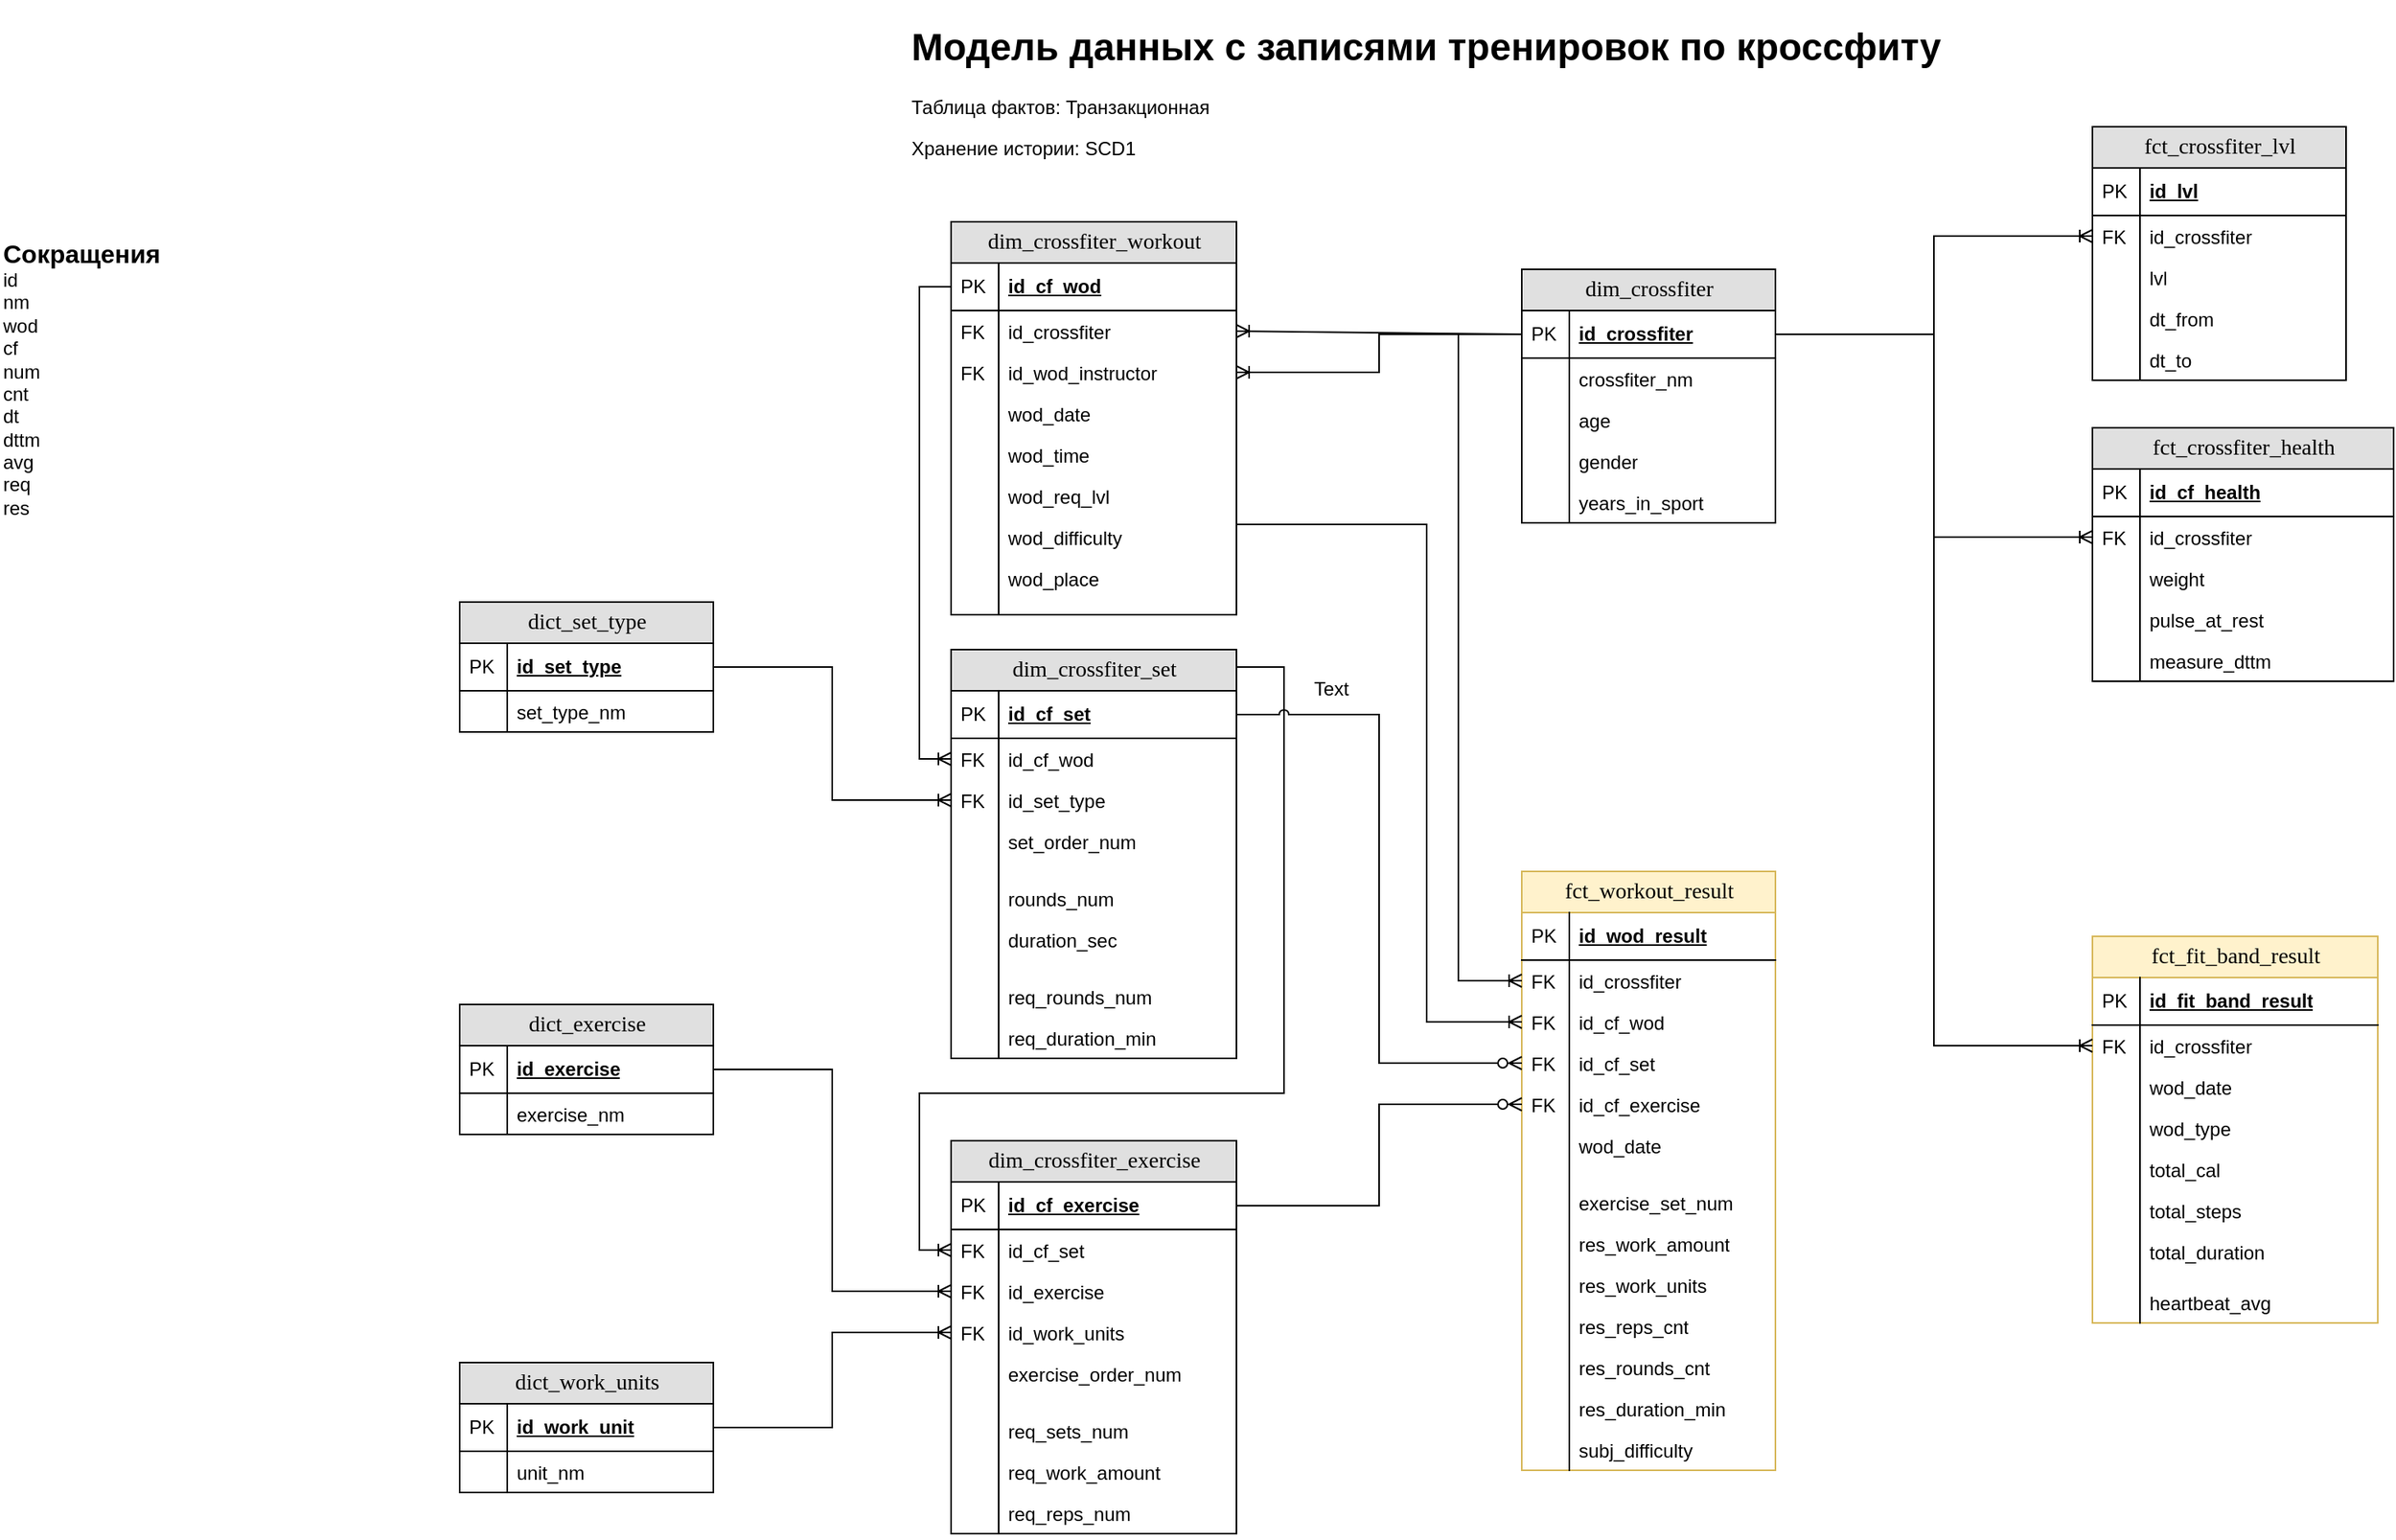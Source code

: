 <mxfile version="21.6.8" type="device" pages="2">
  <diagram name="dimensional_modeling" id="e56a1550-8fbb-45ad-956c-1786394a9013">
    <mxGraphModel dx="3112" dy="1734" grid="1" gridSize="10" guides="1" tooltips="1" connect="1" arrows="1" fold="1" page="1" pageScale="1" pageWidth="1100" pageHeight="850" background="none" math="0" shadow="0">
      <root>
        <mxCell id="0" />
        <mxCell id="1" parent="0" />
        <mxCell id="DXc49DsnQ16W54ht89QJ-8" value="fct_workout_result" style="swimlane;html=1;fontStyle=0;childLayout=stackLayout;horizontal=1;startSize=26;fillColor=#fff2cc;horizontalStack=0;resizeParent=1;resizeLast=0;collapsible=1;marginBottom=0;swimlaneFillColor=#ffffff;align=center;rounded=0;shadow=0;comic=0;labelBackgroundColor=none;strokeWidth=1;fontFamily=Verdana;fontSize=14;strokeColor=#d6b656;" parent="1" vertex="1">
          <mxGeometry x="480" y="-250" width="160" height="378" as="geometry" />
        </mxCell>
        <mxCell id="DXc49DsnQ16W54ht89QJ-9" value="id_wod_result" style="shape=partialRectangle;top=0;left=0;right=0;bottom=1;html=1;align=left;verticalAlign=middle;fillColor=none;spacingLeft=34;spacingRight=4;whiteSpace=wrap;overflow=hidden;rotatable=0;points=[[0,0.5],[1,0.5]];portConstraint=eastwest;dropTarget=0;fontStyle=5;" parent="DXc49DsnQ16W54ht89QJ-8" vertex="1">
          <mxGeometry y="26" width="160" height="30" as="geometry" />
        </mxCell>
        <mxCell id="DXc49DsnQ16W54ht89QJ-10" value="PK" style="shape=partialRectangle;top=0;left=0;bottom=0;html=1;fillColor=none;align=left;verticalAlign=middle;spacingLeft=4;spacingRight=4;whiteSpace=wrap;overflow=hidden;rotatable=0;points=[];portConstraint=eastwest;part=1;" parent="DXc49DsnQ16W54ht89QJ-9" vertex="1" connectable="0">
          <mxGeometry width="30" height="30" as="geometry" />
        </mxCell>
        <mxCell id="DXc49DsnQ16W54ht89QJ-11" value="id_crossfiter" style="shape=partialRectangle;top=0;left=0;right=0;bottom=0;html=1;align=left;verticalAlign=top;fillColor=none;spacingLeft=34;spacingRight=4;whiteSpace=wrap;overflow=hidden;rotatable=0;points=[[0,0.5],[1,0.5]];portConstraint=eastwest;dropTarget=0;" parent="DXc49DsnQ16W54ht89QJ-8" vertex="1">
          <mxGeometry y="56" width="160" height="26" as="geometry" />
        </mxCell>
        <mxCell id="DXc49DsnQ16W54ht89QJ-12" value="FK" style="shape=partialRectangle;top=0;left=0;bottom=0;html=1;fillColor=none;align=left;verticalAlign=top;spacingLeft=4;spacingRight=4;whiteSpace=wrap;overflow=hidden;rotatable=0;points=[];portConstraint=eastwest;part=1;" parent="DXc49DsnQ16W54ht89QJ-11" vertex="1" connectable="0">
          <mxGeometry width="30" height="26" as="geometry" />
        </mxCell>
        <mxCell id="DXc49DsnQ16W54ht89QJ-13" value="id_cf_wod" style="shape=partialRectangle;top=0;left=0;right=0;bottom=0;html=1;align=left;verticalAlign=top;fillColor=none;spacingLeft=34;spacingRight=4;whiteSpace=wrap;overflow=hidden;rotatable=0;points=[[0,0.5],[1,0.5]];portConstraint=eastwest;dropTarget=0;" parent="DXc49DsnQ16W54ht89QJ-8" vertex="1">
          <mxGeometry y="82" width="160" height="26" as="geometry" />
        </mxCell>
        <mxCell id="DXc49DsnQ16W54ht89QJ-14" value="FK" style="shape=partialRectangle;top=0;left=0;bottom=0;html=1;fillColor=none;align=left;verticalAlign=top;spacingLeft=4;spacingRight=4;whiteSpace=wrap;overflow=hidden;rotatable=0;points=[];portConstraint=eastwest;part=1;" parent="DXc49DsnQ16W54ht89QJ-13" vertex="1" connectable="0">
          <mxGeometry width="30" height="26" as="geometry" />
        </mxCell>
        <mxCell id="90MnfZ6fjxR-X2wuUPr8-7" value="id_cf_set" style="shape=partialRectangle;top=0;left=0;right=0;bottom=0;html=1;align=left;verticalAlign=top;fillColor=none;spacingLeft=34;spacingRight=4;whiteSpace=wrap;overflow=hidden;rotatable=0;points=[[0,0.5],[1,0.5]];portConstraint=eastwest;dropTarget=0;" parent="DXc49DsnQ16W54ht89QJ-8" vertex="1">
          <mxGeometry y="108" width="160" height="26" as="geometry" />
        </mxCell>
        <mxCell id="90MnfZ6fjxR-X2wuUPr8-8" value="FK" style="shape=partialRectangle;top=0;left=0;bottom=0;html=1;fillColor=none;align=left;verticalAlign=top;spacingLeft=4;spacingRight=4;whiteSpace=wrap;overflow=hidden;rotatable=0;points=[];portConstraint=eastwest;part=1;" parent="90MnfZ6fjxR-X2wuUPr8-7" vertex="1" connectable="0">
          <mxGeometry width="30" height="26" as="geometry" />
        </mxCell>
        <mxCell id="DXc49DsnQ16W54ht89QJ-15" value="id_cf_exercise" style="shape=partialRectangle;top=0;left=0;right=0;bottom=0;html=1;align=left;verticalAlign=top;fillColor=none;spacingLeft=34;spacingRight=4;whiteSpace=wrap;overflow=hidden;rotatable=0;points=[[0,0.5],[1,0.5]];portConstraint=eastwest;dropTarget=0;" parent="DXc49DsnQ16W54ht89QJ-8" vertex="1">
          <mxGeometry y="134" width="160" height="26" as="geometry" />
        </mxCell>
        <mxCell id="DXc49DsnQ16W54ht89QJ-16" value="FK" style="shape=partialRectangle;top=0;left=0;bottom=0;html=1;fillColor=none;align=left;verticalAlign=top;spacingLeft=4;spacingRight=4;whiteSpace=wrap;overflow=hidden;rotatable=0;points=[];portConstraint=eastwest;part=1;" parent="DXc49DsnQ16W54ht89QJ-15" vertex="1" connectable="0">
          <mxGeometry width="30" height="26" as="geometry" />
        </mxCell>
        <mxCell id="DXc49DsnQ16W54ht89QJ-170" value="wod_date" style="shape=partialRectangle;top=0;left=0;right=0;bottom=0;html=1;align=left;verticalAlign=top;fillColor=none;spacingLeft=34;spacingRight=4;whiteSpace=wrap;overflow=hidden;rotatable=0;points=[[0,0.5],[1,0.5]];portConstraint=eastwest;dropTarget=0;" parent="DXc49DsnQ16W54ht89QJ-8" vertex="1">
          <mxGeometry y="160" width="160" height="26" as="geometry" />
        </mxCell>
        <mxCell id="DXc49DsnQ16W54ht89QJ-171" value="" style="shape=partialRectangle;top=0;left=0;bottom=0;html=1;fillColor=none;align=left;verticalAlign=top;spacingLeft=4;spacingRight=4;whiteSpace=wrap;overflow=hidden;rotatable=0;points=[];portConstraint=eastwest;part=1;" parent="DXc49DsnQ16W54ht89QJ-170" vertex="1" connectable="0">
          <mxGeometry width="30" height="26" as="geometry" />
        </mxCell>
        <mxCell id="DXc49DsnQ16W54ht89QJ-17" value="" style="shape=partialRectangle;top=0;left=0;right=0;bottom=0;html=1;align=left;verticalAlign=top;fillColor=none;spacingLeft=34;spacingRight=4;whiteSpace=wrap;overflow=hidden;rotatable=0;points=[[0,0.5],[1,0.5]];portConstraint=eastwest;dropTarget=0;" parent="DXc49DsnQ16W54ht89QJ-8" vertex="1">
          <mxGeometry y="186" width="160" height="10" as="geometry" />
        </mxCell>
        <mxCell id="DXc49DsnQ16W54ht89QJ-18" value="" style="shape=partialRectangle;top=0;left=0;bottom=0;html=1;fillColor=none;align=left;verticalAlign=top;spacingLeft=4;spacingRight=4;whiteSpace=wrap;overflow=hidden;rotatable=0;points=[];portConstraint=eastwest;part=1;" parent="DXc49DsnQ16W54ht89QJ-17" vertex="1" connectable="0">
          <mxGeometry width="30" height="10" as="geometry" />
        </mxCell>
        <mxCell id="DXc49DsnQ16W54ht89QJ-122" value="exercise_set_num" style="shape=partialRectangle;top=0;left=0;right=0;bottom=0;html=1;align=left;verticalAlign=top;fillColor=none;spacingLeft=34;spacingRight=4;whiteSpace=wrap;overflow=hidden;rotatable=0;points=[[0,0.5],[1,0.5]];portConstraint=eastwest;dropTarget=0;" parent="DXc49DsnQ16W54ht89QJ-8" vertex="1">
          <mxGeometry y="196" width="160" height="26" as="geometry" />
        </mxCell>
        <mxCell id="DXc49DsnQ16W54ht89QJ-123" value="" style="shape=partialRectangle;top=0;left=0;bottom=0;html=1;fillColor=none;align=left;verticalAlign=top;spacingLeft=4;spacingRight=4;whiteSpace=wrap;overflow=hidden;rotatable=0;points=[];portConstraint=eastwest;part=1;" parent="DXc49DsnQ16W54ht89QJ-122" vertex="1" connectable="0">
          <mxGeometry width="30" height="26" as="geometry" />
        </mxCell>
        <mxCell id="DXc49DsnQ16W54ht89QJ-126" value="res_work_amount" style="shape=partialRectangle;top=0;left=0;right=0;bottom=0;html=1;align=left;verticalAlign=top;fillColor=none;spacingLeft=34;spacingRight=4;whiteSpace=wrap;overflow=hidden;rotatable=0;points=[[0,0.5],[1,0.5]];portConstraint=eastwest;dropTarget=0;" parent="DXc49DsnQ16W54ht89QJ-8" vertex="1">
          <mxGeometry y="222" width="160" height="26" as="geometry" />
        </mxCell>
        <mxCell id="DXc49DsnQ16W54ht89QJ-127" value="" style="shape=partialRectangle;top=0;left=0;bottom=0;html=1;fillColor=none;align=left;verticalAlign=top;spacingLeft=4;spacingRight=4;whiteSpace=wrap;overflow=hidden;rotatable=0;points=[];portConstraint=eastwest;part=1;" parent="DXc49DsnQ16W54ht89QJ-126" vertex="1" connectable="0">
          <mxGeometry width="30" height="26" as="geometry" />
        </mxCell>
        <mxCell id="DXc49DsnQ16W54ht89QJ-130" value="res_work_units" style="shape=partialRectangle;top=0;left=0;right=0;bottom=0;html=1;align=left;verticalAlign=top;fillColor=none;spacingLeft=34;spacingRight=4;whiteSpace=wrap;overflow=hidden;rotatable=0;points=[[0,0.5],[1,0.5]];portConstraint=eastwest;dropTarget=0;" parent="DXc49DsnQ16W54ht89QJ-8" vertex="1">
          <mxGeometry y="248" width="160" height="26" as="geometry" />
        </mxCell>
        <mxCell id="DXc49DsnQ16W54ht89QJ-131" value="" style="shape=partialRectangle;top=0;left=0;bottom=0;html=1;fillColor=none;align=left;verticalAlign=top;spacingLeft=4;spacingRight=4;whiteSpace=wrap;overflow=hidden;rotatable=0;points=[];portConstraint=eastwest;part=1;" parent="DXc49DsnQ16W54ht89QJ-130" vertex="1" connectable="0">
          <mxGeometry width="30" height="26" as="geometry" />
        </mxCell>
        <mxCell id="DXc49DsnQ16W54ht89QJ-124" value="res_reps_cnt" style="shape=partialRectangle;top=0;left=0;right=0;bottom=0;html=1;align=left;verticalAlign=top;fillColor=none;spacingLeft=34;spacingRight=4;whiteSpace=wrap;overflow=hidden;rotatable=0;points=[[0,0.5],[1,0.5]];portConstraint=eastwest;dropTarget=0;" parent="DXc49DsnQ16W54ht89QJ-8" vertex="1">
          <mxGeometry y="274" width="160" height="26" as="geometry" />
        </mxCell>
        <mxCell id="DXc49DsnQ16W54ht89QJ-125" value="" style="shape=partialRectangle;top=0;left=0;bottom=0;html=1;fillColor=none;align=left;verticalAlign=top;spacingLeft=4;spacingRight=4;whiteSpace=wrap;overflow=hidden;rotatable=0;points=[];portConstraint=eastwest;part=1;" parent="DXc49DsnQ16W54ht89QJ-124" vertex="1" connectable="0">
          <mxGeometry width="30" height="26" as="geometry" />
        </mxCell>
        <mxCell id="DXc49DsnQ16W54ht89QJ-165" value="res_rounds_cnt" style="shape=partialRectangle;top=0;left=0;right=0;bottom=0;html=1;align=left;verticalAlign=top;fillColor=none;spacingLeft=34;spacingRight=4;whiteSpace=wrap;overflow=hidden;rotatable=0;points=[[0,0.5],[1,0.5]];portConstraint=eastwest;dropTarget=0;" parent="DXc49DsnQ16W54ht89QJ-8" vertex="1">
          <mxGeometry y="300" width="160" height="26" as="geometry" />
        </mxCell>
        <mxCell id="DXc49DsnQ16W54ht89QJ-166" value="" style="shape=partialRectangle;top=0;left=0;bottom=0;html=1;fillColor=none;align=left;verticalAlign=top;spacingLeft=4;spacingRight=4;whiteSpace=wrap;overflow=hidden;rotatable=0;points=[];portConstraint=eastwest;part=1;" parent="DXc49DsnQ16W54ht89QJ-165" vertex="1" connectable="0">
          <mxGeometry width="30" height="26" as="geometry" />
        </mxCell>
        <mxCell id="DXc49DsnQ16W54ht89QJ-178" value="res_duration_min" style="shape=partialRectangle;top=0;left=0;right=0;bottom=0;html=1;align=left;verticalAlign=top;fillColor=none;spacingLeft=34;spacingRight=4;whiteSpace=wrap;overflow=hidden;rotatable=0;points=[[0,0.5],[1,0.5]];portConstraint=eastwest;dropTarget=0;" parent="DXc49DsnQ16W54ht89QJ-8" vertex="1">
          <mxGeometry y="326" width="160" height="26" as="geometry" />
        </mxCell>
        <mxCell id="DXc49DsnQ16W54ht89QJ-179" value="" style="shape=partialRectangle;top=0;left=0;bottom=0;html=1;fillColor=none;align=left;verticalAlign=top;spacingLeft=4;spacingRight=4;whiteSpace=wrap;overflow=hidden;rotatable=0;points=[];portConstraint=eastwest;part=1;" parent="DXc49DsnQ16W54ht89QJ-178" vertex="1" connectable="0">
          <mxGeometry width="30" height="26" as="geometry" />
        </mxCell>
        <mxCell id="90MnfZ6fjxR-X2wuUPr8-3" value="subj_difficulty" style="shape=partialRectangle;top=0;left=0;right=0;bottom=0;html=1;align=left;verticalAlign=top;fillColor=none;spacingLeft=34;spacingRight=4;whiteSpace=wrap;overflow=hidden;rotatable=0;points=[[0,0.5],[1,0.5]];portConstraint=eastwest;dropTarget=0;" parent="DXc49DsnQ16W54ht89QJ-8" vertex="1">
          <mxGeometry y="352" width="160" height="26" as="geometry" />
        </mxCell>
        <mxCell id="90MnfZ6fjxR-X2wuUPr8-4" value="" style="shape=partialRectangle;top=0;left=0;bottom=0;html=1;fillColor=none;align=left;verticalAlign=top;spacingLeft=4;spacingRight=4;whiteSpace=wrap;overflow=hidden;rotatable=0;points=[];portConstraint=eastwest;part=1;" parent="90MnfZ6fjxR-X2wuUPr8-3" vertex="1" connectable="0">
          <mxGeometry width="30" height="26" as="geometry" />
        </mxCell>
        <mxCell id="DXc49DsnQ16W54ht89QJ-19" value="&lt;h1&gt;Модель данных с записями тренировок по кроссфиту&amp;nbsp;&lt;/h1&gt;&lt;p&gt;Таблица фактов: Транзакционная&lt;/p&gt;&lt;p&gt;Хранение истории: SCD1&lt;/p&gt;" style="text;html=1;strokeColor=none;fillColor=none;spacing=5;spacingTop=-20;whiteSpace=wrap;overflow=hidden;rounded=0;" parent="1" vertex="1">
          <mxGeometry x="90" y="-790" width="700" height="120" as="geometry" />
        </mxCell>
        <mxCell id="DXc49DsnQ16W54ht89QJ-20" value="dict_exercise" style="swimlane;html=1;fontStyle=0;childLayout=stackLayout;horizontal=1;startSize=26;fillColor=#e0e0e0;horizontalStack=0;resizeParent=1;resizeLast=0;collapsible=1;marginBottom=0;swimlaneFillColor=#ffffff;align=center;rounded=0;shadow=0;comic=0;labelBackgroundColor=none;strokeWidth=1;fontFamily=Verdana;fontSize=14" parent="1" vertex="1">
          <mxGeometry x="-190" y="-166" width="160" height="82" as="geometry" />
        </mxCell>
        <mxCell id="DXc49DsnQ16W54ht89QJ-21" value="id_exercise" style="shape=partialRectangle;top=0;left=0;right=0;bottom=1;html=1;align=left;verticalAlign=middle;fillColor=none;spacingLeft=34;spacingRight=4;whiteSpace=wrap;overflow=hidden;rotatable=0;points=[[0,0.5],[1,0.5]];portConstraint=eastwest;dropTarget=0;fontStyle=5;" parent="DXc49DsnQ16W54ht89QJ-20" vertex="1">
          <mxGeometry y="26" width="160" height="30" as="geometry" />
        </mxCell>
        <mxCell id="DXc49DsnQ16W54ht89QJ-22" value="PK" style="shape=partialRectangle;top=0;left=0;bottom=0;html=1;fillColor=none;align=left;verticalAlign=middle;spacingLeft=4;spacingRight=4;whiteSpace=wrap;overflow=hidden;rotatable=0;points=[];portConstraint=eastwest;part=1;" parent="DXc49DsnQ16W54ht89QJ-21" vertex="1" connectable="0">
          <mxGeometry width="30" height="30" as="geometry" />
        </mxCell>
        <mxCell id="DXc49DsnQ16W54ht89QJ-23" value="exercise_nm" style="shape=partialRectangle;top=0;left=0;right=0;bottom=0;html=1;align=left;verticalAlign=top;fillColor=none;spacingLeft=34;spacingRight=4;whiteSpace=wrap;overflow=hidden;rotatable=0;points=[[0,0.5],[1,0.5]];portConstraint=eastwest;dropTarget=0;" parent="DXc49DsnQ16W54ht89QJ-20" vertex="1">
          <mxGeometry y="56" width="160" height="26" as="geometry" />
        </mxCell>
        <mxCell id="DXc49DsnQ16W54ht89QJ-24" value="" style="shape=partialRectangle;top=0;left=0;bottom=0;html=1;fillColor=none;align=left;verticalAlign=top;spacingLeft=4;spacingRight=4;whiteSpace=wrap;overflow=hidden;rotatable=0;points=[];portConstraint=eastwest;part=1;" parent="DXc49DsnQ16W54ht89QJ-23" vertex="1" connectable="0">
          <mxGeometry width="30" height="26" as="geometry" />
        </mxCell>
        <mxCell id="DXc49DsnQ16W54ht89QJ-31" value="dim_crossfiter" style="swimlane;html=1;fontStyle=0;childLayout=stackLayout;horizontal=1;startSize=26;fillColor=#e0e0e0;horizontalStack=0;resizeParent=1;resizeLast=0;collapsible=1;marginBottom=0;swimlaneFillColor=#ffffff;align=center;rounded=0;shadow=0;comic=0;labelBackgroundColor=none;strokeWidth=1;fontFamily=Verdana;fontSize=14" parent="1" vertex="1">
          <mxGeometry x="480" y="-630" width="160" height="160" as="geometry" />
        </mxCell>
        <mxCell id="DXc49DsnQ16W54ht89QJ-32" value="id_crossfiter" style="shape=partialRectangle;top=0;left=0;right=0;bottom=1;html=1;align=left;verticalAlign=middle;fillColor=none;spacingLeft=34;spacingRight=4;whiteSpace=wrap;overflow=hidden;rotatable=0;points=[[0,0.5],[1,0.5]];portConstraint=eastwest;dropTarget=0;fontStyle=5;" parent="DXc49DsnQ16W54ht89QJ-31" vertex="1">
          <mxGeometry y="26" width="160" height="30" as="geometry" />
        </mxCell>
        <mxCell id="DXc49DsnQ16W54ht89QJ-33" value="PK" style="shape=partialRectangle;top=0;left=0;bottom=0;html=1;fillColor=none;align=left;verticalAlign=middle;spacingLeft=4;spacingRight=4;whiteSpace=wrap;overflow=hidden;rotatable=0;points=[];portConstraint=eastwest;part=1;" parent="DXc49DsnQ16W54ht89QJ-32" vertex="1" connectable="0">
          <mxGeometry width="30" height="30" as="geometry" />
        </mxCell>
        <mxCell id="DXc49DsnQ16W54ht89QJ-34" value="crossfiter_nm" style="shape=partialRectangle;top=0;left=0;right=0;bottom=0;html=1;align=left;verticalAlign=top;fillColor=none;spacingLeft=34;spacingRight=4;whiteSpace=wrap;overflow=hidden;rotatable=0;points=[[0,0.5],[1,0.5]];portConstraint=eastwest;dropTarget=0;" parent="DXc49DsnQ16W54ht89QJ-31" vertex="1">
          <mxGeometry y="56" width="160" height="26" as="geometry" />
        </mxCell>
        <mxCell id="DXc49DsnQ16W54ht89QJ-35" value="" style="shape=partialRectangle;top=0;left=0;bottom=0;html=1;fillColor=none;align=left;verticalAlign=top;spacingLeft=4;spacingRight=4;whiteSpace=wrap;overflow=hidden;rotatable=0;points=[];portConstraint=eastwest;part=1;" parent="DXc49DsnQ16W54ht89QJ-34" vertex="1" connectable="0">
          <mxGeometry width="30" height="26" as="geometry" />
        </mxCell>
        <mxCell id="DXc49DsnQ16W54ht89QJ-36" value="age" style="shape=partialRectangle;top=0;left=0;right=0;bottom=0;html=1;align=left;verticalAlign=top;fillColor=none;spacingLeft=34;spacingRight=4;whiteSpace=wrap;overflow=hidden;rotatable=0;points=[[0,0.5],[1,0.5]];portConstraint=eastwest;dropTarget=0;" parent="DXc49DsnQ16W54ht89QJ-31" vertex="1">
          <mxGeometry y="82" width="160" height="26" as="geometry" />
        </mxCell>
        <mxCell id="DXc49DsnQ16W54ht89QJ-37" value="" style="shape=partialRectangle;top=0;left=0;bottom=0;html=1;fillColor=none;align=left;verticalAlign=top;spacingLeft=4;spacingRight=4;whiteSpace=wrap;overflow=hidden;rotatable=0;points=[];portConstraint=eastwest;part=1;" parent="DXc49DsnQ16W54ht89QJ-36" vertex="1" connectable="0">
          <mxGeometry width="30" height="26" as="geometry" />
        </mxCell>
        <mxCell id="DXc49DsnQ16W54ht89QJ-38" value="gender" style="shape=partialRectangle;top=0;left=0;right=0;bottom=0;html=1;align=left;verticalAlign=top;fillColor=none;spacingLeft=34;spacingRight=4;whiteSpace=wrap;overflow=hidden;rotatable=0;points=[[0,0.5],[1,0.5]];portConstraint=eastwest;dropTarget=0;" parent="DXc49DsnQ16W54ht89QJ-31" vertex="1">
          <mxGeometry y="108" width="160" height="26" as="geometry" />
        </mxCell>
        <mxCell id="DXc49DsnQ16W54ht89QJ-39" value="" style="shape=partialRectangle;top=0;left=0;bottom=0;html=1;fillColor=none;align=left;verticalAlign=top;spacingLeft=4;spacingRight=4;whiteSpace=wrap;overflow=hidden;rotatable=0;points=[];portConstraint=eastwest;part=1;" parent="DXc49DsnQ16W54ht89QJ-38" vertex="1" connectable="0">
          <mxGeometry width="30" height="26" as="geometry" />
        </mxCell>
        <mxCell id="DXc49DsnQ16W54ht89QJ-42" value="years_in_sport" style="shape=partialRectangle;top=0;left=0;right=0;bottom=0;html=1;align=left;verticalAlign=top;fillColor=none;spacingLeft=34;spacingRight=4;whiteSpace=wrap;overflow=hidden;rotatable=0;points=[[0,0.5],[1,0.5]];portConstraint=eastwest;dropTarget=0;" parent="DXc49DsnQ16W54ht89QJ-31" vertex="1">
          <mxGeometry y="134" width="160" height="26" as="geometry" />
        </mxCell>
        <mxCell id="DXc49DsnQ16W54ht89QJ-43" value="" style="shape=partialRectangle;top=0;left=0;bottom=0;html=1;fillColor=none;align=left;verticalAlign=top;spacingLeft=4;spacingRight=4;whiteSpace=wrap;overflow=hidden;rotatable=0;points=[];portConstraint=eastwest;part=1;" parent="DXc49DsnQ16W54ht89QJ-42" vertex="1" connectable="0">
          <mxGeometry width="30" height="26" as="geometry" />
        </mxCell>
        <mxCell id="DXc49DsnQ16W54ht89QJ-48" value="dict_set_type" style="swimlane;html=1;fontStyle=0;childLayout=stackLayout;horizontal=1;startSize=26;fillColor=#e0e0e0;horizontalStack=0;resizeParent=1;resizeLast=0;collapsible=1;marginBottom=0;swimlaneFillColor=#ffffff;align=center;rounded=0;shadow=0;comic=0;labelBackgroundColor=none;strokeWidth=1;fontFamily=Verdana;fontSize=14" parent="1" vertex="1">
          <mxGeometry x="-190" y="-420" width="160" height="82" as="geometry" />
        </mxCell>
        <mxCell id="DXc49DsnQ16W54ht89QJ-49" value="id_set_type" style="shape=partialRectangle;top=0;left=0;right=0;bottom=1;html=1;align=left;verticalAlign=middle;fillColor=none;spacingLeft=34;spacingRight=4;whiteSpace=wrap;overflow=hidden;rotatable=0;points=[[0,0.5],[1,0.5]];portConstraint=eastwest;dropTarget=0;fontStyle=5;" parent="DXc49DsnQ16W54ht89QJ-48" vertex="1">
          <mxGeometry y="26" width="160" height="30" as="geometry" />
        </mxCell>
        <mxCell id="DXc49DsnQ16W54ht89QJ-50" value="PK" style="shape=partialRectangle;top=0;left=0;bottom=0;html=1;fillColor=none;align=left;verticalAlign=middle;spacingLeft=4;spacingRight=4;whiteSpace=wrap;overflow=hidden;rotatable=0;points=[];portConstraint=eastwest;part=1;" parent="DXc49DsnQ16W54ht89QJ-49" vertex="1" connectable="0">
          <mxGeometry width="30" height="30" as="geometry" />
        </mxCell>
        <mxCell id="DXc49DsnQ16W54ht89QJ-51" value="set_type_nm" style="shape=partialRectangle;top=0;left=0;right=0;bottom=0;html=1;align=left;verticalAlign=top;fillColor=none;spacingLeft=34;spacingRight=4;whiteSpace=wrap;overflow=hidden;rotatable=0;points=[[0,0.5],[1,0.5]];portConstraint=eastwest;dropTarget=0;" parent="DXc49DsnQ16W54ht89QJ-48" vertex="1">
          <mxGeometry y="56" width="160" height="26" as="geometry" />
        </mxCell>
        <mxCell id="DXc49DsnQ16W54ht89QJ-52" value="" style="shape=partialRectangle;top=0;left=0;bottom=0;html=1;fillColor=none;align=left;verticalAlign=top;spacingLeft=4;spacingRight=4;whiteSpace=wrap;overflow=hidden;rotatable=0;points=[];portConstraint=eastwest;part=1;" parent="DXc49DsnQ16W54ht89QJ-51" vertex="1" connectable="0">
          <mxGeometry width="30" height="26" as="geometry" />
        </mxCell>
        <mxCell id="DXc49DsnQ16W54ht89QJ-70" style="edgeStyle=orthogonalEdgeStyle;rounded=0;orthogonalLoop=1;jettySize=auto;html=1;exitX=0;exitY=0.5;exitDx=0;exitDy=0;entryX=0;entryY=0.5;entryDx=0;entryDy=0;startArrow=ERoneToMany;startFill=0;endArrow=none;endFill=0;jumpStyle=arc;" parent="1" source="DXc49DsnQ16W54ht89QJ-11" target="DXc49DsnQ16W54ht89QJ-32" edge="1">
          <mxGeometry relative="1" as="geometry">
            <Array as="points">
              <mxPoint x="440" y="-181" />
              <mxPoint x="440" y="-589" />
            </Array>
          </mxGeometry>
        </mxCell>
        <mxCell id="DXc49DsnQ16W54ht89QJ-71" value="dim_crossfiter_exercise" style="swimlane;html=1;fontStyle=0;childLayout=stackLayout;horizontal=1;startSize=26;fillColor=#e0e0e0;horizontalStack=0;resizeParent=1;resizeLast=0;collapsible=1;marginBottom=0;swimlaneFillColor=#ffffff;align=center;rounded=0;shadow=0;comic=0;labelBackgroundColor=none;strokeWidth=1;fontFamily=Verdana;fontSize=14" parent="1" vertex="1">
          <mxGeometry x="120" y="-80" width="180" height="248" as="geometry" />
        </mxCell>
        <mxCell id="DXc49DsnQ16W54ht89QJ-72" value="id_cf_exercise" style="shape=partialRectangle;top=0;left=0;right=0;bottom=1;html=1;align=left;verticalAlign=middle;fillColor=none;spacingLeft=34;spacingRight=4;whiteSpace=wrap;overflow=hidden;rotatable=0;points=[[0,0.5],[1,0.5]];portConstraint=eastwest;dropTarget=0;fontStyle=5;" parent="DXc49DsnQ16W54ht89QJ-71" vertex="1">
          <mxGeometry y="26" width="180" height="30" as="geometry" />
        </mxCell>
        <mxCell id="DXc49DsnQ16W54ht89QJ-73" value="PK" style="shape=partialRectangle;top=0;left=0;bottom=0;html=1;fillColor=none;align=left;verticalAlign=middle;spacingLeft=4;spacingRight=4;whiteSpace=wrap;overflow=hidden;rotatable=0;points=[];portConstraint=eastwest;part=1;" parent="DXc49DsnQ16W54ht89QJ-72" vertex="1" connectable="0">
          <mxGeometry width="30" height="30" as="geometry" />
        </mxCell>
        <mxCell id="DXc49DsnQ16W54ht89QJ-74" value="id_cf_set" style="shape=partialRectangle;top=0;left=0;right=0;bottom=0;html=1;align=left;verticalAlign=top;fillColor=none;spacingLeft=34;spacingRight=4;whiteSpace=wrap;overflow=hidden;rotatable=0;points=[[0,0.5],[1,0.5]];portConstraint=eastwest;dropTarget=0;" parent="DXc49DsnQ16W54ht89QJ-71" vertex="1">
          <mxGeometry y="56" width="180" height="26" as="geometry" />
        </mxCell>
        <mxCell id="DXc49DsnQ16W54ht89QJ-75" value="FK" style="shape=partialRectangle;top=0;left=0;bottom=0;html=1;fillColor=none;align=left;verticalAlign=top;spacingLeft=4;spacingRight=4;whiteSpace=wrap;overflow=hidden;rotatable=0;points=[];portConstraint=eastwest;part=1;" parent="DXc49DsnQ16W54ht89QJ-74" vertex="1" connectable="0">
          <mxGeometry width="30" height="26" as="geometry" />
        </mxCell>
        <mxCell id="DXc49DsnQ16W54ht89QJ-76" value="id_exercise" style="shape=partialRectangle;top=0;left=0;right=0;bottom=0;html=1;align=left;verticalAlign=top;fillColor=none;spacingLeft=34;spacingRight=4;whiteSpace=wrap;overflow=hidden;rotatable=0;points=[[0,0.5],[1,0.5]];portConstraint=eastwest;dropTarget=0;" parent="DXc49DsnQ16W54ht89QJ-71" vertex="1">
          <mxGeometry y="82" width="180" height="26" as="geometry" />
        </mxCell>
        <mxCell id="DXc49DsnQ16W54ht89QJ-77" value="FK" style="shape=partialRectangle;top=0;left=0;bottom=0;html=1;fillColor=none;align=left;verticalAlign=top;spacingLeft=4;spacingRight=4;whiteSpace=wrap;overflow=hidden;rotatable=0;points=[];portConstraint=eastwest;part=1;" parent="DXc49DsnQ16W54ht89QJ-76" vertex="1" connectable="0">
          <mxGeometry width="30" height="26" as="geometry" />
        </mxCell>
        <mxCell id="DXc49DsnQ16W54ht89QJ-152" value="id_work_units" style="shape=partialRectangle;top=0;left=0;right=0;bottom=0;html=1;align=left;verticalAlign=top;fillColor=none;spacingLeft=34;spacingRight=4;whiteSpace=wrap;overflow=hidden;rotatable=0;points=[[0,0.5],[1,0.5]];portConstraint=eastwest;dropTarget=0;" parent="DXc49DsnQ16W54ht89QJ-71" vertex="1">
          <mxGeometry y="108" width="180" height="26" as="geometry" />
        </mxCell>
        <mxCell id="DXc49DsnQ16W54ht89QJ-153" value="FK" style="shape=partialRectangle;top=0;left=0;bottom=0;html=1;fillColor=none;align=left;verticalAlign=top;spacingLeft=4;spacingRight=4;whiteSpace=wrap;overflow=hidden;rotatable=0;points=[];portConstraint=eastwest;part=1;" parent="DXc49DsnQ16W54ht89QJ-152" vertex="1" connectable="0">
          <mxGeometry width="30" height="26" as="geometry" />
        </mxCell>
        <mxCell id="DXc49DsnQ16W54ht89QJ-161" value="exercise_order_num" style="shape=partialRectangle;top=0;left=0;right=0;bottom=0;html=1;align=left;verticalAlign=top;fillColor=none;spacingLeft=34;spacingRight=4;whiteSpace=wrap;overflow=hidden;rotatable=0;points=[[0,0.5],[1,0.5]];portConstraint=eastwest;dropTarget=0;" parent="DXc49DsnQ16W54ht89QJ-71" vertex="1">
          <mxGeometry y="134" width="180" height="26" as="geometry" />
        </mxCell>
        <mxCell id="DXc49DsnQ16W54ht89QJ-162" value="" style="shape=partialRectangle;top=0;left=0;bottom=0;html=1;fillColor=none;align=left;verticalAlign=top;spacingLeft=4;spacingRight=4;whiteSpace=wrap;overflow=hidden;rotatable=0;points=[];portConstraint=eastwest;part=1;" parent="DXc49DsnQ16W54ht89QJ-161" vertex="1" connectable="0">
          <mxGeometry width="30" height="26" as="geometry" />
        </mxCell>
        <mxCell id="DXc49DsnQ16W54ht89QJ-80" value="" style="shape=partialRectangle;top=0;left=0;right=0;bottom=0;html=1;align=left;verticalAlign=top;fillColor=none;spacingLeft=34;spacingRight=4;whiteSpace=wrap;overflow=hidden;rotatable=0;points=[[0,0.5],[1,0.5]];portConstraint=eastwest;dropTarget=0;" parent="DXc49DsnQ16W54ht89QJ-71" vertex="1">
          <mxGeometry y="160" width="180" height="10" as="geometry" />
        </mxCell>
        <mxCell id="DXc49DsnQ16W54ht89QJ-81" value="" style="shape=partialRectangle;top=0;left=0;bottom=0;html=1;fillColor=none;align=left;verticalAlign=top;spacingLeft=4;spacingRight=4;whiteSpace=wrap;overflow=hidden;rotatable=0;points=[];portConstraint=eastwest;part=1;" parent="DXc49DsnQ16W54ht89QJ-80" vertex="1" connectable="0">
          <mxGeometry width="30" height="10" as="geometry" />
        </mxCell>
        <mxCell id="DXc49DsnQ16W54ht89QJ-146" value="req_sets_num" style="shape=partialRectangle;top=0;left=0;right=0;bottom=0;html=1;align=left;verticalAlign=top;fillColor=none;spacingLeft=34;spacingRight=4;whiteSpace=wrap;overflow=hidden;rotatable=0;points=[[0,0.5],[1,0.5]];portConstraint=eastwest;dropTarget=0;" parent="DXc49DsnQ16W54ht89QJ-71" vertex="1">
          <mxGeometry y="170" width="180" height="26" as="geometry" />
        </mxCell>
        <mxCell id="DXc49DsnQ16W54ht89QJ-147" value="" style="shape=partialRectangle;top=0;left=0;bottom=0;html=1;fillColor=none;align=left;verticalAlign=top;spacingLeft=4;spacingRight=4;whiteSpace=wrap;overflow=hidden;rotatable=0;points=[];portConstraint=eastwest;part=1;" parent="DXc49DsnQ16W54ht89QJ-146" vertex="1" connectable="0">
          <mxGeometry width="30" height="26" as="geometry" />
        </mxCell>
        <mxCell id="DXc49DsnQ16W54ht89QJ-150" value="req_work_amount" style="shape=partialRectangle;top=0;left=0;right=0;bottom=0;html=1;align=left;verticalAlign=top;fillColor=none;spacingLeft=34;spacingRight=4;whiteSpace=wrap;overflow=hidden;rotatable=0;points=[[0,0.5],[1,0.5]];portConstraint=eastwest;dropTarget=0;" parent="DXc49DsnQ16W54ht89QJ-71" vertex="1">
          <mxGeometry y="196" width="180" height="26" as="geometry" />
        </mxCell>
        <mxCell id="DXc49DsnQ16W54ht89QJ-151" value="" style="shape=partialRectangle;top=0;left=0;bottom=0;html=1;fillColor=none;align=left;verticalAlign=top;spacingLeft=4;spacingRight=4;whiteSpace=wrap;overflow=hidden;rotatable=0;points=[];portConstraint=eastwest;part=1;" parent="DXc49DsnQ16W54ht89QJ-150" vertex="1" connectable="0">
          <mxGeometry width="30" height="26" as="geometry" />
        </mxCell>
        <mxCell id="DXc49DsnQ16W54ht89QJ-148" value="req_reps_num" style="shape=partialRectangle;top=0;left=0;right=0;bottom=0;html=1;align=left;verticalAlign=top;fillColor=none;spacingLeft=34;spacingRight=4;whiteSpace=wrap;overflow=hidden;rotatable=0;points=[[0,0.5],[1,0.5]];portConstraint=eastwest;dropTarget=0;" parent="DXc49DsnQ16W54ht89QJ-71" vertex="1">
          <mxGeometry y="222" width="180" height="26" as="geometry" />
        </mxCell>
        <mxCell id="DXc49DsnQ16W54ht89QJ-149" value="" style="shape=partialRectangle;top=0;left=0;bottom=0;html=1;fillColor=none;align=left;verticalAlign=top;spacingLeft=4;spacingRight=4;whiteSpace=wrap;overflow=hidden;rotatable=0;points=[];portConstraint=eastwest;part=1;" parent="DXc49DsnQ16W54ht89QJ-148" vertex="1" connectable="0">
          <mxGeometry width="30" height="26" as="geometry" />
        </mxCell>
        <mxCell id="DXc49DsnQ16W54ht89QJ-82" value="dim_crossfiter_set" style="swimlane;html=1;fontStyle=0;childLayout=stackLayout;horizontal=1;startSize=26;fillColor=#e0e0e0;horizontalStack=0;resizeParent=1;resizeLast=0;collapsible=1;marginBottom=0;swimlaneFillColor=#ffffff;align=center;rounded=0;shadow=0;comic=0;labelBackgroundColor=none;strokeWidth=1;fontFamily=Verdana;fontSize=14" parent="1" vertex="1">
          <mxGeometry x="120" y="-390" width="180" height="258" as="geometry" />
        </mxCell>
        <mxCell id="DXc49DsnQ16W54ht89QJ-83" value="id_cf_set" style="shape=partialRectangle;top=0;left=0;right=0;bottom=1;html=1;align=left;verticalAlign=middle;fillColor=none;spacingLeft=34;spacingRight=4;whiteSpace=wrap;overflow=hidden;rotatable=0;points=[[0,0.5],[1,0.5]];portConstraint=eastwest;dropTarget=0;fontStyle=5;" parent="DXc49DsnQ16W54ht89QJ-82" vertex="1">
          <mxGeometry y="26" width="180" height="30" as="geometry" />
        </mxCell>
        <mxCell id="DXc49DsnQ16W54ht89QJ-84" value="PK" style="shape=partialRectangle;top=0;left=0;bottom=0;html=1;fillColor=none;align=left;verticalAlign=middle;spacingLeft=4;spacingRight=4;whiteSpace=wrap;overflow=hidden;rotatable=0;points=[];portConstraint=eastwest;part=1;" parent="DXc49DsnQ16W54ht89QJ-83" vertex="1" connectable="0">
          <mxGeometry width="30" height="30" as="geometry" />
        </mxCell>
        <mxCell id="DXc49DsnQ16W54ht89QJ-85" value="id_cf_wod" style="shape=partialRectangle;top=0;left=0;right=0;bottom=0;html=1;align=left;verticalAlign=top;fillColor=none;spacingLeft=34;spacingRight=4;whiteSpace=wrap;overflow=hidden;rotatable=0;points=[[0,0.5],[1,0.5]];portConstraint=eastwest;dropTarget=0;" parent="DXc49DsnQ16W54ht89QJ-82" vertex="1">
          <mxGeometry y="56" width="180" height="26" as="geometry" />
        </mxCell>
        <mxCell id="DXc49DsnQ16W54ht89QJ-86" value="FK" style="shape=partialRectangle;top=0;left=0;bottom=0;html=1;fillColor=none;align=left;verticalAlign=top;spacingLeft=4;spacingRight=4;whiteSpace=wrap;overflow=hidden;rotatable=0;points=[];portConstraint=eastwest;part=1;" parent="DXc49DsnQ16W54ht89QJ-85" vertex="1" connectable="0">
          <mxGeometry width="30" height="26" as="geometry" />
        </mxCell>
        <mxCell id="DXc49DsnQ16W54ht89QJ-157" value="id_set_type" style="shape=partialRectangle;top=0;left=0;right=0;bottom=0;html=1;align=left;verticalAlign=top;fillColor=none;spacingLeft=34;spacingRight=4;whiteSpace=wrap;overflow=hidden;rotatable=0;points=[[0,0.5],[1,0.5]];portConstraint=eastwest;dropTarget=0;" parent="DXc49DsnQ16W54ht89QJ-82" vertex="1">
          <mxGeometry y="82" width="180" height="26" as="geometry" />
        </mxCell>
        <mxCell id="DXc49DsnQ16W54ht89QJ-158" value="FK" style="shape=partialRectangle;top=0;left=0;bottom=0;html=1;fillColor=none;align=left;verticalAlign=top;spacingLeft=4;spacingRight=4;whiteSpace=wrap;overflow=hidden;rotatable=0;points=[];portConstraint=eastwest;part=1;" parent="DXc49DsnQ16W54ht89QJ-157" vertex="1" connectable="0">
          <mxGeometry width="30" height="26" as="geometry" />
        </mxCell>
        <mxCell id="DXc49DsnQ16W54ht89QJ-163" value="set_order_num" style="shape=partialRectangle;top=0;left=0;right=0;bottom=0;html=1;align=left;verticalAlign=top;fillColor=none;spacingLeft=34;spacingRight=4;whiteSpace=wrap;overflow=hidden;rotatable=0;points=[[0,0.5],[1,0.5]];portConstraint=eastwest;dropTarget=0;" parent="DXc49DsnQ16W54ht89QJ-82" vertex="1">
          <mxGeometry y="108" width="180" height="26" as="geometry" />
        </mxCell>
        <mxCell id="DXc49DsnQ16W54ht89QJ-164" value="" style="shape=partialRectangle;top=0;left=0;bottom=0;html=1;fillColor=none;align=left;verticalAlign=top;spacingLeft=4;spacingRight=4;whiteSpace=wrap;overflow=hidden;rotatable=0;points=[];portConstraint=eastwest;part=1;" parent="DXc49DsnQ16W54ht89QJ-163" vertex="1" connectable="0">
          <mxGeometry width="30" height="26" as="geometry" />
        </mxCell>
        <mxCell id="DXc49DsnQ16W54ht89QJ-91" value="" style="shape=partialRectangle;top=0;left=0;right=0;bottom=0;html=1;align=left;verticalAlign=top;fillColor=none;spacingLeft=34;spacingRight=4;whiteSpace=wrap;overflow=hidden;rotatable=0;points=[[0,0.5],[1,0.5]];portConstraint=eastwest;dropTarget=0;" parent="DXc49DsnQ16W54ht89QJ-82" vertex="1">
          <mxGeometry y="134" width="180" height="10" as="geometry" />
        </mxCell>
        <mxCell id="DXc49DsnQ16W54ht89QJ-92" value="" style="shape=partialRectangle;top=0;left=0;bottom=0;html=1;fillColor=none;align=left;verticalAlign=top;spacingLeft=4;spacingRight=4;whiteSpace=wrap;overflow=hidden;rotatable=0;points=[];portConstraint=eastwest;part=1;" parent="DXc49DsnQ16W54ht89QJ-91" vertex="1" connectable="0">
          <mxGeometry width="30" height="10" as="geometry" />
        </mxCell>
        <mxCell id="DXc49DsnQ16W54ht89QJ-87" value="rounds_num" style="shape=partialRectangle;top=0;left=0;right=0;bottom=0;html=1;align=left;verticalAlign=top;fillColor=none;spacingLeft=34;spacingRight=4;whiteSpace=wrap;overflow=hidden;rotatable=0;points=[[0,0.5],[1,0.5]];portConstraint=eastwest;dropTarget=0;" parent="DXc49DsnQ16W54ht89QJ-82" vertex="1">
          <mxGeometry y="144" width="180" height="26" as="geometry" />
        </mxCell>
        <mxCell id="DXc49DsnQ16W54ht89QJ-88" value="" style="shape=partialRectangle;top=0;left=0;bottom=0;html=1;fillColor=none;align=left;verticalAlign=top;spacingLeft=4;spacingRight=4;whiteSpace=wrap;overflow=hidden;rotatable=0;points=[];portConstraint=eastwest;part=1;" parent="DXc49DsnQ16W54ht89QJ-87" vertex="1" connectable="0">
          <mxGeometry width="30" height="26" as="geometry" />
        </mxCell>
        <mxCell id="DXc49DsnQ16W54ht89QJ-89" value="duration_sec" style="shape=partialRectangle;top=0;left=0;right=0;bottom=0;html=1;align=left;verticalAlign=top;fillColor=none;spacingLeft=34;spacingRight=4;whiteSpace=wrap;overflow=hidden;rotatable=0;points=[[0,0.5],[1,0.5]];portConstraint=eastwest;dropTarget=0;" parent="DXc49DsnQ16W54ht89QJ-82" vertex="1">
          <mxGeometry y="170" width="180" height="26" as="geometry" />
        </mxCell>
        <mxCell id="DXc49DsnQ16W54ht89QJ-90" value="" style="shape=partialRectangle;top=0;left=0;bottom=0;html=1;fillColor=none;align=left;verticalAlign=top;spacingLeft=4;spacingRight=4;whiteSpace=wrap;overflow=hidden;rotatable=0;points=[];portConstraint=eastwest;part=1;" parent="DXc49DsnQ16W54ht89QJ-89" vertex="1" connectable="0">
          <mxGeometry width="30" height="26" as="geometry" />
        </mxCell>
        <mxCell id="DXc49DsnQ16W54ht89QJ-172" value="" style="shape=partialRectangle;top=0;left=0;right=0;bottom=0;html=1;align=left;verticalAlign=top;fillColor=none;spacingLeft=34;spacingRight=4;whiteSpace=wrap;overflow=hidden;rotatable=0;points=[[0,0.5],[1,0.5]];portConstraint=eastwest;dropTarget=0;" parent="DXc49DsnQ16W54ht89QJ-82" vertex="1">
          <mxGeometry y="196" width="180" height="10" as="geometry" />
        </mxCell>
        <mxCell id="DXc49DsnQ16W54ht89QJ-173" value="" style="shape=partialRectangle;top=0;left=0;bottom=0;html=1;fillColor=none;align=left;verticalAlign=top;spacingLeft=4;spacingRight=4;whiteSpace=wrap;overflow=hidden;rotatable=0;points=[];portConstraint=eastwest;part=1;" parent="DXc49DsnQ16W54ht89QJ-172" vertex="1" connectable="0">
          <mxGeometry width="30" height="10" as="geometry" />
        </mxCell>
        <mxCell id="DXc49DsnQ16W54ht89QJ-174" value="req_rounds_num" style="shape=partialRectangle;top=0;left=0;right=0;bottom=0;html=1;align=left;verticalAlign=top;fillColor=none;spacingLeft=34;spacingRight=4;whiteSpace=wrap;overflow=hidden;rotatable=0;points=[[0,0.5],[1,0.5]];portConstraint=eastwest;dropTarget=0;" parent="DXc49DsnQ16W54ht89QJ-82" vertex="1">
          <mxGeometry y="206" width="180" height="26" as="geometry" />
        </mxCell>
        <mxCell id="DXc49DsnQ16W54ht89QJ-175" value="" style="shape=partialRectangle;top=0;left=0;bottom=0;html=1;fillColor=none;align=left;verticalAlign=top;spacingLeft=4;spacingRight=4;whiteSpace=wrap;overflow=hidden;rotatable=0;points=[];portConstraint=eastwest;part=1;" parent="DXc49DsnQ16W54ht89QJ-174" vertex="1" connectable="0">
          <mxGeometry width="30" height="26" as="geometry" />
        </mxCell>
        <mxCell id="DXc49DsnQ16W54ht89QJ-176" value="req_duration_min" style="shape=partialRectangle;top=0;left=0;right=0;bottom=0;html=1;align=left;verticalAlign=top;fillColor=none;spacingLeft=34;spacingRight=4;whiteSpace=wrap;overflow=hidden;rotatable=0;points=[[0,0.5],[1,0.5]];portConstraint=eastwest;dropTarget=0;" parent="DXc49DsnQ16W54ht89QJ-82" vertex="1">
          <mxGeometry y="232" width="180" height="26" as="geometry" />
        </mxCell>
        <mxCell id="DXc49DsnQ16W54ht89QJ-177" value="" style="shape=partialRectangle;top=0;left=0;bottom=0;html=1;fillColor=none;align=left;verticalAlign=top;spacingLeft=4;spacingRight=4;whiteSpace=wrap;overflow=hidden;rotatable=0;points=[];portConstraint=eastwest;part=1;" parent="DXc49DsnQ16W54ht89QJ-176" vertex="1" connectable="0">
          <mxGeometry width="30" height="26" as="geometry" />
        </mxCell>
        <mxCell id="DXc49DsnQ16W54ht89QJ-93" value="dim_crossfiter_workout" style="swimlane;html=1;fontStyle=0;childLayout=stackLayout;horizontal=1;startSize=26;fillColor=#e0e0e0;horizontalStack=0;resizeParent=1;resizeLast=0;collapsible=1;marginBottom=0;swimlaneFillColor=#ffffff;align=center;rounded=0;shadow=0;comic=0;labelBackgroundColor=none;strokeWidth=1;fontFamily=Verdana;fontSize=14" parent="1" vertex="1">
          <mxGeometry x="120" y="-660" width="180" height="248" as="geometry">
            <mxRectangle x="120" y="-660" width="210" height="30" as="alternateBounds" />
          </mxGeometry>
        </mxCell>
        <mxCell id="DXc49DsnQ16W54ht89QJ-94" value="id_cf_wod" style="shape=partialRectangle;top=0;left=0;right=0;bottom=1;html=1;align=left;verticalAlign=middle;fillColor=none;spacingLeft=34;spacingRight=4;whiteSpace=wrap;overflow=hidden;rotatable=0;points=[[0,0.5],[1,0.5]];portConstraint=eastwest;dropTarget=0;fontStyle=5;" parent="DXc49DsnQ16W54ht89QJ-93" vertex="1">
          <mxGeometry y="26" width="180" height="30" as="geometry" />
        </mxCell>
        <mxCell id="DXc49DsnQ16W54ht89QJ-95" value="PK" style="shape=partialRectangle;top=0;left=0;bottom=0;html=1;fillColor=none;align=left;verticalAlign=middle;spacingLeft=4;spacingRight=4;whiteSpace=wrap;overflow=hidden;rotatable=0;points=[];portConstraint=eastwest;part=1;" parent="DXc49DsnQ16W54ht89QJ-94" vertex="1" connectable="0">
          <mxGeometry width="30" height="30" as="geometry" />
        </mxCell>
        <mxCell id="DXc49DsnQ16W54ht89QJ-100" value="id_crossfiter" style="shape=partialRectangle;top=0;left=0;right=0;bottom=0;html=1;align=left;verticalAlign=top;fillColor=none;spacingLeft=34;spacingRight=4;whiteSpace=wrap;overflow=hidden;rotatable=0;points=[[0,0.5],[1,0.5]];portConstraint=eastwest;dropTarget=0;" parent="DXc49DsnQ16W54ht89QJ-93" vertex="1">
          <mxGeometry y="56" width="180" height="26" as="geometry" />
        </mxCell>
        <mxCell id="DXc49DsnQ16W54ht89QJ-101" value="FK" style="shape=partialRectangle;top=0;left=0;bottom=0;html=1;fillColor=none;align=left;verticalAlign=top;spacingLeft=4;spacingRight=4;whiteSpace=wrap;overflow=hidden;rotatable=0;points=[];portConstraint=eastwest;part=1;" parent="DXc49DsnQ16W54ht89QJ-100" vertex="1" connectable="0">
          <mxGeometry width="30" height="26" as="geometry" />
        </mxCell>
        <mxCell id="DXc49DsnQ16W54ht89QJ-167" value="id_wod_instructor" style="shape=partialRectangle;top=0;left=0;right=0;bottom=0;html=1;align=left;verticalAlign=top;fillColor=none;spacingLeft=34;spacingRight=4;whiteSpace=wrap;overflow=hidden;rotatable=0;points=[[0,0.5],[1,0.5]];portConstraint=eastwest;dropTarget=0;" parent="DXc49DsnQ16W54ht89QJ-93" vertex="1">
          <mxGeometry y="82" width="180" height="26" as="geometry" />
        </mxCell>
        <mxCell id="DXc49DsnQ16W54ht89QJ-168" value="FK" style="shape=partialRectangle;top=0;left=0;bottom=0;html=1;fillColor=none;align=left;verticalAlign=top;spacingLeft=4;spacingRight=4;whiteSpace=wrap;overflow=hidden;rotatable=0;points=[];portConstraint=eastwest;part=1;" parent="DXc49DsnQ16W54ht89QJ-167" vertex="1" connectable="0">
          <mxGeometry width="30" height="26" as="geometry" />
        </mxCell>
        <mxCell id="DXc49DsnQ16W54ht89QJ-96" value="wod_date" style="shape=partialRectangle;top=0;left=0;right=0;bottom=0;html=1;align=left;verticalAlign=top;fillColor=none;spacingLeft=34;spacingRight=4;whiteSpace=wrap;overflow=hidden;rotatable=0;points=[[0,0.5],[1,0.5]];portConstraint=eastwest;dropTarget=0;" parent="DXc49DsnQ16W54ht89QJ-93" vertex="1">
          <mxGeometry y="108" width="180" height="26" as="geometry" />
        </mxCell>
        <mxCell id="DXc49DsnQ16W54ht89QJ-97" value="" style="shape=partialRectangle;top=0;left=0;bottom=0;html=1;fillColor=none;align=left;verticalAlign=top;spacingLeft=4;spacingRight=4;whiteSpace=wrap;overflow=hidden;rotatable=0;points=[];portConstraint=eastwest;part=1;" parent="DXc49DsnQ16W54ht89QJ-96" vertex="1" connectable="0">
          <mxGeometry width="30" height="26" as="geometry" />
        </mxCell>
        <mxCell id="W5tkmKZP4aQ-up6UUqnN-1" value="wod_time" style="shape=partialRectangle;top=0;left=0;right=0;bottom=0;html=1;align=left;verticalAlign=top;fillColor=none;spacingLeft=34;spacingRight=4;whiteSpace=wrap;overflow=hidden;rotatable=0;points=[[0,0.5],[1,0.5]];portConstraint=eastwest;dropTarget=0;" vertex="1" parent="DXc49DsnQ16W54ht89QJ-93">
          <mxGeometry y="134" width="180" height="26" as="geometry" />
        </mxCell>
        <mxCell id="W5tkmKZP4aQ-up6UUqnN-2" value="" style="shape=partialRectangle;top=0;left=0;bottom=0;html=1;fillColor=none;align=left;verticalAlign=top;spacingLeft=4;spacingRight=4;whiteSpace=wrap;overflow=hidden;rotatable=0;points=[];portConstraint=eastwest;part=1;" vertex="1" connectable="0" parent="W5tkmKZP4aQ-up6UUqnN-1">
          <mxGeometry width="30" height="26" as="geometry" />
        </mxCell>
        <mxCell id="iQVknbreWl99TGzfKucO-1" value="wod_req_lvl" style="shape=partialRectangle;top=0;left=0;right=0;bottom=0;html=1;align=left;verticalAlign=top;fillColor=none;spacingLeft=34;spacingRight=4;whiteSpace=wrap;overflow=hidden;rotatable=0;points=[[0,0.5],[1,0.5]];portConstraint=eastwest;dropTarget=0;" vertex="1" parent="DXc49DsnQ16W54ht89QJ-93">
          <mxGeometry y="160" width="180" height="26" as="geometry" />
        </mxCell>
        <mxCell id="iQVknbreWl99TGzfKucO-2" value="" style="shape=partialRectangle;top=0;left=0;bottom=0;html=1;fillColor=none;align=left;verticalAlign=top;spacingLeft=4;spacingRight=4;whiteSpace=wrap;overflow=hidden;rotatable=0;points=[];portConstraint=eastwest;part=1;" vertex="1" connectable="0" parent="iQVknbreWl99TGzfKucO-1">
          <mxGeometry width="30" height="26" as="geometry" />
        </mxCell>
        <mxCell id="90MnfZ6fjxR-X2wuUPr8-1" value="wod_difficulty" style="shape=partialRectangle;top=0;left=0;right=0;bottom=0;html=1;align=left;verticalAlign=top;fillColor=none;spacingLeft=34;spacingRight=4;whiteSpace=wrap;overflow=hidden;rotatable=0;points=[[0,0.5],[1,0.5]];portConstraint=eastwest;dropTarget=0;" parent="DXc49DsnQ16W54ht89QJ-93" vertex="1">
          <mxGeometry y="186" width="180" height="26" as="geometry" />
        </mxCell>
        <mxCell id="90MnfZ6fjxR-X2wuUPr8-2" value="" style="shape=partialRectangle;top=0;left=0;bottom=0;html=1;fillColor=none;align=left;verticalAlign=top;spacingLeft=4;spacingRight=4;whiteSpace=wrap;overflow=hidden;rotatable=0;points=[];portConstraint=eastwest;part=1;" parent="90MnfZ6fjxR-X2wuUPr8-1" vertex="1" connectable="0">
          <mxGeometry width="30" height="26" as="geometry" />
        </mxCell>
        <mxCell id="DXc49DsnQ16W54ht89QJ-98" value="wod_place" style="shape=partialRectangle;top=0;left=0;right=0;bottom=0;html=1;align=left;verticalAlign=top;fillColor=none;spacingLeft=34;spacingRight=4;whiteSpace=wrap;overflow=hidden;rotatable=0;points=[[0,0.5],[1,0.5]];portConstraint=eastwest;dropTarget=0;" parent="DXc49DsnQ16W54ht89QJ-93" vertex="1">
          <mxGeometry y="212" width="180" height="26" as="geometry" />
        </mxCell>
        <mxCell id="DXc49DsnQ16W54ht89QJ-99" value="" style="shape=partialRectangle;top=0;left=0;bottom=0;html=1;fillColor=none;align=left;verticalAlign=top;spacingLeft=4;spacingRight=4;whiteSpace=wrap;overflow=hidden;rotatable=0;points=[];portConstraint=eastwest;part=1;" parent="DXc49DsnQ16W54ht89QJ-98" vertex="1" connectable="0">
          <mxGeometry width="30" height="26" as="geometry" />
        </mxCell>
        <mxCell id="DXc49DsnQ16W54ht89QJ-102" value="" style="shape=partialRectangle;top=0;left=0;right=0;bottom=0;html=1;align=left;verticalAlign=top;fillColor=none;spacingLeft=34;spacingRight=4;whiteSpace=wrap;overflow=hidden;rotatable=0;points=[[0,0.5],[1,0.5]];portConstraint=eastwest;dropTarget=0;" parent="DXc49DsnQ16W54ht89QJ-93" vertex="1">
          <mxGeometry y="238" width="180" height="10" as="geometry" />
        </mxCell>
        <mxCell id="DXc49DsnQ16W54ht89QJ-103" value="" style="shape=partialRectangle;top=0;left=0;bottom=0;html=1;fillColor=none;align=left;verticalAlign=top;spacingLeft=4;spacingRight=4;whiteSpace=wrap;overflow=hidden;rotatable=0;points=[];portConstraint=eastwest;part=1;" parent="DXc49DsnQ16W54ht89QJ-102" vertex="1" connectable="0">
          <mxGeometry width="30" height="10" as="geometry" />
        </mxCell>
        <mxCell id="DXc49DsnQ16W54ht89QJ-106" value="fct_crossfiter_lvl" style="swimlane;html=1;fontStyle=0;childLayout=stackLayout;horizontal=1;startSize=26;fillColor=#e0e0e0;horizontalStack=0;resizeParent=1;resizeLast=0;collapsible=1;marginBottom=0;swimlaneFillColor=#ffffff;align=center;rounded=0;shadow=0;comic=0;labelBackgroundColor=none;strokeWidth=1;fontFamily=Verdana;fontSize=14" parent="1" vertex="1">
          <mxGeometry x="840" y="-720" width="160" height="160" as="geometry" />
        </mxCell>
        <mxCell id="DXc49DsnQ16W54ht89QJ-107" value="id_lvl" style="shape=partialRectangle;top=0;left=0;right=0;bottom=1;html=1;align=left;verticalAlign=middle;fillColor=none;spacingLeft=34;spacingRight=4;whiteSpace=wrap;overflow=hidden;rotatable=0;points=[[0,0.5],[1,0.5]];portConstraint=eastwest;dropTarget=0;fontStyle=5;" parent="DXc49DsnQ16W54ht89QJ-106" vertex="1">
          <mxGeometry y="26" width="160" height="30" as="geometry" />
        </mxCell>
        <mxCell id="DXc49DsnQ16W54ht89QJ-108" value="PK" style="shape=partialRectangle;top=0;left=0;bottom=0;html=1;fillColor=none;align=left;verticalAlign=middle;spacingLeft=4;spacingRight=4;whiteSpace=wrap;overflow=hidden;rotatable=0;points=[];portConstraint=eastwest;part=1;" parent="DXc49DsnQ16W54ht89QJ-107" vertex="1" connectable="0">
          <mxGeometry width="30" height="30" as="geometry" />
        </mxCell>
        <mxCell id="DXc49DsnQ16W54ht89QJ-109" value="id_crossfiter" style="shape=partialRectangle;top=0;left=0;right=0;bottom=0;html=1;align=left;verticalAlign=top;fillColor=none;spacingLeft=34;spacingRight=4;whiteSpace=wrap;overflow=hidden;rotatable=0;points=[[0,0.5],[1,0.5]];portConstraint=eastwest;dropTarget=0;" parent="DXc49DsnQ16W54ht89QJ-106" vertex="1">
          <mxGeometry y="56" width="160" height="26" as="geometry" />
        </mxCell>
        <mxCell id="DXc49DsnQ16W54ht89QJ-110" value="FK" style="shape=partialRectangle;top=0;left=0;bottom=0;html=1;fillColor=none;align=left;verticalAlign=top;spacingLeft=4;spacingRight=4;whiteSpace=wrap;overflow=hidden;rotatable=0;points=[];portConstraint=eastwest;part=1;" parent="DXc49DsnQ16W54ht89QJ-109" vertex="1" connectable="0">
          <mxGeometry width="30" height="26" as="geometry" />
        </mxCell>
        <mxCell id="DXc49DsnQ16W54ht89QJ-111" value="lvl" style="shape=partialRectangle;top=0;left=0;right=0;bottom=0;html=1;align=left;verticalAlign=top;fillColor=none;spacingLeft=34;spacingRight=4;whiteSpace=wrap;overflow=hidden;rotatable=0;points=[[0,0.5],[1,0.5]];portConstraint=eastwest;dropTarget=0;" parent="DXc49DsnQ16W54ht89QJ-106" vertex="1">
          <mxGeometry y="82" width="160" height="26" as="geometry" />
        </mxCell>
        <mxCell id="DXc49DsnQ16W54ht89QJ-112" value="" style="shape=partialRectangle;top=0;left=0;bottom=0;html=1;fillColor=none;align=left;verticalAlign=top;spacingLeft=4;spacingRight=4;whiteSpace=wrap;overflow=hidden;rotatable=0;points=[];portConstraint=eastwest;part=1;" parent="DXc49DsnQ16W54ht89QJ-111" vertex="1" connectable="0">
          <mxGeometry width="30" height="26" as="geometry" />
        </mxCell>
        <mxCell id="DXc49DsnQ16W54ht89QJ-113" value="dt_from" style="shape=partialRectangle;top=0;left=0;right=0;bottom=0;html=1;align=left;verticalAlign=top;fillColor=none;spacingLeft=34;spacingRight=4;whiteSpace=wrap;overflow=hidden;rotatable=0;points=[[0,0.5],[1,0.5]];portConstraint=eastwest;dropTarget=0;" parent="DXc49DsnQ16W54ht89QJ-106" vertex="1">
          <mxGeometry y="108" width="160" height="26" as="geometry" />
        </mxCell>
        <mxCell id="DXc49DsnQ16W54ht89QJ-114" value="" style="shape=partialRectangle;top=0;left=0;bottom=0;html=1;fillColor=none;align=left;verticalAlign=top;spacingLeft=4;spacingRight=4;whiteSpace=wrap;overflow=hidden;rotatable=0;points=[];portConstraint=eastwest;part=1;" parent="DXc49DsnQ16W54ht89QJ-113" vertex="1" connectable="0">
          <mxGeometry width="30" height="26" as="geometry" />
        </mxCell>
        <mxCell id="DXc49DsnQ16W54ht89QJ-117" value="dt_to" style="shape=partialRectangle;top=0;left=0;right=0;bottom=0;html=1;align=left;verticalAlign=top;fillColor=none;spacingLeft=34;spacingRight=4;whiteSpace=wrap;overflow=hidden;rotatable=0;points=[[0,0.5],[1,0.5]];portConstraint=eastwest;dropTarget=0;" parent="DXc49DsnQ16W54ht89QJ-106" vertex="1">
          <mxGeometry y="134" width="160" height="26" as="geometry" />
        </mxCell>
        <mxCell id="DXc49DsnQ16W54ht89QJ-118" value="" style="shape=partialRectangle;top=0;left=0;bottom=0;html=1;fillColor=none;align=left;verticalAlign=top;spacingLeft=4;spacingRight=4;whiteSpace=wrap;overflow=hidden;rotatable=0;points=[];portConstraint=eastwest;part=1;" parent="DXc49DsnQ16W54ht89QJ-117" vertex="1" connectable="0">
          <mxGeometry width="30" height="26" as="geometry" />
        </mxCell>
        <mxCell id="DXc49DsnQ16W54ht89QJ-119" style="edgeStyle=orthogonalEdgeStyle;rounded=0;orthogonalLoop=1;jettySize=auto;html=1;exitX=0;exitY=0.5;exitDx=0;exitDy=0;entryX=1;entryY=0.5;entryDx=0;entryDy=0;startArrow=ERoneToMany;startFill=0;endArrow=none;endFill=0;" parent="1" source="DXc49DsnQ16W54ht89QJ-109" target="DXc49DsnQ16W54ht89QJ-32" edge="1">
          <mxGeometry relative="1" as="geometry" />
        </mxCell>
        <mxCell id="DXc49DsnQ16W54ht89QJ-120" style="edgeStyle=orthogonalEdgeStyle;rounded=0;orthogonalLoop=1;jettySize=auto;html=1;exitX=0;exitY=0.5;exitDx=0;exitDy=0;entryX=0;entryY=0.5;entryDx=0;entryDy=0;startArrow=ERoneToMany;startFill=0;endArrow=none;endFill=0;" parent="1" source="DXc49DsnQ16W54ht89QJ-85" target="DXc49DsnQ16W54ht89QJ-94" edge="1">
          <mxGeometry relative="1" as="geometry" />
        </mxCell>
        <mxCell id="DXc49DsnQ16W54ht89QJ-121" style="edgeStyle=orthogonalEdgeStyle;rounded=0;orthogonalLoop=1;jettySize=auto;html=1;exitX=0;exitY=0.5;exitDx=0;exitDy=0;entryX=1;entryY=0.5;entryDx=0;entryDy=0;startArrow=ERoneToMany;startFill=0;endArrow=none;endFill=0;" parent="1" source="DXc49DsnQ16W54ht89QJ-74" target="DXc49DsnQ16W54ht89QJ-83" edge="1">
          <mxGeometry relative="1" as="geometry">
            <Array as="points">
              <mxPoint x="100" y="-11" />
              <mxPoint x="100" y="-110" />
              <mxPoint x="330" y="-110" />
              <mxPoint x="330" y="-379" />
            </Array>
          </mxGeometry>
        </mxCell>
        <mxCell id="DXc49DsnQ16W54ht89QJ-132" style="edgeStyle=orthogonalEdgeStyle;rounded=0;orthogonalLoop=1;jettySize=auto;html=1;exitX=0;exitY=0.5;exitDx=0;exitDy=0;entryX=1;entryY=0.5;entryDx=0;entryDy=0;startArrow=ERzeroToMany;startFill=0;endArrow=none;endFill=0;jumpStyle=arc;" parent="1" source="90MnfZ6fjxR-X2wuUPr8-7" target="DXc49DsnQ16W54ht89QJ-83" edge="1">
          <mxGeometry relative="1" as="geometry" />
        </mxCell>
        <mxCell id="DXc49DsnQ16W54ht89QJ-133" value="dict_work_units" style="swimlane;html=1;fontStyle=0;childLayout=stackLayout;horizontal=1;startSize=26;fillColor=#e0e0e0;horizontalStack=0;resizeParent=1;resizeLast=0;collapsible=1;marginBottom=0;swimlaneFillColor=#ffffff;align=center;rounded=0;shadow=0;comic=0;labelBackgroundColor=none;strokeWidth=1;fontFamily=Verdana;fontSize=14" parent="1" vertex="1">
          <mxGeometry x="-190" y="60" width="160" height="82" as="geometry" />
        </mxCell>
        <mxCell id="DXc49DsnQ16W54ht89QJ-134" value="id_work_unit" style="shape=partialRectangle;top=0;left=0;right=0;bottom=1;html=1;align=left;verticalAlign=middle;fillColor=none;spacingLeft=34;spacingRight=4;whiteSpace=wrap;overflow=hidden;rotatable=0;points=[[0,0.5],[1,0.5]];portConstraint=eastwest;dropTarget=0;fontStyle=5;" parent="DXc49DsnQ16W54ht89QJ-133" vertex="1">
          <mxGeometry y="26" width="160" height="30" as="geometry" />
        </mxCell>
        <mxCell id="DXc49DsnQ16W54ht89QJ-135" value="PK" style="shape=partialRectangle;top=0;left=0;bottom=0;html=1;fillColor=none;align=left;verticalAlign=middle;spacingLeft=4;spacingRight=4;whiteSpace=wrap;overflow=hidden;rotatable=0;points=[];portConstraint=eastwest;part=1;" parent="DXc49DsnQ16W54ht89QJ-134" vertex="1" connectable="0">
          <mxGeometry width="30" height="30" as="geometry" />
        </mxCell>
        <mxCell id="DXc49DsnQ16W54ht89QJ-136" value="unit_nm" style="shape=partialRectangle;top=0;left=0;right=0;bottom=0;html=1;align=left;verticalAlign=top;fillColor=none;spacingLeft=34;spacingRight=4;whiteSpace=wrap;overflow=hidden;rotatable=0;points=[[0,0.5],[1,0.5]];portConstraint=eastwest;dropTarget=0;" parent="DXc49DsnQ16W54ht89QJ-133" vertex="1">
          <mxGeometry y="56" width="160" height="26" as="geometry" />
        </mxCell>
        <mxCell id="DXc49DsnQ16W54ht89QJ-137" value="" style="shape=partialRectangle;top=0;left=0;bottom=0;html=1;fillColor=none;align=left;verticalAlign=top;spacingLeft=4;spacingRight=4;whiteSpace=wrap;overflow=hidden;rotatable=0;points=[];portConstraint=eastwest;part=1;" parent="DXc49DsnQ16W54ht89QJ-136" vertex="1" connectable="0">
          <mxGeometry width="30" height="26" as="geometry" />
        </mxCell>
        <mxCell id="DXc49DsnQ16W54ht89QJ-154" style="edgeStyle=orthogonalEdgeStyle;rounded=0;orthogonalLoop=1;jettySize=auto;html=1;exitX=0;exitY=0.5;exitDx=0;exitDy=0;entryX=1;entryY=0.5;entryDx=0;entryDy=0;startArrow=ERoneToMany;startFill=0;endArrow=none;endFill=0;" parent="1" source="DXc49DsnQ16W54ht89QJ-152" target="DXc49DsnQ16W54ht89QJ-134" edge="1">
          <mxGeometry relative="1" as="geometry" />
        </mxCell>
        <mxCell id="DXc49DsnQ16W54ht89QJ-155" style="edgeStyle=orthogonalEdgeStyle;rounded=0;orthogonalLoop=1;jettySize=auto;html=1;exitX=0;exitY=0.5;exitDx=0;exitDy=0;entryX=1;entryY=0.5;entryDx=0;entryDy=0;startArrow=ERoneToMany;startFill=0;endArrow=none;endFill=0;" parent="1" source="DXc49DsnQ16W54ht89QJ-76" target="DXc49DsnQ16W54ht89QJ-21" edge="1">
          <mxGeometry relative="1" as="geometry" />
        </mxCell>
        <mxCell id="DXc49DsnQ16W54ht89QJ-156" style="edgeStyle=orthogonalEdgeStyle;rounded=0;orthogonalLoop=1;jettySize=auto;html=1;exitX=0;exitY=0.5;exitDx=0;exitDy=0;entryX=1;entryY=0.5;entryDx=0;entryDy=0;startArrow=ERzeroToMany;startFill=0;endArrow=none;endFill=0;" parent="1" source="DXc49DsnQ16W54ht89QJ-15" target="DXc49DsnQ16W54ht89QJ-72" edge="1">
          <mxGeometry relative="1" as="geometry" />
        </mxCell>
        <mxCell id="DXc49DsnQ16W54ht89QJ-159" style="edgeStyle=orthogonalEdgeStyle;rounded=0;orthogonalLoop=1;jettySize=auto;html=1;exitX=0;exitY=0.5;exitDx=0;exitDy=0;entryX=1;entryY=0.5;entryDx=0;entryDy=0;startArrow=ERoneToMany;startFill=0;endArrow=none;endFill=0;" parent="1" source="DXc49DsnQ16W54ht89QJ-157" target="DXc49DsnQ16W54ht89QJ-49" edge="1">
          <mxGeometry relative="1" as="geometry" />
        </mxCell>
        <mxCell id="DXc49DsnQ16W54ht89QJ-160" style="edgeStyle=orthogonalEdgeStyle;rounded=0;orthogonalLoop=1;jettySize=auto;html=1;exitX=1;exitY=0.5;exitDx=0;exitDy=0;entryX=0;entryY=0.5;entryDx=0;entryDy=0;startArrow=ERoneToMany;startFill=0;endArrow=none;endFill=0;jumpStyle=arc;" parent="1" source="DXc49DsnQ16W54ht89QJ-100" target="DXc49DsnQ16W54ht89QJ-32" edge="1">
          <mxGeometry relative="1" as="geometry">
            <Array as="points">
              <mxPoint x="340" y="-591" />
              <mxPoint x="340" y="-590" />
              <mxPoint x="480" y="-590" />
            </Array>
          </mxGeometry>
        </mxCell>
        <mxCell id="DXc49DsnQ16W54ht89QJ-169" style="edgeStyle=orthogonalEdgeStyle;rounded=0;orthogonalLoop=1;jettySize=auto;html=1;exitX=1;exitY=0.5;exitDx=0;exitDy=0;startArrow=ERoneToMany;startFill=0;endArrow=none;endFill=0;jumpStyle=arc;entryX=0;entryY=0.5;entryDx=0;entryDy=0;" parent="1" source="DXc49DsnQ16W54ht89QJ-167" target="DXc49DsnQ16W54ht89QJ-32" edge="1">
          <mxGeometry relative="1" as="geometry">
            <mxPoint x="310" y="-529" as="sourcePoint" />
            <mxPoint x="390" y="-500" as="targetPoint" />
            <Array as="points">
              <mxPoint x="390" y="-565" />
              <mxPoint x="390" y="-589" />
            </Array>
          </mxGeometry>
        </mxCell>
        <mxCell id="DXc49DsnQ16W54ht89QJ-180" value="fct_fit_band_result" style="swimlane;html=1;fontStyle=0;childLayout=stackLayout;horizontal=1;startSize=26;fillColor=#fff2cc;horizontalStack=0;resizeParent=1;resizeLast=0;collapsible=1;marginBottom=0;swimlaneFillColor=#ffffff;align=center;rounded=0;shadow=0;comic=0;labelBackgroundColor=none;strokeWidth=1;fontFamily=Verdana;fontSize=14;strokeColor=#d6b656;" parent="1" vertex="1">
          <mxGeometry x="840" y="-209" width="180" height="244" as="geometry" />
        </mxCell>
        <mxCell id="DXc49DsnQ16W54ht89QJ-181" value="id_fit_band_result" style="shape=partialRectangle;top=0;left=0;right=0;bottom=1;html=1;align=left;verticalAlign=middle;fillColor=none;spacingLeft=34;spacingRight=4;whiteSpace=wrap;overflow=hidden;rotatable=0;points=[[0,0.5],[1,0.5]];portConstraint=eastwest;dropTarget=0;fontStyle=5;" parent="DXc49DsnQ16W54ht89QJ-180" vertex="1">
          <mxGeometry y="26" width="180" height="30" as="geometry" />
        </mxCell>
        <mxCell id="DXc49DsnQ16W54ht89QJ-182" value="PK" style="shape=partialRectangle;top=0;left=0;bottom=0;html=1;fillColor=none;align=left;verticalAlign=middle;spacingLeft=4;spacingRight=4;whiteSpace=wrap;overflow=hidden;rotatable=0;points=[];portConstraint=eastwest;part=1;" parent="DXc49DsnQ16W54ht89QJ-181" vertex="1" connectable="0">
          <mxGeometry width="30" height="30" as="geometry" />
        </mxCell>
        <mxCell id="DXc49DsnQ16W54ht89QJ-183" value="id_crossfiter" style="shape=partialRectangle;top=0;left=0;right=0;bottom=0;html=1;align=left;verticalAlign=top;fillColor=none;spacingLeft=34;spacingRight=4;whiteSpace=wrap;overflow=hidden;rotatable=0;points=[[0,0.5],[1,0.5]];portConstraint=eastwest;dropTarget=0;" parent="DXc49DsnQ16W54ht89QJ-180" vertex="1">
          <mxGeometry y="56" width="180" height="26" as="geometry" />
        </mxCell>
        <mxCell id="DXc49DsnQ16W54ht89QJ-184" value="FK" style="shape=partialRectangle;top=0;left=0;bottom=0;html=1;fillColor=none;align=left;verticalAlign=top;spacingLeft=4;spacingRight=4;whiteSpace=wrap;overflow=hidden;rotatable=0;points=[];portConstraint=eastwest;part=1;" parent="DXc49DsnQ16W54ht89QJ-183" vertex="1" connectable="0">
          <mxGeometry width="30" height="26" as="geometry" />
        </mxCell>
        <mxCell id="DXc49DsnQ16W54ht89QJ-203" value="wod_date" style="shape=partialRectangle;top=0;left=0;right=0;bottom=0;html=1;align=left;verticalAlign=top;fillColor=none;spacingLeft=34;spacingRight=4;whiteSpace=wrap;overflow=hidden;rotatable=0;points=[[0,0.5],[1,0.5]];portConstraint=eastwest;dropTarget=0;" parent="DXc49DsnQ16W54ht89QJ-180" vertex="1">
          <mxGeometry y="82" width="180" height="26" as="geometry" />
        </mxCell>
        <mxCell id="DXc49DsnQ16W54ht89QJ-204" value="" style="shape=partialRectangle;top=0;left=0;bottom=0;html=1;fillColor=none;align=left;verticalAlign=top;spacingLeft=4;spacingRight=4;whiteSpace=wrap;overflow=hidden;rotatable=0;points=[];portConstraint=eastwest;part=1;" parent="DXc49DsnQ16W54ht89QJ-203" vertex="1" connectable="0">
          <mxGeometry width="30" height="26" as="geometry" />
        </mxCell>
        <mxCell id="DXc49DsnQ16W54ht89QJ-187" value="wod_type" style="shape=partialRectangle;top=0;left=0;right=0;bottom=0;html=1;align=left;verticalAlign=top;fillColor=none;spacingLeft=34;spacingRight=4;whiteSpace=wrap;overflow=hidden;rotatable=0;points=[[0,0.5],[1,0.5]];portConstraint=eastwest;dropTarget=0;" parent="DXc49DsnQ16W54ht89QJ-180" vertex="1">
          <mxGeometry y="108" width="180" height="26" as="geometry" />
        </mxCell>
        <mxCell id="DXc49DsnQ16W54ht89QJ-188" value="" style="shape=partialRectangle;top=0;left=0;bottom=0;html=1;fillColor=none;align=left;verticalAlign=top;spacingLeft=4;spacingRight=4;whiteSpace=wrap;overflow=hidden;rotatable=0;points=[];portConstraint=eastwest;part=1;" parent="DXc49DsnQ16W54ht89QJ-187" vertex="1" connectable="0">
          <mxGeometry width="30" height="26" as="geometry" />
        </mxCell>
        <mxCell id="DXc49DsnQ16W54ht89QJ-191" value="total_cal" style="shape=partialRectangle;top=0;left=0;right=0;bottom=0;html=1;align=left;verticalAlign=top;fillColor=none;spacingLeft=34;spacingRight=4;whiteSpace=wrap;overflow=hidden;rotatable=0;points=[[0,0.5],[1,0.5]];portConstraint=eastwest;dropTarget=0;" parent="DXc49DsnQ16W54ht89QJ-180" vertex="1">
          <mxGeometry y="134" width="180" height="26" as="geometry" />
        </mxCell>
        <mxCell id="DXc49DsnQ16W54ht89QJ-192" value="" style="shape=partialRectangle;top=0;left=0;bottom=0;html=1;fillColor=none;align=left;verticalAlign=top;spacingLeft=4;spacingRight=4;whiteSpace=wrap;overflow=hidden;rotatable=0;points=[];portConstraint=eastwest;part=1;" parent="DXc49DsnQ16W54ht89QJ-191" vertex="1" connectable="0">
          <mxGeometry width="30" height="26" as="geometry" />
        </mxCell>
        <mxCell id="DXc49DsnQ16W54ht89QJ-193" value="total_steps" style="shape=partialRectangle;top=0;left=0;right=0;bottom=0;html=1;align=left;verticalAlign=top;fillColor=none;spacingLeft=34;spacingRight=4;whiteSpace=wrap;overflow=hidden;rotatable=0;points=[[0,0.5],[1,0.5]];portConstraint=eastwest;dropTarget=0;" parent="DXc49DsnQ16W54ht89QJ-180" vertex="1">
          <mxGeometry y="160" width="180" height="26" as="geometry" />
        </mxCell>
        <mxCell id="DXc49DsnQ16W54ht89QJ-194" value="" style="shape=partialRectangle;top=0;left=0;bottom=0;html=1;fillColor=none;align=left;verticalAlign=top;spacingLeft=4;spacingRight=4;whiteSpace=wrap;overflow=hidden;rotatable=0;points=[];portConstraint=eastwest;part=1;" parent="DXc49DsnQ16W54ht89QJ-193" vertex="1" connectable="0">
          <mxGeometry width="30" height="26" as="geometry" />
        </mxCell>
        <mxCell id="DXc49DsnQ16W54ht89QJ-197" value="total_duration" style="shape=partialRectangle;top=0;left=0;right=0;bottom=0;html=1;align=left;verticalAlign=top;fillColor=none;spacingLeft=34;spacingRight=4;whiteSpace=wrap;overflow=hidden;rotatable=0;points=[[0,0.5],[1,0.5]];portConstraint=eastwest;dropTarget=0;" parent="DXc49DsnQ16W54ht89QJ-180" vertex="1">
          <mxGeometry y="186" width="180" height="32" as="geometry" />
        </mxCell>
        <mxCell id="DXc49DsnQ16W54ht89QJ-198" value="" style="shape=partialRectangle;top=0;left=0;bottom=0;html=1;fillColor=none;align=left;verticalAlign=top;spacingLeft=4;spacingRight=4;whiteSpace=wrap;overflow=hidden;rotatable=0;points=[];portConstraint=eastwest;part=1;" parent="DXc49DsnQ16W54ht89QJ-197" vertex="1" connectable="0">
          <mxGeometry width="30" height="32" as="geometry" />
        </mxCell>
        <mxCell id="DXc49DsnQ16W54ht89QJ-199" value="heartbeat_avg" style="shape=partialRectangle;top=0;left=0;right=0;bottom=0;html=1;align=left;verticalAlign=top;fillColor=none;spacingLeft=34;spacingRight=4;whiteSpace=wrap;overflow=hidden;rotatable=0;points=[[0,0.5],[1,0.5]];portConstraint=eastwest;dropTarget=0;" parent="DXc49DsnQ16W54ht89QJ-180" vertex="1">
          <mxGeometry y="218" width="180" height="26" as="geometry" />
        </mxCell>
        <mxCell id="DXc49DsnQ16W54ht89QJ-200" value="" style="shape=partialRectangle;top=0;left=0;bottom=0;html=1;fillColor=none;align=left;verticalAlign=top;spacingLeft=4;spacingRight=4;whiteSpace=wrap;overflow=hidden;rotatable=0;points=[];portConstraint=eastwest;part=1;" parent="DXc49DsnQ16W54ht89QJ-199" vertex="1" connectable="0">
          <mxGeometry width="30" height="26" as="geometry" />
        </mxCell>
        <mxCell id="DXc49DsnQ16W54ht89QJ-205" style="edgeStyle=orthogonalEdgeStyle;rounded=0;orthogonalLoop=1;jettySize=auto;html=1;exitX=0;exitY=0.5;exitDx=0;exitDy=0;entryX=1;entryY=0.5;entryDx=0;entryDy=0;startArrow=ERoneToMany;startFill=0;endArrow=none;endFill=0;jumpStyle=arc;" parent="1" source="DXc49DsnQ16W54ht89QJ-183" target="DXc49DsnQ16W54ht89QJ-32" edge="1">
          <mxGeometry relative="1" as="geometry">
            <Array as="points">
              <mxPoint x="740" y="-140" />
              <mxPoint x="740" y="-589" />
            </Array>
          </mxGeometry>
        </mxCell>
        <mxCell id="DXc49DsnQ16W54ht89QJ-206" value="fct_crossfiter_health" style="swimlane;html=1;fontStyle=0;childLayout=stackLayout;horizontal=1;startSize=26;fillColor=#e0e0e0;horizontalStack=0;resizeParent=1;resizeLast=0;collapsible=1;marginBottom=0;swimlaneFillColor=#ffffff;align=center;rounded=0;shadow=0;comic=0;labelBackgroundColor=none;strokeWidth=1;fontFamily=Verdana;fontSize=14" parent="1" vertex="1">
          <mxGeometry x="840" y="-530" width="190" height="160" as="geometry" />
        </mxCell>
        <mxCell id="DXc49DsnQ16W54ht89QJ-207" value="id_cf_health" style="shape=partialRectangle;top=0;left=0;right=0;bottom=1;html=1;align=left;verticalAlign=middle;fillColor=none;spacingLeft=34;spacingRight=4;whiteSpace=wrap;overflow=hidden;rotatable=0;points=[[0,0.5],[1,0.5]];portConstraint=eastwest;dropTarget=0;fontStyle=5;" parent="DXc49DsnQ16W54ht89QJ-206" vertex="1">
          <mxGeometry y="26" width="190" height="30" as="geometry" />
        </mxCell>
        <mxCell id="DXc49DsnQ16W54ht89QJ-208" value="PK" style="shape=partialRectangle;top=0;left=0;bottom=0;html=1;fillColor=none;align=left;verticalAlign=middle;spacingLeft=4;spacingRight=4;whiteSpace=wrap;overflow=hidden;rotatable=0;points=[];portConstraint=eastwest;part=1;" parent="DXc49DsnQ16W54ht89QJ-207" vertex="1" connectable="0">
          <mxGeometry width="30" height="30" as="geometry" />
        </mxCell>
        <mxCell id="DXc49DsnQ16W54ht89QJ-209" value="id_crossfiter" style="shape=partialRectangle;top=0;left=0;right=0;bottom=0;html=1;align=left;verticalAlign=top;fillColor=none;spacingLeft=34;spacingRight=4;whiteSpace=wrap;overflow=hidden;rotatable=0;points=[[0,0.5],[1,0.5]];portConstraint=eastwest;dropTarget=0;" parent="DXc49DsnQ16W54ht89QJ-206" vertex="1">
          <mxGeometry y="56" width="190" height="26" as="geometry" />
        </mxCell>
        <mxCell id="DXc49DsnQ16W54ht89QJ-210" value="FK" style="shape=partialRectangle;top=0;left=0;bottom=0;html=1;fillColor=none;align=left;verticalAlign=top;spacingLeft=4;spacingRight=4;whiteSpace=wrap;overflow=hidden;rotatable=0;points=[];portConstraint=eastwest;part=1;" parent="DXc49DsnQ16W54ht89QJ-209" vertex="1" connectable="0">
          <mxGeometry width="30" height="26" as="geometry" />
        </mxCell>
        <mxCell id="DXc49DsnQ16W54ht89QJ-211" value="weight" style="shape=partialRectangle;top=0;left=0;right=0;bottom=0;html=1;align=left;verticalAlign=top;fillColor=none;spacingLeft=34;spacingRight=4;whiteSpace=wrap;overflow=hidden;rotatable=0;points=[[0,0.5],[1,0.5]];portConstraint=eastwest;dropTarget=0;" parent="DXc49DsnQ16W54ht89QJ-206" vertex="1">
          <mxGeometry y="82" width="190" height="26" as="geometry" />
        </mxCell>
        <mxCell id="DXc49DsnQ16W54ht89QJ-212" value="" style="shape=partialRectangle;top=0;left=0;bottom=0;html=1;fillColor=none;align=left;verticalAlign=top;spacingLeft=4;spacingRight=4;whiteSpace=wrap;overflow=hidden;rotatable=0;points=[];portConstraint=eastwest;part=1;" parent="DXc49DsnQ16W54ht89QJ-211" vertex="1" connectable="0">
          <mxGeometry width="30" height="26" as="geometry" />
        </mxCell>
        <mxCell id="DXc49DsnQ16W54ht89QJ-218" value="pulse_at_rest" style="shape=partialRectangle;top=0;left=0;right=0;bottom=0;html=1;align=left;verticalAlign=top;fillColor=none;spacingLeft=34;spacingRight=4;whiteSpace=wrap;overflow=hidden;rotatable=0;points=[[0,0.5],[1,0.5]];portConstraint=eastwest;dropTarget=0;" parent="DXc49DsnQ16W54ht89QJ-206" vertex="1">
          <mxGeometry y="108" width="190" height="26" as="geometry" />
        </mxCell>
        <mxCell id="DXc49DsnQ16W54ht89QJ-219" value="" style="shape=partialRectangle;top=0;left=0;bottom=0;html=1;fillColor=none;align=left;verticalAlign=top;spacingLeft=4;spacingRight=4;whiteSpace=wrap;overflow=hidden;rotatable=0;points=[];portConstraint=eastwest;part=1;" parent="DXc49DsnQ16W54ht89QJ-218" vertex="1" connectable="0">
          <mxGeometry width="30" height="26" as="geometry" />
        </mxCell>
        <mxCell id="DXc49DsnQ16W54ht89QJ-213" value="measure_dttm" style="shape=partialRectangle;top=0;left=0;right=0;bottom=0;html=1;align=left;verticalAlign=top;fillColor=none;spacingLeft=34;spacingRight=4;whiteSpace=wrap;overflow=hidden;rotatable=0;points=[[0,0.5],[1,0.5]];portConstraint=eastwest;dropTarget=0;" parent="DXc49DsnQ16W54ht89QJ-206" vertex="1">
          <mxGeometry y="134" width="190" height="26" as="geometry" />
        </mxCell>
        <mxCell id="DXc49DsnQ16W54ht89QJ-214" value="" style="shape=partialRectangle;top=0;left=0;bottom=0;html=1;fillColor=none;align=left;verticalAlign=top;spacingLeft=4;spacingRight=4;whiteSpace=wrap;overflow=hidden;rotatable=0;points=[];portConstraint=eastwest;part=1;" parent="DXc49DsnQ16W54ht89QJ-213" vertex="1" connectable="0">
          <mxGeometry width="30" height="26" as="geometry" />
        </mxCell>
        <mxCell id="DXc49DsnQ16W54ht89QJ-217" style="edgeStyle=orthogonalEdgeStyle;rounded=0;orthogonalLoop=1;jettySize=auto;html=1;exitX=0;exitY=0.5;exitDx=0;exitDy=0;entryX=1;entryY=0.5;entryDx=0;entryDy=0;startArrow=ERoneToMany;startFill=0;endArrow=none;endFill=0;" parent="1" source="DXc49DsnQ16W54ht89QJ-209" target="DXc49DsnQ16W54ht89QJ-32" edge="1">
          <mxGeometry relative="1" as="geometry">
            <mxPoint x="850" y="-641" as="sourcePoint" />
            <mxPoint x="650" y="-579" as="targetPoint" />
          </mxGeometry>
        </mxCell>
        <mxCell id="DXc49DsnQ16W54ht89QJ-220" value="Text" style="text;html=1;strokeColor=none;fillColor=none;align=center;verticalAlign=middle;whiteSpace=wrap;rounded=0;" parent="1" vertex="1">
          <mxGeometry x="330" y="-380" width="60" height="30" as="geometry" />
        </mxCell>
        <mxCell id="DXc49DsnQ16W54ht89QJ-222" value="&lt;div style=&quot;text-align: center;&quot;&gt;&lt;span style=&quot;background-color: initial;&quot;&gt;&lt;font style=&quot;font-size: 16px;&quot;&gt;&lt;b&gt;Сокращения&lt;/b&gt;&lt;/font&gt;&lt;/span&gt;&lt;/div&gt;id&lt;br&gt;nm&lt;br&gt;wod&lt;br&gt;cf&lt;br&gt;num&lt;br&gt;cnt&lt;br&gt;dt&lt;br&gt;dttm&lt;br&gt;avg&lt;br&gt;req&lt;br&gt;res" style="text;html=1;strokeColor=none;fillColor=none;align=left;verticalAlign=middle;whiteSpace=wrap;rounded=0;" parent="1" vertex="1">
          <mxGeometry x="-480" y="-660" width="260" height="197" as="geometry" />
        </mxCell>
        <mxCell id="90MnfZ6fjxR-X2wuUPr8-9" style="edgeStyle=orthogonalEdgeStyle;rounded=0;orthogonalLoop=1;jettySize=auto;html=1;exitX=0;exitY=0.5;exitDx=0;exitDy=0;entryX=1;entryY=0.5;entryDx=0;entryDy=0;startArrow=ERoneToMany;startFill=0;jumpStyle=arc;endArrow=none;endFill=0;" parent="1" source="DXc49DsnQ16W54ht89QJ-13" target="DXc49DsnQ16W54ht89QJ-102" edge="1">
          <mxGeometry relative="1" as="geometry">
            <Array as="points">
              <mxPoint x="420" y="-155" />
              <mxPoint x="420" y="-469" />
            </Array>
          </mxGeometry>
        </mxCell>
      </root>
    </mxGraphModel>
  </diagram>
  <diagram id="MhMujHKKpVs67NT4c_nl" name="data_vault">
    <mxGraphModel dx="3194" dy="2209" grid="1" gridSize="10" guides="1" tooltips="1" connect="1" arrows="1" fold="1" page="1" pageScale="1" pageWidth="827" pageHeight="1169" math="0" shadow="0">
      <root>
        <mxCell id="0" />
        <mxCell id="1" parent="0" />
        <mxCell id="USU6bVpQq4IZh3_CFBW2-1" value="fct_workout_result" style="swimlane;html=1;fontStyle=0;childLayout=stackLayout;horizontal=1;startSize=26;fillColor=#fff2cc;horizontalStack=0;resizeParent=1;resizeLast=0;collapsible=1;marginBottom=0;swimlaneFillColor=#ffffff;align=center;rounded=0;shadow=0;comic=0;labelBackgroundColor=none;strokeWidth=1;fontFamily=Verdana;fontSize=14;strokeColor=#d6b656;" parent="1" vertex="1">
          <mxGeometry x="480" y="-250" width="160" height="378" as="geometry" />
        </mxCell>
        <mxCell id="USU6bVpQq4IZh3_CFBW2-2" value="id_wod_result" style="shape=partialRectangle;top=0;left=0;right=0;bottom=1;html=1;align=left;verticalAlign=middle;fillColor=none;spacingLeft=34;spacingRight=4;whiteSpace=wrap;overflow=hidden;rotatable=0;points=[[0,0.5],[1,0.5]];portConstraint=eastwest;dropTarget=0;fontStyle=5;" parent="USU6bVpQq4IZh3_CFBW2-1" vertex="1">
          <mxGeometry y="26" width="160" height="30" as="geometry" />
        </mxCell>
        <mxCell id="USU6bVpQq4IZh3_CFBW2-3" value="PK" style="shape=partialRectangle;top=0;left=0;bottom=0;html=1;fillColor=none;align=left;verticalAlign=middle;spacingLeft=4;spacingRight=4;whiteSpace=wrap;overflow=hidden;rotatable=0;points=[];portConstraint=eastwest;part=1;" parent="USU6bVpQq4IZh3_CFBW2-2" vertex="1" connectable="0">
          <mxGeometry width="30" height="30" as="geometry" />
        </mxCell>
        <mxCell id="USU6bVpQq4IZh3_CFBW2-4" value="id_crossfiter" style="shape=partialRectangle;top=0;left=0;right=0;bottom=0;html=1;align=left;verticalAlign=top;fillColor=none;spacingLeft=34;spacingRight=4;whiteSpace=wrap;overflow=hidden;rotatable=0;points=[[0,0.5],[1,0.5]];portConstraint=eastwest;dropTarget=0;" parent="USU6bVpQq4IZh3_CFBW2-1" vertex="1">
          <mxGeometry y="56" width="160" height="26" as="geometry" />
        </mxCell>
        <mxCell id="USU6bVpQq4IZh3_CFBW2-5" value="FK" style="shape=partialRectangle;top=0;left=0;bottom=0;html=1;fillColor=none;align=left;verticalAlign=top;spacingLeft=4;spacingRight=4;whiteSpace=wrap;overflow=hidden;rotatable=0;points=[];portConstraint=eastwest;part=1;" parent="USU6bVpQq4IZh3_CFBW2-4" vertex="1" connectable="0">
          <mxGeometry width="30" height="26" as="geometry" />
        </mxCell>
        <mxCell id="USU6bVpQq4IZh3_CFBW2-6" value="id_cf_wod" style="shape=partialRectangle;top=0;left=0;right=0;bottom=0;html=1;align=left;verticalAlign=top;fillColor=none;spacingLeft=34;spacingRight=4;whiteSpace=wrap;overflow=hidden;rotatable=0;points=[[0,0.5],[1,0.5]];portConstraint=eastwest;dropTarget=0;" parent="USU6bVpQq4IZh3_CFBW2-1" vertex="1">
          <mxGeometry y="82" width="160" height="26" as="geometry" />
        </mxCell>
        <mxCell id="USU6bVpQq4IZh3_CFBW2-7" value="FK" style="shape=partialRectangle;top=0;left=0;bottom=0;html=1;fillColor=none;align=left;verticalAlign=top;spacingLeft=4;spacingRight=4;whiteSpace=wrap;overflow=hidden;rotatable=0;points=[];portConstraint=eastwest;part=1;" parent="USU6bVpQq4IZh3_CFBW2-6" vertex="1" connectable="0">
          <mxGeometry width="30" height="26" as="geometry" />
        </mxCell>
        <mxCell id="USU6bVpQq4IZh3_CFBW2-8" value="id_cf_set" style="shape=partialRectangle;top=0;left=0;right=0;bottom=0;html=1;align=left;verticalAlign=top;fillColor=none;spacingLeft=34;spacingRight=4;whiteSpace=wrap;overflow=hidden;rotatable=0;points=[[0,0.5],[1,0.5]];portConstraint=eastwest;dropTarget=0;" parent="USU6bVpQq4IZh3_CFBW2-1" vertex="1">
          <mxGeometry y="108" width="160" height="26" as="geometry" />
        </mxCell>
        <mxCell id="USU6bVpQq4IZh3_CFBW2-9" value="FK" style="shape=partialRectangle;top=0;left=0;bottom=0;html=1;fillColor=none;align=left;verticalAlign=top;spacingLeft=4;spacingRight=4;whiteSpace=wrap;overflow=hidden;rotatable=0;points=[];portConstraint=eastwest;part=1;" parent="USU6bVpQq4IZh3_CFBW2-8" vertex="1" connectable="0">
          <mxGeometry width="30" height="26" as="geometry" />
        </mxCell>
        <mxCell id="USU6bVpQq4IZh3_CFBW2-10" value="id_cf_exercise" style="shape=partialRectangle;top=0;left=0;right=0;bottom=0;html=1;align=left;verticalAlign=top;fillColor=none;spacingLeft=34;spacingRight=4;whiteSpace=wrap;overflow=hidden;rotatable=0;points=[[0,0.5],[1,0.5]];portConstraint=eastwest;dropTarget=0;" parent="USU6bVpQq4IZh3_CFBW2-1" vertex="1">
          <mxGeometry y="134" width="160" height="26" as="geometry" />
        </mxCell>
        <mxCell id="USU6bVpQq4IZh3_CFBW2-11" value="FK" style="shape=partialRectangle;top=0;left=0;bottom=0;html=1;fillColor=none;align=left;verticalAlign=top;spacingLeft=4;spacingRight=4;whiteSpace=wrap;overflow=hidden;rotatable=0;points=[];portConstraint=eastwest;part=1;" parent="USU6bVpQq4IZh3_CFBW2-10" vertex="1" connectable="0">
          <mxGeometry width="30" height="26" as="geometry" />
        </mxCell>
        <mxCell id="USU6bVpQq4IZh3_CFBW2-12" value="wod_date" style="shape=partialRectangle;top=0;left=0;right=0;bottom=0;html=1;align=left;verticalAlign=top;fillColor=none;spacingLeft=34;spacingRight=4;whiteSpace=wrap;overflow=hidden;rotatable=0;points=[[0,0.5],[1,0.5]];portConstraint=eastwest;dropTarget=0;" parent="USU6bVpQq4IZh3_CFBW2-1" vertex="1">
          <mxGeometry y="160" width="160" height="26" as="geometry" />
        </mxCell>
        <mxCell id="USU6bVpQq4IZh3_CFBW2-13" value="" style="shape=partialRectangle;top=0;left=0;bottom=0;html=1;fillColor=none;align=left;verticalAlign=top;spacingLeft=4;spacingRight=4;whiteSpace=wrap;overflow=hidden;rotatable=0;points=[];portConstraint=eastwest;part=1;" parent="USU6bVpQq4IZh3_CFBW2-12" vertex="1" connectable="0">
          <mxGeometry width="30" height="26" as="geometry" />
        </mxCell>
        <mxCell id="USU6bVpQq4IZh3_CFBW2-14" value="" style="shape=partialRectangle;top=0;left=0;right=0;bottom=0;html=1;align=left;verticalAlign=top;fillColor=none;spacingLeft=34;spacingRight=4;whiteSpace=wrap;overflow=hidden;rotatable=0;points=[[0,0.5],[1,0.5]];portConstraint=eastwest;dropTarget=0;" parent="USU6bVpQq4IZh3_CFBW2-1" vertex="1">
          <mxGeometry y="186" width="160" height="10" as="geometry" />
        </mxCell>
        <mxCell id="USU6bVpQq4IZh3_CFBW2-15" value="" style="shape=partialRectangle;top=0;left=0;bottom=0;html=1;fillColor=none;align=left;verticalAlign=top;spacingLeft=4;spacingRight=4;whiteSpace=wrap;overflow=hidden;rotatable=0;points=[];portConstraint=eastwest;part=1;" parent="USU6bVpQq4IZh3_CFBW2-14" vertex="1" connectable="0">
          <mxGeometry width="30" height="10" as="geometry" />
        </mxCell>
        <mxCell id="USU6bVpQq4IZh3_CFBW2-16" value="exercise_set_num" style="shape=partialRectangle;top=0;left=0;right=0;bottom=0;html=1;align=left;verticalAlign=top;fillColor=none;spacingLeft=34;spacingRight=4;whiteSpace=wrap;overflow=hidden;rotatable=0;points=[[0,0.5],[1,0.5]];portConstraint=eastwest;dropTarget=0;" parent="USU6bVpQq4IZh3_CFBW2-1" vertex="1">
          <mxGeometry y="196" width="160" height="26" as="geometry" />
        </mxCell>
        <mxCell id="USU6bVpQq4IZh3_CFBW2-17" value="" style="shape=partialRectangle;top=0;left=0;bottom=0;html=1;fillColor=none;align=left;verticalAlign=top;spacingLeft=4;spacingRight=4;whiteSpace=wrap;overflow=hidden;rotatable=0;points=[];portConstraint=eastwest;part=1;" parent="USU6bVpQq4IZh3_CFBW2-16" vertex="1" connectable="0">
          <mxGeometry width="30" height="26" as="geometry" />
        </mxCell>
        <mxCell id="USU6bVpQq4IZh3_CFBW2-18" value="res_work_amount" style="shape=partialRectangle;top=0;left=0;right=0;bottom=0;html=1;align=left;verticalAlign=top;fillColor=none;spacingLeft=34;spacingRight=4;whiteSpace=wrap;overflow=hidden;rotatable=0;points=[[0,0.5],[1,0.5]];portConstraint=eastwest;dropTarget=0;" parent="USU6bVpQq4IZh3_CFBW2-1" vertex="1">
          <mxGeometry y="222" width="160" height="26" as="geometry" />
        </mxCell>
        <mxCell id="USU6bVpQq4IZh3_CFBW2-19" value="" style="shape=partialRectangle;top=0;left=0;bottom=0;html=1;fillColor=none;align=left;verticalAlign=top;spacingLeft=4;spacingRight=4;whiteSpace=wrap;overflow=hidden;rotatable=0;points=[];portConstraint=eastwest;part=1;" parent="USU6bVpQq4IZh3_CFBW2-18" vertex="1" connectable="0">
          <mxGeometry width="30" height="26" as="geometry" />
        </mxCell>
        <mxCell id="USU6bVpQq4IZh3_CFBW2-20" value="res_work_units" style="shape=partialRectangle;top=0;left=0;right=0;bottom=0;html=1;align=left;verticalAlign=top;fillColor=none;spacingLeft=34;spacingRight=4;whiteSpace=wrap;overflow=hidden;rotatable=0;points=[[0,0.5],[1,0.5]];portConstraint=eastwest;dropTarget=0;" parent="USU6bVpQq4IZh3_CFBW2-1" vertex="1">
          <mxGeometry y="248" width="160" height="26" as="geometry" />
        </mxCell>
        <mxCell id="USU6bVpQq4IZh3_CFBW2-21" value="" style="shape=partialRectangle;top=0;left=0;bottom=0;html=1;fillColor=none;align=left;verticalAlign=top;spacingLeft=4;spacingRight=4;whiteSpace=wrap;overflow=hidden;rotatable=0;points=[];portConstraint=eastwest;part=1;" parent="USU6bVpQq4IZh3_CFBW2-20" vertex="1" connectable="0">
          <mxGeometry width="30" height="26" as="geometry" />
        </mxCell>
        <mxCell id="USU6bVpQq4IZh3_CFBW2-22" value="res_reps_cnt" style="shape=partialRectangle;top=0;left=0;right=0;bottom=0;html=1;align=left;verticalAlign=top;fillColor=none;spacingLeft=34;spacingRight=4;whiteSpace=wrap;overflow=hidden;rotatable=0;points=[[0,0.5],[1,0.5]];portConstraint=eastwest;dropTarget=0;" parent="USU6bVpQq4IZh3_CFBW2-1" vertex="1">
          <mxGeometry y="274" width="160" height="26" as="geometry" />
        </mxCell>
        <mxCell id="USU6bVpQq4IZh3_CFBW2-23" value="" style="shape=partialRectangle;top=0;left=0;bottom=0;html=1;fillColor=none;align=left;verticalAlign=top;spacingLeft=4;spacingRight=4;whiteSpace=wrap;overflow=hidden;rotatable=0;points=[];portConstraint=eastwest;part=1;" parent="USU6bVpQq4IZh3_CFBW2-22" vertex="1" connectable="0">
          <mxGeometry width="30" height="26" as="geometry" />
        </mxCell>
        <mxCell id="USU6bVpQq4IZh3_CFBW2-24" value="res_rounds_cnt" style="shape=partialRectangle;top=0;left=0;right=0;bottom=0;html=1;align=left;verticalAlign=top;fillColor=none;spacingLeft=34;spacingRight=4;whiteSpace=wrap;overflow=hidden;rotatable=0;points=[[0,0.5],[1,0.5]];portConstraint=eastwest;dropTarget=0;" parent="USU6bVpQq4IZh3_CFBW2-1" vertex="1">
          <mxGeometry y="300" width="160" height="26" as="geometry" />
        </mxCell>
        <mxCell id="USU6bVpQq4IZh3_CFBW2-25" value="" style="shape=partialRectangle;top=0;left=0;bottom=0;html=1;fillColor=none;align=left;verticalAlign=top;spacingLeft=4;spacingRight=4;whiteSpace=wrap;overflow=hidden;rotatable=0;points=[];portConstraint=eastwest;part=1;" parent="USU6bVpQq4IZh3_CFBW2-24" vertex="1" connectable="0">
          <mxGeometry width="30" height="26" as="geometry" />
        </mxCell>
        <mxCell id="USU6bVpQq4IZh3_CFBW2-26" value="res_duration_min" style="shape=partialRectangle;top=0;left=0;right=0;bottom=0;html=1;align=left;verticalAlign=top;fillColor=none;spacingLeft=34;spacingRight=4;whiteSpace=wrap;overflow=hidden;rotatable=0;points=[[0,0.5],[1,0.5]];portConstraint=eastwest;dropTarget=0;" parent="USU6bVpQq4IZh3_CFBW2-1" vertex="1">
          <mxGeometry y="326" width="160" height="26" as="geometry" />
        </mxCell>
        <mxCell id="USU6bVpQq4IZh3_CFBW2-27" value="" style="shape=partialRectangle;top=0;left=0;bottom=0;html=1;fillColor=none;align=left;verticalAlign=top;spacingLeft=4;spacingRight=4;whiteSpace=wrap;overflow=hidden;rotatable=0;points=[];portConstraint=eastwest;part=1;" parent="USU6bVpQq4IZh3_CFBW2-26" vertex="1" connectable="0">
          <mxGeometry width="30" height="26" as="geometry" />
        </mxCell>
        <mxCell id="USU6bVpQq4IZh3_CFBW2-28" value="subj_difficulty" style="shape=partialRectangle;top=0;left=0;right=0;bottom=0;html=1;align=left;verticalAlign=top;fillColor=none;spacingLeft=34;spacingRight=4;whiteSpace=wrap;overflow=hidden;rotatable=0;points=[[0,0.5],[1,0.5]];portConstraint=eastwest;dropTarget=0;" parent="USU6bVpQq4IZh3_CFBW2-1" vertex="1">
          <mxGeometry y="352" width="160" height="26" as="geometry" />
        </mxCell>
        <mxCell id="USU6bVpQq4IZh3_CFBW2-29" value="" style="shape=partialRectangle;top=0;left=0;bottom=0;html=1;fillColor=none;align=left;verticalAlign=top;spacingLeft=4;spacingRight=4;whiteSpace=wrap;overflow=hidden;rotatable=0;points=[];portConstraint=eastwest;part=1;" parent="USU6bVpQq4IZh3_CFBW2-28" vertex="1" connectable="0">
          <mxGeometry width="30" height="26" as="geometry" />
        </mxCell>
        <mxCell id="USU6bVpQq4IZh3_CFBW2-30" value="dict_exercise" style="swimlane;html=1;fontStyle=0;childLayout=stackLayout;horizontal=1;startSize=26;fillColor=#e0e0e0;horizontalStack=0;resizeParent=1;resizeLast=0;collapsible=1;marginBottom=0;swimlaneFillColor=#ffffff;align=center;rounded=0;shadow=0;comic=0;labelBackgroundColor=none;strokeWidth=1;fontFamily=Verdana;fontSize=14" parent="1" vertex="1">
          <mxGeometry x="-190" y="-166" width="160" height="82" as="geometry" />
        </mxCell>
        <mxCell id="USU6bVpQq4IZh3_CFBW2-31" value="id_exercise" style="shape=partialRectangle;top=0;left=0;right=0;bottom=1;html=1;align=left;verticalAlign=middle;fillColor=none;spacingLeft=34;spacingRight=4;whiteSpace=wrap;overflow=hidden;rotatable=0;points=[[0,0.5],[1,0.5]];portConstraint=eastwest;dropTarget=0;fontStyle=5;" parent="USU6bVpQq4IZh3_CFBW2-30" vertex="1">
          <mxGeometry y="26" width="160" height="30" as="geometry" />
        </mxCell>
        <mxCell id="USU6bVpQq4IZh3_CFBW2-32" value="PK" style="shape=partialRectangle;top=0;left=0;bottom=0;html=1;fillColor=none;align=left;verticalAlign=middle;spacingLeft=4;spacingRight=4;whiteSpace=wrap;overflow=hidden;rotatable=0;points=[];portConstraint=eastwest;part=1;" parent="USU6bVpQq4IZh3_CFBW2-31" vertex="1" connectable="0">
          <mxGeometry width="30" height="30" as="geometry" />
        </mxCell>
        <mxCell id="USU6bVpQq4IZh3_CFBW2-33" value="exercise_nm" style="shape=partialRectangle;top=0;left=0;right=0;bottom=0;html=1;align=left;verticalAlign=top;fillColor=none;spacingLeft=34;spacingRight=4;whiteSpace=wrap;overflow=hidden;rotatable=0;points=[[0,0.5],[1,0.5]];portConstraint=eastwest;dropTarget=0;" parent="USU6bVpQq4IZh3_CFBW2-30" vertex="1">
          <mxGeometry y="56" width="160" height="26" as="geometry" />
        </mxCell>
        <mxCell id="USU6bVpQq4IZh3_CFBW2-34" value="" style="shape=partialRectangle;top=0;left=0;bottom=0;html=1;fillColor=none;align=left;verticalAlign=top;spacingLeft=4;spacingRight=4;whiteSpace=wrap;overflow=hidden;rotatable=0;points=[];portConstraint=eastwest;part=1;" parent="USU6bVpQq4IZh3_CFBW2-33" vertex="1" connectable="0">
          <mxGeometry width="30" height="26" as="geometry" />
        </mxCell>
        <mxCell id="USU6bVpQq4IZh3_CFBW2-35" value="dim_crossfiter" style="swimlane;html=1;fontStyle=0;childLayout=stackLayout;horizontal=1;startSize=26;fillColor=#e0e0e0;horizontalStack=0;resizeParent=1;resizeLast=0;collapsible=1;marginBottom=0;swimlaneFillColor=#ffffff;align=center;rounded=0;shadow=0;comic=0;labelBackgroundColor=none;strokeWidth=1;fontFamily=Verdana;fontSize=14" parent="1" vertex="1">
          <mxGeometry x="480" y="-630" width="160" height="160" as="geometry" />
        </mxCell>
        <mxCell id="USU6bVpQq4IZh3_CFBW2-36" value="id_crossfiter" style="shape=partialRectangle;top=0;left=0;right=0;bottom=1;html=1;align=left;verticalAlign=middle;fillColor=none;spacingLeft=34;spacingRight=4;whiteSpace=wrap;overflow=hidden;rotatable=0;points=[[0,0.5],[1,0.5]];portConstraint=eastwest;dropTarget=0;fontStyle=5;" parent="USU6bVpQq4IZh3_CFBW2-35" vertex="1">
          <mxGeometry y="26" width="160" height="30" as="geometry" />
        </mxCell>
        <mxCell id="USU6bVpQq4IZh3_CFBW2-37" value="PK" style="shape=partialRectangle;top=0;left=0;bottom=0;html=1;fillColor=none;align=left;verticalAlign=middle;spacingLeft=4;spacingRight=4;whiteSpace=wrap;overflow=hidden;rotatable=0;points=[];portConstraint=eastwest;part=1;" parent="USU6bVpQq4IZh3_CFBW2-36" vertex="1" connectable="0">
          <mxGeometry width="30" height="30" as="geometry" />
        </mxCell>
        <mxCell id="USU6bVpQq4IZh3_CFBW2-38" value="crossfiter_nm" style="shape=partialRectangle;top=0;left=0;right=0;bottom=0;html=1;align=left;verticalAlign=top;fillColor=none;spacingLeft=34;spacingRight=4;whiteSpace=wrap;overflow=hidden;rotatable=0;points=[[0,0.5],[1,0.5]];portConstraint=eastwest;dropTarget=0;" parent="USU6bVpQq4IZh3_CFBW2-35" vertex="1">
          <mxGeometry y="56" width="160" height="26" as="geometry" />
        </mxCell>
        <mxCell id="USU6bVpQq4IZh3_CFBW2-39" value="" style="shape=partialRectangle;top=0;left=0;bottom=0;html=1;fillColor=none;align=left;verticalAlign=top;spacingLeft=4;spacingRight=4;whiteSpace=wrap;overflow=hidden;rotatable=0;points=[];portConstraint=eastwest;part=1;" parent="USU6bVpQq4IZh3_CFBW2-38" vertex="1" connectable="0">
          <mxGeometry width="30" height="26" as="geometry" />
        </mxCell>
        <mxCell id="USU6bVpQq4IZh3_CFBW2-40" value="age" style="shape=partialRectangle;top=0;left=0;right=0;bottom=0;html=1;align=left;verticalAlign=top;fillColor=none;spacingLeft=34;spacingRight=4;whiteSpace=wrap;overflow=hidden;rotatable=0;points=[[0,0.5],[1,0.5]];portConstraint=eastwest;dropTarget=0;" parent="USU6bVpQq4IZh3_CFBW2-35" vertex="1">
          <mxGeometry y="82" width="160" height="26" as="geometry" />
        </mxCell>
        <mxCell id="USU6bVpQq4IZh3_CFBW2-41" value="" style="shape=partialRectangle;top=0;left=0;bottom=0;html=1;fillColor=none;align=left;verticalAlign=top;spacingLeft=4;spacingRight=4;whiteSpace=wrap;overflow=hidden;rotatable=0;points=[];portConstraint=eastwest;part=1;" parent="USU6bVpQq4IZh3_CFBW2-40" vertex="1" connectable="0">
          <mxGeometry width="30" height="26" as="geometry" />
        </mxCell>
        <mxCell id="USU6bVpQq4IZh3_CFBW2-42" value="gender" style="shape=partialRectangle;top=0;left=0;right=0;bottom=0;html=1;align=left;verticalAlign=top;fillColor=none;spacingLeft=34;spacingRight=4;whiteSpace=wrap;overflow=hidden;rotatable=0;points=[[0,0.5],[1,0.5]];portConstraint=eastwest;dropTarget=0;" parent="USU6bVpQq4IZh3_CFBW2-35" vertex="1">
          <mxGeometry y="108" width="160" height="26" as="geometry" />
        </mxCell>
        <mxCell id="USU6bVpQq4IZh3_CFBW2-43" value="" style="shape=partialRectangle;top=0;left=0;bottom=0;html=1;fillColor=none;align=left;verticalAlign=top;spacingLeft=4;spacingRight=4;whiteSpace=wrap;overflow=hidden;rotatable=0;points=[];portConstraint=eastwest;part=1;" parent="USU6bVpQq4IZh3_CFBW2-42" vertex="1" connectable="0">
          <mxGeometry width="30" height="26" as="geometry" />
        </mxCell>
        <mxCell id="USU6bVpQq4IZh3_CFBW2-44" value="years_in_sport" style="shape=partialRectangle;top=0;left=0;right=0;bottom=0;html=1;align=left;verticalAlign=top;fillColor=none;spacingLeft=34;spacingRight=4;whiteSpace=wrap;overflow=hidden;rotatable=0;points=[[0,0.5],[1,0.5]];portConstraint=eastwest;dropTarget=0;" parent="USU6bVpQq4IZh3_CFBW2-35" vertex="1">
          <mxGeometry y="134" width="160" height="26" as="geometry" />
        </mxCell>
        <mxCell id="USU6bVpQq4IZh3_CFBW2-45" value="" style="shape=partialRectangle;top=0;left=0;bottom=0;html=1;fillColor=none;align=left;verticalAlign=top;spacingLeft=4;spacingRight=4;whiteSpace=wrap;overflow=hidden;rotatable=0;points=[];portConstraint=eastwest;part=1;" parent="USU6bVpQq4IZh3_CFBW2-44" vertex="1" connectable="0">
          <mxGeometry width="30" height="26" as="geometry" />
        </mxCell>
        <mxCell id="USU6bVpQq4IZh3_CFBW2-46" value="dict_set_type" style="swimlane;html=1;fontStyle=0;childLayout=stackLayout;horizontal=1;startSize=26;fillColor=#e0e0e0;horizontalStack=0;resizeParent=1;resizeLast=0;collapsible=1;marginBottom=0;swimlaneFillColor=#ffffff;align=center;rounded=0;shadow=0;comic=0;labelBackgroundColor=none;strokeWidth=1;fontFamily=Verdana;fontSize=14" parent="1" vertex="1">
          <mxGeometry x="-190" y="-420" width="160" height="82" as="geometry" />
        </mxCell>
        <mxCell id="USU6bVpQq4IZh3_CFBW2-47" value="id_set_type" style="shape=partialRectangle;top=0;left=0;right=0;bottom=1;html=1;align=left;verticalAlign=middle;fillColor=none;spacingLeft=34;spacingRight=4;whiteSpace=wrap;overflow=hidden;rotatable=0;points=[[0,0.5],[1,0.5]];portConstraint=eastwest;dropTarget=0;fontStyle=5;" parent="USU6bVpQq4IZh3_CFBW2-46" vertex="1">
          <mxGeometry y="26" width="160" height="30" as="geometry" />
        </mxCell>
        <mxCell id="USU6bVpQq4IZh3_CFBW2-48" value="PK" style="shape=partialRectangle;top=0;left=0;bottom=0;html=1;fillColor=none;align=left;verticalAlign=middle;spacingLeft=4;spacingRight=4;whiteSpace=wrap;overflow=hidden;rotatable=0;points=[];portConstraint=eastwest;part=1;" parent="USU6bVpQq4IZh3_CFBW2-47" vertex="1" connectable="0">
          <mxGeometry width="30" height="30" as="geometry" />
        </mxCell>
        <mxCell id="USU6bVpQq4IZh3_CFBW2-49" value="set_type_nm" style="shape=partialRectangle;top=0;left=0;right=0;bottom=0;html=1;align=left;verticalAlign=top;fillColor=none;spacingLeft=34;spacingRight=4;whiteSpace=wrap;overflow=hidden;rotatable=0;points=[[0,0.5],[1,0.5]];portConstraint=eastwest;dropTarget=0;" parent="USU6bVpQq4IZh3_CFBW2-46" vertex="1">
          <mxGeometry y="56" width="160" height="26" as="geometry" />
        </mxCell>
        <mxCell id="USU6bVpQq4IZh3_CFBW2-50" value="" style="shape=partialRectangle;top=0;left=0;bottom=0;html=1;fillColor=none;align=left;verticalAlign=top;spacingLeft=4;spacingRight=4;whiteSpace=wrap;overflow=hidden;rotatable=0;points=[];portConstraint=eastwest;part=1;" parent="USU6bVpQq4IZh3_CFBW2-49" vertex="1" connectable="0">
          <mxGeometry width="30" height="26" as="geometry" />
        </mxCell>
        <mxCell id="USU6bVpQq4IZh3_CFBW2-51" style="edgeStyle=orthogonalEdgeStyle;rounded=0;orthogonalLoop=1;jettySize=auto;html=1;exitX=0;exitY=0.5;exitDx=0;exitDy=0;entryX=0;entryY=0.5;entryDx=0;entryDy=0;startArrow=ERoneToMany;startFill=0;endArrow=none;endFill=0;jumpStyle=arc;" parent="1" source="USU6bVpQq4IZh3_CFBW2-4" target="USU6bVpQq4IZh3_CFBW2-36" edge="1">
          <mxGeometry relative="1" as="geometry">
            <Array as="points">
              <mxPoint x="440" y="-181" />
              <mxPoint x="440" y="-589" />
            </Array>
          </mxGeometry>
        </mxCell>
        <mxCell id="USU6bVpQq4IZh3_CFBW2-52" value="dim_crossfiter_exercise" style="swimlane;html=1;fontStyle=0;childLayout=stackLayout;horizontal=1;startSize=26;fillColor=#e0e0e0;horizontalStack=0;resizeParent=1;resizeLast=0;collapsible=1;marginBottom=0;swimlaneFillColor=#ffffff;align=center;rounded=0;shadow=0;comic=0;labelBackgroundColor=none;strokeWidth=1;fontFamily=Verdana;fontSize=14" parent="1" vertex="1">
          <mxGeometry x="120" y="-80" width="180" height="248" as="geometry" />
        </mxCell>
        <mxCell id="USU6bVpQq4IZh3_CFBW2-53" value="id_cf_exercise" style="shape=partialRectangle;top=0;left=0;right=0;bottom=1;html=1;align=left;verticalAlign=middle;fillColor=none;spacingLeft=34;spacingRight=4;whiteSpace=wrap;overflow=hidden;rotatable=0;points=[[0,0.5],[1,0.5]];portConstraint=eastwest;dropTarget=0;fontStyle=5;" parent="USU6bVpQq4IZh3_CFBW2-52" vertex="1">
          <mxGeometry y="26" width="180" height="30" as="geometry" />
        </mxCell>
        <mxCell id="USU6bVpQq4IZh3_CFBW2-54" value="PK" style="shape=partialRectangle;top=0;left=0;bottom=0;html=1;fillColor=none;align=left;verticalAlign=middle;spacingLeft=4;spacingRight=4;whiteSpace=wrap;overflow=hidden;rotatable=0;points=[];portConstraint=eastwest;part=1;" parent="USU6bVpQq4IZh3_CFBW2-53" vertex="1" connectable="0">
          <mxGeometry width="30" height="30" as="geometry" />
        </mxCell>
        <mxCell id="USU6bVpQq4IZh3_CFBW2-55" value="id_cf_set" style="shape=partialRectangle;top=0;left=0;right=0;bottom=0;html=1;align=left;verticalAlign=top;fillColor=none;spacingLeft=34;spacingRight=4;whiteSpace=wrap;overflow=hidden;rotatable=0;points=[[0,0.5],[1,0.5]];portConstraint=eastwest;dropTarget=0;" parent="USU6bVpQq4IZh3_CFBW2-52" vertex="1">
          <mxGeometry y="56" width="180" height="26" as="geometry" />
        </mxCell>
        <mxCell id="USU6bVpQq4IZh3_CFBW2-56" value="FK" style="shape=partialRectangle;top=0;left=0;bottom=0;html=1;fillColor=none;align=left;verticalAlign=top;spacingLeft=4;spacingRight=4;whiteSpace=wrap;overflow=hidden;rotatable=0;points=[];portConstraint=eastwest;part=1;" parent="USU6bVpQq4IZh3_CFBW2-55" vertex="1" connectable="0">
          <mxGeometry width="30" height="26" as="geometry" />
        </mxCell>
        <mxCell id="USU6bVpQq4IZh3_CFBW2-57" value="id_exercise" style="shape=partialRectangle;top=0;left=0;right=0;bottom=0;html=1;align=left;verticalAlign=top;fillColor=none;spacingLeft=34;spacingRight=4;whiteSpace=wrap;overflow=hidden;rotatable=0;points=[[0,0.5],[1,0.5]];portConstraint=eastwest;dropTarget=0;" parent="USU6bVpQq4IZh3_CFBW2-52" vertex="1">
          <mxGeometry y="82" width="180" height="26" as="geometry" />
        </mxCell>
        <mxCell id="USU6bVpQq4IZh3_CFBW2-58" value="FK" style="shape=partialRectangle;top=0;left=0;bottom=0;html=1;fillColor=none;align=left;verticalAlign=top;spacingLeft=4;spacingRight=4;whiteSpace=wrap;overflow=hidden;rotatable=0;points=[];portConstraint=eastwest;part=1;" parent="USU6bVpQq4IZh3_CFBW2-57" vertex="1" connectable="0">
          <mxGeometry width="30" height="26" as="geometry" />
        </mxCell>
        <mxCell id="USU6bVpQq4IZh3_CFBW2-59" value="id_work_units" style="shape=partialRectangle;top=0;left=0;right=0;bottom=0;html=1;align=left;verticalAlign=top;fillColor=none;spacingLeft=34;spacingRight=4;whiteSpace=wrap;overflow=hidden;rotatable=0;points=[[0,0.5],[1,0.5]];portConstraint=eastwest;dropTarget=0;" parent="USU6bVpQq4IZh3_CFBW2-52" vertex="1">
          <mxGeometry y="108" width="180" height="26" as="geometry" />
        </mxCell>
        <mxCell id="USU6bVpQq4IZh3_CFBW2-60" value="FK" style="shape=partialRectangle;top=0;left=0;bottom=0;html=1;fillColor=none;align=left;verticalAlign=top;spacingLeft=4;spacingRight=4;whiteSpace=wrap;overflow=hidden;rotatable=0;points=[];portConstraint=eastwest;part=1;" parent="USU6bVpQq4IZh3_CFBW2-59" vertex="1" connectable="0">
          <mxGeometry width="30" height="26" as="geometry" />
        </mxCell>
        <mxCell id="USU6bVpQq4IZh3_CFBW2-61" value="exercise_order_num" style="shape=partialRectangle;top=0;left=0;right=0;bottom=0;html=1;align=left;verticalAlign=top;fillColor=none;spacingLeft=34;spacingRight=4;whiteSpace=wrap;overflow=hidden;rotatable=0;points=[[0,0.5],[1,0.5]];portConstraint=eastwest;dropTarget=0;" parent="USU6bVpQq4IZh3_CFBW2-52" vertex="1">
          <mxGeometry y="134" width="180" height="26" as="geometry" />
        </mxCell>
        <mxCell id="USU6bVpQq4IZh3_CFBW2-62" value="" style="shape=partialRectangle;top=0;left=0;bottom=0;html=1;fillColor=none;align=left;verticalAlign=top;spacingLeft=4;spacingRight=4;whiteSpace=wrap;overflow=hidden;rotatable=0;points=[];portConstraint=eastwest;part=1;" parent="USU6bVpQq4IZh3_CFBW2-61" vertex="1" connectable="0">
          <mxGeometry width="30" height="26" as="geometry" />
        </mxCell>
        <mxCell id="USU6bVpQq4IZh3_CFBW2-63" value="" style="shape=partialRectangle;top=0;left=0;right=0;bottom=0;html=1;align=left;verticalAlign=top;fillColor=none;spacingLeft=34;spacingRight=4;whiteSpace=wrap;overflow=hidden;rotatable=0;points=[[0,0.5],[1,0.5]];portConstraint=eastwest;dropTarget=0;" parent="USU6bVpQq4IZh3_CFBW2-52" vertex="1">
          <mxGeometry y="160" width="180" height="10" as="geometry" />
        </mxCell>
        <mxCell id="USU6bVpQq4IZh3_CFBW2-64" value="" style="shape=partialRectangle;top=0;left=0;bottom=0;html=1;fillColor=none;align=left;verticalAlign=top;spacingLeft=4;spacingRight=4;whiteSpace=wrap;overflow=hidden;rotatable=0;points=[];portConstraint=eastwest;part=1;" parent="USU6bVpQq4IZh3_CFBW2-63" vertex="1" connectable="0">
          <mxGeometry width="30" height="10" as="geometry" />
        </mxCell>
        <mxCell id="USU6bVpQq4IZh3_CFBW2-65" value="req_sets_num" style="shape=partialRectangle;top=0;left=0;right=0;bottom=0;html=1;align=left;verticalAlign=top;fillColor=none;spacingLeft=34;spacingRight=4;whiteSpace=wrap;overflow=hidden;rotatable=0;points=[[0,0.5],[1,0.5]];portConstraint=eastwest;dropTarget=0;" parent="USU6bVpQq4IZh3_CFBW2-52" vertex="1">
          <mxGeometry y="170" width="180" height="26" as="geometry" />
        </mxCell>
        <mxCell id="USU6bVpQq4IZh3_CFBW2-66" value="" style="shape=partialRectangle;top=0;left=0;bottom=0;html=1;fillColor=none;align=left;verticalAlign=top;spacingLeft=4;spacingRight=4;whiteSpace=wrap;overflow=hidden;rotatable=0;points=[];portConstraint=eastwest;part=1;" parent="USU6bVpQq4IZh3_CFBW2-65" vertex="1" connectable="0">
          <mxGeometry width="30" height="26" as="geometry" />
        </mxCell>
        <mxCell id="USU6bVpQq4IZh3_CFBW2-67" value="req_work_amount" style="shape=partialRectangle;top=0;left=0;right=0;bottom=0;html=1;align=left;verticalAlign=top;fillColor=none;spacingLeft=34;spacingRight=4;whiteSpace=wrap;overflow=hidden;rotatable=0;points=[[0,0.5],[1,0.5]];portConstraint=eastwest;dropTarget=0;" parent="USU6bVpQq4IZh3_CFBW2-52" vertex="1">
          <mxGeometry y="196" width="180" height="26" as="geometry" />
        </mxCell>
        <mxCell id="USU6bVpQq4IZh3_CFBW2-68" value="" style="shape=partialRectangle;top=0;left=0;bottom=0;html=1;fillColor=none;align=left;verticalAlign=top;spacingLeft=4;spacingRight=4;whiteSpace=wrap;overflow=hidden;rotatable=0;points=[];portConstraint=eastwest;part=1;" parent="USU6bVpQq4IZh3_CFBW2-67" vertex="1" connectable="0">
          <mxGeometry width="30" height="26" as="geometry" />
        </mxCell>
        <mxCell id="USU6bVpQq4IZh3_CFBW2-69" value="req_reps_num" style="shape=partialRectangle;top=0;left=0;right=0;bottom=0;html=1;align=left;verticalAlign=top;fillColor=none;spacingLeft=34;spacingRight=4;whiteSpace=wrap;overflow=hidden;rotatable=0;points=[[0,0.5],[1,0.5]];portConstraint=eastwest;dropTarget=0;" parent="USU6bVpQq4IZh3_CFBW2-52" vertex="1">
          <mxGeometry y="222" width="180" height="26" as="geometry" />
        </mxCell>
        <mxCell id="USU6bVpQq4IZh3_CFBW2-70" value="" style="shape=partialRectangle;top=0;left=0;bottom=0;html=1;fillColor=none;align=left;verticalAlign=top;spacingLeft=4;spacingRight=4;whiteSpace=wrap;overflow=hidden;rotatable=0;points=[];portConstraint=eastwest;part=1;" parent="USU6bVpQq4IZh3_CFBW2-69" vertex="1" connectable="0">
          <mxGeometry width="30" height="26" as="geometry" />
        </mxCell>
        <mxCell id="USU6bVpQq4IZh3_CFBW2-71" value="dim_crossfiter_set" style="swimlane;html=1;fontStyle=0;childLayout=stackLayout;horizontal=1;startSize=26;fillColor=#e0e0e0;horizontalStack=0;resizeParent=1;resizeLast=0;collapsible=1;marginBottom=0;swimlaneFillColor=#ffffff;align=center;rounded=0;shadow=0;comic=0;labelBackgroundColor=none;strokeWidth=1;fontFamily=Verdana;fontSize=14" parent="1" vertex="1">
          <mxGeometry x="120" y="-420" width="180" height="258" as="geometry" />
        </mxCell>
        <mxCell id="USU6bVpQq4IZh3_CFBW2-72" value="id_cf_set" style="shape=partialRectangle;top=0;left=0;right=0;bottom=1;html=1;align=left;verticalAlign=middle;fillColor=none;spacingLeft=34;spacingRight=4;whiteSpace=wrap;overflow=hidden;rotatable=0;points=[[0,0.5],[1,0.5]];portConstraint=eastwest;dropTarget=0;fontStyle=5;" parent="USU6bVpQq4IZh3_CFBW2-71" vertex="1">
          <mxGeometry y="26" width="180" height="30" as="geometry" />
        </mxCell>
        <mxCell id="USU6bVpQq4IZh3_CFBW2-73" value="PK" style="shape=partialRectangle;top=0;left=0;bottom=0;html=1;fillColor=none;align=left;verticalAlign=middle;spacingLeft=4;spacingRight=4;whiteSpace=wrap;overflow=hidden;rotatable=0;points=[];portConstraint=eastwest;part=1;" parent="USU6bVpQq4IZh3_CFBW2-72" vertex="1" connectable="0">
          <mxGeometry width="30" height="30" as="geometry" />
        </mxCell>
        <mxCell id="USU6bVpQq4IZh3_CFBW2-74" value="id_cf_wod" style="shape=partialRectangle;top=0;left=0;right=0;bottom=0;html=1;align=left;verticalAlign=top;fillColor=none;spacingLeft=34;spacingRight=4;whiteSpace=wrap;overflow=hidden;rotatable=0;points=[[0,0.5],[1,0.5]];portConstraint=eastwest;dropTarget=0;" parent="USU6bVpQq4IZh3_CFBW2-71" vertex="1">
          <mxGeometry y="56" width="180" height="26" as="geometry" />
        </mxCell>
        <mxCell id="USU6bVpQq4IZh3_CFBW2-75" value="FK" style="shape=partialRectangle;top=0;left=0;bottom=0;html=1;fillColor=none;align=left;verticalAlign=top;spacingLeft=4;spacingRight=4;whiteSpace=wrap;overflow=hidden;rotatable=0;points=[];portConstraint=eastwest;part=1;" parent="USU6bVpQq4IZh3_CFBW2-74" vertex="1" connectable="0">
          <mxGeometry width="30" height="26" as="geometry" />
        </mxCell>
        <mxCell id="USU6bVpQq4IZh3_CFBW2-76" value="id_set_type" style="shape=partialRectangle;top=0;left=0;right=0;bottom=0;html=1;align=left;verticalAlign=top;fillColor=none;spacingLeft=34;spacingRight=4;whiteSpace=wrap;overflow=hidden;rotatable=0;points=[[0,0.5],[1,0.5]];portConstraint=eastwest;dropTarget=0;" parent="USU6bVpQq4IZh3_CFBW2-71" vertex="1">
          <mxGeometry y="82" width="180" height="26" as="geometry" />
        </mxCell>
        <mxCell id="USU6bVpQq4IZh3_CFBW2-77" value="FK" style="shape=partialRectangle;top=0;left=0;bottom=0;html=1;fillColor=none;align=left;verticalAlign=top;spacingLeft=4;spacingRight=4;whiteSpace=wrap;overflow=hidden;rotatable=0;points=[];portConstraint=eastwest;part=1;" parent="USU6bVpQq4IZh3_CFBW2-76" vertex="1" connectable="0">
          <mxGeometry width="30" height="26" as="geometry" />
        </mxCell>
        <mxCell id="USU6bVpQq4IZh3_CFBW2-78" value="set_order_num" style="shape=partialRectangle;top=0;left=0;right=0;bottom=0;html=1;align=left;verticalAlign=top;fillColor=none;spacingLeft=34;spacingRight=4;whiteSpace=wrap;overflow=hidden;rotatable=0;points=[[0,0.5],[1,0.5]];portConstraint=eastwest;dropTarget=0;" parent="USU6bVpQq4IZh3_CFBW2-71" vertex="1">
          <mxGeometry y="108" width="180" height="26" as="geometry" />
        </mxCell>
        <mxCell id="USU6bVpQq4IZh3_CFBW2-79" value="" style="shape=partialRectangle;top=0;left=0;bottom=0;html=1;fillColor=none;align=left;verticalAlign=top;spacingLeft=4;spacingRight=4;whiteSpace=wrap;overflow=hidden;rotatable=0;points=[];portConstraint=eastwest;part=1;" parent="USU6bVpQq4IZh3_CFBW2-78" vertex="1" connectable="0">
          <mxGeometry width="30" height="26" as="geometry" />
        </mxCell>
        <mxCell id="USU6bVpQq4IZh3_CFBW2-80" value="" style="shape=partialRectangle;top=0;left=0;right=0;bottom=0;html=1;align=left;verticalAlign=top;fillColor=none;spacingLeft=34;spacingRight=4;whiteSpace=wrap;overflow=hidden;rotatable=0;points=[[0,0.5],[1,0.5]];portConstraint=eastwest;dropTarget=0;" parent="USU6bVpQq4IZh3_CFBW2-71" vertex="1">
          <mxGeometry y="134" width="180" height="10" as="geometry" />
        </mxCell>
        <mxCell id="USU6bVpQq4IZh3_CFBW2-81" value="" style="shape=partialRectangle;top=0;left=0;bottom=0;html=1;fillColor=none;align=left;verticalAlign=top;spacingLeft=4;spacingRight=4;whiteSpace=wrap;overflow=hidden;rotatable=0;points=[];portConstraint=eastwest;part=1;" parent="USU6bVpQq4IZh3_CFBW2-80" vertex="1" connectable="0">
          <mxGeometry width="30" height="10" as="geometry" />
        </mxCell>
        <mxCell id="USU6bVpQq4IZh3_CFBW2-82" value="rounds_num" style="shape=partialRectangle;top=0;left=0;right=0;bottom=0;html=1;align=left;verticalAlign=top;fillColor=none;spacingLeft=34;spacingRight=4;whiteSpace=wrap;overflow=hidden;rotatable=0;points=[[0,0.5],[1,0.5]];portConstraint=eastwest;dropTarget=0;" parent="USU6bVpQq4IZh3_CFBW2-71" vertex="1">
          <mxGeometry y="144" width="180" height="26" as="geometry" />
        </mxCell>
        <mxCell id="USU6bVpQq4IZh3_CFBW2-83" value="" style="shape=partialRectangle;top=0;left=0;bottom=0;html=1;fillColor=none;align=left;verticalAlign=top;spacingLeft=4;spacingRight=4;whiteSpace=wrap;overflow=hidden;rotatable=0;points=[];portConstraint=eastwest;part=1;" parent="USU6bVpQq4IZh3_CFBW2-82" vertex="1" connectable="0">
          <mxGeometry width="30" height="26" as="geometry" />
        </mxCell>
        <mxCell id="USU6bVpQq4IZh3_CFBW2-84" value="duration_sec" style="shape=partialRectangle;top=0;left=0;right=0;bottom=0;html=1;align=left;verticalAlign=top;fillColor=none;spacingLeft=34;spacingRight=4;whiteSpace=wrap;overflow=hidden;rotatable=0;points=[[0,0.5],[1,0.5]];portConstraint=eastwest;dropTarget=0;" parent="USU6bVpQq4IZh3_CFBW2-71" vertex="1">
          <mxGeometry y="170" width="180" height="26" as="geometry" />
        </mxCell>
        <mxCell id="USU6bVpQq4IZh3_CFBW2-85" value="" style="shape=partialRectangle;top=0;left=0;bottom=0;html=1;fillColor=none;align=left;verticalAlign=top;spacingLeft=4;spacingRight=4;whiteSpace=wrap;overflow=hidden;rotatable=0;points=[];portConstraint=eastwest;part=1;" parent="USU6bVpQq4IZh3_CFBW2-84" vertex="1" connectable="0">
          <mxGeometry width="30" height="26" as="geometry" />
        </mxCell>
        <mxCell id="USU6bVpQq4IZh3_CFBW2-86" value="" style="shape=partialRectangle;top=0;left=0;right=0;bottom=0;html=1;align=left;verticalAlign=top;fillColor=none;spacingLeft=34;spacingRight=4;whiteSpace=wrap;overflow=hidden;rotatable=0;points=[[0,0.5],[1,0.5]];portConstraint=eastwest;dropTarget=0;" parent="USU6bVpQq4IZh3_CFBW2-71" vertex="1">
          <mxGeometry y="196" width="180" height="10" as="geometry" />
        </mxCell>
        <mxCell id="USU6bVpQq4IZh3_CFBW2-87" value="" style="shape=partialRectangle;top=0;left=0;bottom=0;html=1;fillColor=none;align=left;verticalAlign=top;spacingLeft=4;spacingRight=4;whiteSpace=wrap;overflow=hidden;rotatable=0;points=[];portConstraint=eastwest;part=1;" parent="USU6bVpQq4IZh3_CFBW2-86" vertex="1" connectable="0">
          <mxGeometry width="30" height="10" as="geometry" />
        </mxCell>
        <mxCell id="USU6bVpQq4IZh3_CFBW2-88" value="req_rounds_num" style="shape=partialRectangle;top=0;left=0;right=0;bottom=0;html=1;align=left;verticalAlign=top;fillColor=none;spacingLeft=34;spacingRight=4;whiteSpace=wrap;overflow=hidden;rotatable=0;points=[[0,0.5],[1,0.5]];portConstraint=eastwest;dropTarget=0;" parent="USU6bVpQq4IZh3_CFBW2-71" vertex="1">
          <mxGeometry y="206" width="180" height="26" as="geometry" />
        </mxCell>
        <mxCell id="USU6bVpQq4IZh3_CFBW2-89" value="" style="shape=partialRectangle;top=0;left=0;bottom=0;html=1;fillColor=none;align=left;verticalAlign=top;spacingLeft=4;spacingRight=4;whiteSpace=wrap;overflow=hidden;rotatable=0;points=[];portConstraint=eastwest;part=1;" parent="USU6bVpQq4IZh3_CFBW2-88" vertex="1" connectable="0">
          <mxGeometry width="30" height="26" as="geometry" />
        </mxCell>
        <mxCell id="USU6bVpQq4IZh3_CFBW2-90" value="req_duration_min" style="shape=partialRectangle;top=0;left=0;right=0;bottom=0;html=1;align=left;verticalAlign=top;fillColor=none;spacingLeft=34;spacingRight=4;whiteSpace=wrap;overflow=hidden;rotatable=0;points=[[0,0.5],[1,0.5]];portConstraint=eastwest;dropTarget=0;" parent="USU6bVpQq4IZh3_CFBW2-71" vertex="1">
          <mxGeometry y="232" width="180" height="26" as="geometry" />
        </mxCell>
        <mxCell id="USU6bVpQq4IZh3_CFBW2-91" value="" style="shape=partialRectangle;top=0;left=0;bottom=0;html=1;fillColor=none;align=left;verticalAlign=top;spacingLeft=4;spacingRight=4;whiteSpace=wrap;overflow=hidden;rotatable=0;points=[];portConstraint=eastwest;part=1;" parent="USU6bVpQq4IZh3_CFBW2-90" vertex="1" connectable="0">
          <mxGeometry width="30" height="26" as="geometry" />
        </mxCell>
        <mxCell id="USU6bVpQq4IZh3_CFBW2-92" value="dim_crossfiter_workout" style="swimlane;html=1;fontStyle=0;childLayout=stackLayout;horizontal=1;startSize=26;fillColor=#e0e0e0;horizontalStack=0;resizeParent=1;resizeLast=0;collapsible=1;marginBottom=0;swimlaneFillColor=#ffffff;align=center;rounded=0;shadow=0;comic=0;labelBackgroundColor=none;strokeWidth=1;fontFamily=Verdana;fontSize=14" parent="1" vertex="1">
          <mxGeometry x="120" y="-660" width="180" height="196" as="geometry">
            <mxRectangle x="120" y="-660" width="210" height="30" as="alternateBounds" />
          </mxGeometry>
        </mxCell>
        <mxCell id="USU6bVpQq4IZh3_CFBW2-93" value="id_cf_wod" style="shape=partialRectangle;top=0;left=0;right=0;bottom=1;html=1;align=left;verticalAlign=middle;fillColor=none;spacingLeft=34;spacingRight=4;whiteSpace=wrap;overflow=hidden;rotatable=0;points=[[0,0.5],[1,0.5]];portConstraint=eastwest;dropTarget=0;fontStyle=5;" parent="USU6bVpQq4IZh3_CFBW2-92" vertex="1">
          <mxGeometry y="26" width="180" height="30" as="geometry" />
        </mxCell>
        <mxCell id="USU6bVpQq4IZh3_CFBW2-94" value="PK" style="shape=partialRectangle;top=0;left=0;bottom=0;html=1;fillColor=none;align=left;verticalAlign=middle;spacingLeft=4;spacingRight=4;whiteSpace=wrap;overflow=hidden;rotatable=0;points=[];portConstraint=eastwest;part=1;" parent="USU6bVpQq4IZh3_CFBW2-93" vertex="1" connectable="0">
          <mxGeometry width="30" height="30" as="geometry" />
        </mxCell>
        <mxCell id="USU6bVpQq4IZh3_CFBW2-95" value="id_crossfiter" style="shape=partialRectangle;top=0;left=0;right=0;bottom=0;html=1;align=left;verticalAlign=top;fillColor=none;spacingLeft=34;spacingRight=4;whiteSpace=wrap;overflow=hidden;rotatable=0;points=[[0,0.5],[1,0.5]];portConstraint=eastwest;dropTarget=0;" parent="USU6bVpQq4IZh3_CFBW2-92" vertex="1">
          <mxGeometry y="56" width="180" height="26" as="geometry" />
        </mxCell>
        <mxCell id="USU6bVpQq4IZh3_CFBW2-96" value="FK" style="shape=partialRectangle;top=0;left=0;bottom=0;html=1;fillColor=none;align=left;verticalAlign=top;spacingLeft=4;spacingRight=4;whiteSpace=wrap;overflow=hidden;rotatable=0;points=[];portConstraint=eastwest;part=1;" parent="USU6bVpQq4IZh3_CFBW2-95" vertex="1" connectable="0">
          <mxGeometry width="30" height="26" as="geometry" />
        </mxCell>
        <mxCell id="USU6bVpQq4IZh3_CFBW2-97" value="id_wod_instructor" style="shape=partialRectangle;top=0;left=0;right=0;bottom=0;html=1;align=left;verticalAlign=top;fillColor=none;spacingLeft=34;spacingRight=4;whiteSpace=wrap;overflow=hidden;rotatable=0;points=[[0,0.5],[1,0.5]];portConstraint=eastwest;dropTarget=0;" parent="USU6bVpQq4IZh3_CFBW2-92" vertex="1">
          <mxGeometry y="82" width="180" height="26" as="geometry" />
        </mxCell>
        <mxCell id="USU6bVpQq4IZh3_CFBW2-98" value="FK" style="shape=partialRectangle;top=0;left=0;bottom=0;html=1;fillColor=none;align=left;verticalAlign=top;spacingLeft=4;spacingRight=4;whiteSpace=wrap;overflow=hidden;rotatable=0;points=[];portConstraint=eastwest;part=1;" parent="USU6bVpQq4IZh3_CFBW2-97" vertex="1" connectable="0">
          <mxGeometry width="30" height="26" as="geometry" />
        </mxCell>
        <mxCell id="USU6bVpQq4IZh3_CFBW2-99" value="wod_date" style="shape=partialRectangle;top=0;left=0;right=0;bottom=0;html=1;align=left;verticalAlign=top;fillColor=none;spacingLeft=34;spacingRight=4;whiteSpace=wrap;overflow=hidden;rotatable=0;points=[[0,0.5],[1,0.5]];portConstraint=eastwest;dropTarget=0;" parent="USU6bVpQq4IZh3_CFBW2-92" vertex="1">
          <mxGeometry y="108" width="180" height="26" as="geometry" />
        </mxCell>
        <mxCell id="USU6bVpQq4IZh3_CFBW2-100" value="" style="shape=partialRectangle;top=0;left=0;bottom=0;html=1;fillColor=none;align=left;verticalAlign=top;spacingLeft=4;spacingRight=4;whiteSpace=wrap;overflow=hidden;rotatable=0;points=[];portConstraint=eastwest;part=1;" parent="USU6bVpQq4IZh3_CFBW2-99" vertex="1" connectable="0">
          <mxGeometry width="30" height="26" as="geometry" />
        </mxCell>
        <mxCell id="USU6bVpQq4IZh3_CFBW2-101" value="wod_difficulty" style="shape=partialRectangle;top=0;left=0;right=0;bottom=0;html=1;align=left;verticalAlign=top;fillColor=none;spacingLeft=34;spacingRight=4;whiteSpace=wrap;overflow=hidden;rotatable=0;points=[[0,0.5],[1,0.5]];portConstraint=eastwest;dropTarget=0;" parent="USU6bVpQq4IZh3_CFBW2-92" vertex="1">
          <mxGeometry y="134" width="180" height="26" as="geometry" />
        </mxCell>
        <mxCell id="USU6bVpQq4IZh3_CFBW2-102" value="" style="shape=partialRectangle;top=0;left=0;bottom=0;html=1;fillColor=none;align=left;verticalAlign=top;spacingLeft=4;spacingRight=4;whiteSpace=wrap;overflow=hidden;rotatable=0;points=[];portConstraint=eastwest;part=1;" parent="USU6bVpQq4IZh3_CFBW2-101" vertex="1" connectable="0">
          <mxGeometry width="30" height="26" as="geometry" />
        </mxCell>
        <mxCell id="USU6bVpQq4IZh3_CFBW2-103" value="wod_place" style="shape=partialRectangle;top=0;left=0;right=0;bottom=0;html=1;align=left;verticalAlign=top;fillColor=none;spacingLeft=34;spacingRight=4;whiteSpace=wrap;overflow=hidden;rotatable=0;points=[[0,0.5],[1,0.5]];portConstraint=eastwest;dropTarget=0;" parent="USU6bVpQq4IZh3_CFBW2-92" vertex="1">
          <mxGeometry y="160" width="180" height="26" as="geometry" />
        </mxCell>
        <mxCell id="USU6bVpQq4IZh3_CFBW2-104" value="" style="shape=partialRectangle;top=0;left=0;bottom=0;html=1;fillColor=none;align=left;verticalAlign=top;spacingLeft=4;spacingRight=4;whiteSpace=wrap;overflow=hidden;rotatable=0;points=[];portConstraint=eastwest;part=1;" parent="USU6bVpQq4IZh3_CFBW2-103" vertex="1" connectable="0">
          <mxGeometry width="30" height="26" as="geometry" />
        </mxCell>
        <mxCell id="USU6bVpQq4IZh3_CFBW2-105" value="" style="shape=partialRectangle;top=0;left=0;right=0;bottom=0;html=1;align=left;verticalAlign=top;fillColor=none;spacingLeft=34;spacingRight=4;whiteSpace=wrap;overflow=hidden;rotatable=0;points=[[0,0.5],[1,0.5]];portConstraint=eastwest;dropTarget=0;" parent="USU6bVpQq4IZh3_CFBW2-92" vertex="1">
          <mxGeometry y="186" width="180" height="10" as="geometry" />
        </mxCell>
        <mxCell id="USU6bVpQq4IZh3_CFBW2-106" value="" style="shape=partialRectangle;top=0;left=0;bottom=0;html=1;fillColor=none;align=left;verticalAlign=top;spacingLeft=4;spacingRight=4;whiteSpace=wrap;overflow=hidden;rotatable=0;points=[];portConstraint=eastwest;part=1;" parent="USU6bVpQq4IZh3_CFBW2-105" vertex="1" connectable="0">
          <mxGeometry width="30" height="10" as="geometry" />
        </mxCell>
        <mxCell id="USU6bVpQq4IZh3_CFBW2-107" value="fct_crossfiter_lvl" style="swimlane;html=1;fontStyle=0;childLayout=stackLayout;horizontal=1;startSize=26;fillColor=#e0e0e0;horizontalStack=0;resizeParent=1;resizeLast=0;collapsible=1;marginBottom=0;swimlaneFillColor=#ffffff;align=center;rounded=0;shadow=0;comic=0;labelBackgroundColor=none;strokeWidth=1;fontFamily=Verdana;fontSize=14" parent="1" vertex="1">
          <mxGeometry x="840" y="-720" width="160" height="160" as="geometry" />
        </mxCell>
        <mxCell id="USU6bVpQq4IZh3_CFBW2-108" value="id_lvl" style="shape=partialRectangle;top=0;left=0;right=0;bottom=1;html=1;align=left;verticalAlign=middle;fillColor=none;spacingLeft=34;spacingRight=4;whiteSpace=wrap;overflow=hidden;rotatable=0;points=[[0,0.5],[1,0.5]];portConstraint=eastwest;dropTarget=0;fontStyle=5;" parent="USU6bVpQq4IZh3_CFBW2-107" vertex="1">
          <mxGeometry y="26" width="160" height="30" as="geometry" />
        </mxCell>
        <mxCell id="USU6bVpQq4IZh3_CFBW2-109" value="PK" style="shape=partialRectangle;top=0;left=0;bottom=0;html=1;fillColor=none;align=left;verticalAlign=middle;spacingLeft=4;spacingRight=4;whiteSpace=wrap;overflow=hidden;rotatable=0;points=[];portConstraint=eastwest;part=1;" parent="USU6bVpQq4IZh3_CFBW2-108" vertex="1" connectable="0">
          <mxGeometry width="30" height="30" as="geometry" />
        </mxCell>
        <mxCell id="USU6bVpQq4IZh3_CFBW2-110" value="id_crossfiter" style="shape=partialRectangle;top=0;left=0;right=0;bottom=0;html=1;align=left;verticalAlign=top;fillColor=none;spacingLeft=34;spacingRight=4;whiteSpace=wrap;overflow=hidden;rotatable=0;points=[[0,0.5],[1,0.5]];portConstraint=eastwest;dropTarget=0;" parent="USU6bVpQq4IZh3_CFBW2-107" vertex="1">
          <mxGeometry y="56" width="160" height="26" as="geometry" />
        </mxCell>
        <mxCell id="USU6bVpQq4IZh3_CFBW2-111" value="FK" style="shape=partialRectangle;top=0;left=0;bottom=0;html=1;fillColor=none;align=left;verticalAlign=top;spacingLeft=4;spacingRight=4;whiteSpace=wrap;overflow=hidden;rotatable=0;points=[];portConstraint=eastwest;part=1;" parent="USU6bVpQq4IZh3_CFBW2-110" vertex="1" connectable="0">
          <mxGeometry width="30" height="26" as="geometry" />
        </mxCell>
        <mxCell id="USU6bVpQq4IZh3_CFBW2-112" value="lvl" style="shape=partialRectangle;top=0;left=0;right=0;bottom=0;html=1;align=left;verticalAlign=top;fillColor=none;spacingLeft=34;spacingRight=4;whiteSpace=wrap;overflow=hidden;rotatable=0;points=[[0,0.5],[1,0.5]];portConstraint=eastwest;dropTarget=0;" parent="USU6bVpQq4IZh3_CFBW2-107" vertex="1">
          <mxGeometry y="82" width="160" height="26" as="geometry" />
        </mxCell>
        <mxCell id="USU6bVpQq4IZh3_CFBW2-113" value="" style="shape=partialRectangle;top=0;left=0;bottom=0;html=1;fillColor=none;align=left;verticalAlign=top;spacingLeft=4;spacingRight=4;whiteSpace=wrap;overflow=hidden;rotatable=0;points=[];portConstraint=eastwest;part=1;" parent="USU6bVpQq4IZh3_CFBW2-112" vertex="1" connectable="0">
          <mxGeometry width="30" height="26" as="geometry" />
        </mxCell>
        <mxCell id="USU6bVpQq4IZh3_CFBW2-114" value="dt_from" style="shape=partialRectangle;top=0;left=0;right=0;bottom=0;html=1;align=left;verticalAlign=top;fillColor=none;spacingLeft=34;spacingRight=4;whiteSpace=wrap;overflow=hidden;rotatable=0;points=[[0,0.5],[1,0.5]];portConstraint=eastwest;dropTarget=0;" parent="USU6bVpQq4IZh3_CFBW2-107" vertex="1">
          <mxGeometry y="108" width="160" height="26" as="geometry" />
        </mxCell>
        <mxCell id="USU6bVpQq4IZh3_CFBW2-115" value="" style="shape=partialRectangle;top=0;left=0;bottom=0;html=1;fillColor=none;align=left;verticalAlign=top;spacingLeft=4;spacingRight=4;whiteSpace=wrap;overflow=hidden;rotatable=0;points=[];portConstraint=eastwest;part=1;" parent="USU6bVpQq4IZh3_CFBW2-114" vertex="1" connectable="0">
          <mxGeometry width="30" height="26" as="geometry" />
        </mxCell>
        <mxCell id="USU6bVpQq4IZh3_CFBW2-116" value="dt_to" style="shape=partialRectangle;top=0;left=0;right=0;bottom=0;html=1;align=left;verticalAlign=top;fillColor=none;spacingLeft=34;spacingRight=4;whiteSpace=wrap;overflow=hidden;rotatable=0;points=[[0,0.5],[1,0.5]];portConstraint=eastwest;dropTarget=0;" parent="USU6bVpQq4IZh3_CFBW2-107" vertex="1">
          <mxGeometry y="134" width="160" height="26" as="geometry" />
        </mxCell>
        <mxCell id="USU6bVpQq4IZh3_CFBW2-117" value="" style="shape=partialRectangle;top=0;left=0;bottom=0;html=1;fillColor=none;align=left;verticalAlign=top;spacingLeft=4;spacingRight=4;whiteSpace=wrap;overflow=hidden;rotatable=0;points=[];portConstraint=eastwest;part=1;" parent="USU6bVpQq4IZh3_CFBW2-116" vertex="1" connectable="0">
          <mxGeometry width="30" height="26" as="geometry" />
        </mxCell>
        <mxCell id="USU6bVpQq4IZh3_CFBW2-118" style="edgeStyle=orthogonalEdgeStyle;rounded=0;orthogonalLoop=1;jettySize=auto;html=1;exitX=0;exitY=0.5;exitDx=0;exitDy=0;entryX=1;entryY=0.5;entryDx=0;entryDy=0;startArrow=ERoneToMany;startFill=0;endArrow=none;endFill=0;" parent="1" source="USU6bVpQq4IZh3_CFBW2-110" target="USU6bVpQq4IZh3_CFBW2-36" edge="1">
          <mxGeometry relative="1" as="geometry" />
        </mxCell>
        <mxCell id="USU6bVpQq4IZh3_CFBW2-119" style="edgeStyle=orthogonalEdgeStyle;rounded=0;orthogonalLoop=1;jettySize=auto;html=1;exitX=0;exitY=0.5;exitDx=0;exitDy=0;entryX=0;entryY=0.5;entryDx=0;entryDy=0;startArrow=ERoneToMany;startFill=0;endArrow=none;endFill=0;" parent="1" source="USU6bVpQq4IZh3_CFBW2-74" target="USU6bVpQq4IZh3_CFBW2-93" edge="1">
          <mxGeometry relative="1" as="geometry" />
        </mxCell>
        <mxCell id="USU6bVpQq4IZh3_CFBW2-120" style="edgeStyle=orthogonalEdgeStyle;rounded=0;orthogonalLoop=1;jettySize=auto;html=1;exitX=0;exitY=0.5;exitDx=0;exitDy=0;entryX=1;entryY=0.5;entryDx=0;entryDy=0;startArrow=ERoneToMany;startFill=0;endArrow=none;endFill=0;" parent="1" source="USU6bVpQq4IZh3_CFBW2-55" target="USU6bVpQq4IZh3_CFBW2-72" edge="1">
          <mxGeometry relative="1" as="geometry">
            <Array as="points">
              <mxPoint x="100" y="-11" />
              <mxPoint x="100" y="-110" />
              <mxPoint x="330" y="-110" />
              <mxPoint x="330" y="-379" />
            </Array>
          </mxGeometry>
        </mxCell>
        <mxCell id="USU6bVpQq4IZh3_CFBW2-121" style="edgeStyle=orthogonalEdgeStyle;rounded=0;orthogonalLoop=1;jettySize=auto;html=1;exitX=0;exitY=0.5;exitDx=0;exitDy=0;entryX=1;entryY=0.5;entryDx=0;entryDy=0;startArrow=ERzeroToMany;startFill=0;endArrow=none;endFill=0;jumpStyle=arc;" parent="1" source="USU6bVpQq4IZh3_CFBW2-8" target="USU6bVpQq4IZh3_CFBW2-72" edge="1">
          <mxGeometry relative="1" as="geometry" />
        </mxCell>
        <mxCell id="USU6bVpQq4IZh3_CFBW2-122" value="dict_work_units" style="swimlane;html=1;fontStyle=0;childLayout=stackLayout;horizontal=1;startSize=26;fillColor=#e0e0e0;horizontalStack=0;resizeParent=1;resizeLast=0;collapsible=1;marginBottom=0;swimlaneFillColor=#ffffff;align=center;rounded=0;shadow=0;comic=0;labelBackgroundColor=none;strokeWidth=1;fontFamily=Verdana;fontSize=14" parent="1" vertex="1">
          <mxGeometry x="-190" y="60" width="160" height="82" as="geometry" />
        </mxCell>
        <mxCell id="USU6bVpQq4IZh3_CFBW2-123" value="id_work_unit" style="shape=partialRectangle;top=0;left=0;right=0;bottom=1;html=1;align=left;verticalAlign=middle;fillColor=none;spacingLeft=34;spacingRight=4;whiteSpace=wrap;overflow=hidden;rotatable=0;points=[[0,0.5],[1,0.5]];portConstraint=eastwest;dropTarget=0;fontStyle=5;" parent="USU6bVpQq4IZh3_CFBW2-122" vertex="1">
          <mxGeometry y="26" width="160" height="30" as="geometry" />
        </mxCell>
        <mxCell id="USU6bVpQq4IZh3_CFBW2-124" value="PK" style="shape=partialRectangle;top=0;left=0;bottom=0;html=1;fillColor=none;align=left;verticalAlign=middle;spacingLeft=4;spacingRight=4;whiteSpace=wrap;overflow=hidden;rotatable=0;points=[];portConstraint=eastwest;part=1;" parent="USU6bVpQq4IZh3_CFBW2-123" vertex="1" connectable="0">
          <mxGeometry width="30" height="30" as="geometry" />
        </mxCell>
        <mxCell id="USU6bVpQq4IZh3_CFBW2-125" value="unit_nm" style="shape=partialRectangle;top=0;left=0;right=0;bottom=0;html=1;align=left;verticalAlign=top;fillColor=none;spacingLeft=34;spacingRight=4;whiteSpace=wrap;overflow=hidden;rotatable=0;points=[[0,0.5],[1,0.5]];portConstraint=eastwest;dropTarget=0;" parent="USU6bVpQq4IZh3_CFBW2-122" vertex="1">
          <mxGeometry y="56" width="160" height="26" as="geometry" />
        </mxCell>
        <mxCell id="USU6bVpQq4IZh3_CFBW2-126" value="" style="shape=partialRectangle;top=0;left=0;bottom=0;html=1;fillColor=none;align=left;verticalAlign=top;spacingLeft=4;spacingRight=4;whiteSpace=wrap;overflow=hidden;rotatable=0;points=[];portConstraint=eastwest;part=1;" parent="USU6bVpQq4IZh3_CFBW2-125" vertex="1" connectable="0">
          <mxGeometry width="30" height="26" as="geometry" />
        </mxCell>
        <mxCell id="USU6bVpQq4IZh3_CFBW2-127" style="edgeStyle=orthogonalEdgeStyle;rounded=0;orthogonalLoop=1;jettySize=auto;html=1;exitX=0;exitY=0.5;exitDx=0;exitDy=0;entryX=1;entryY=0.5;entryDx=0;entryDy=0;startArrow=ERoneToMany;startFill=0;endArrow=none;endFill=0;" parent="1" source="USU6bVpQq4IZh3_CFBW2-59" target="USU6bVpQq4IZh3_CFBW2-123" edge="1">
          <mxGeometry relative="1" as="geometry" />
        </mxCell>
        <mxCell id="USU6bVpQq4IZh3_CFBW2-128" style="edgeStyle=orthogonalEdgeStyle;rounded=0;orthogonalLoop=1;jettySize=auto;html=1;exitX=0;exitY=0.5;exitDx=0;exitDy=0;entryX=1;entryY=0.5;entryDx=0;entryDy=0;startArrow=ERoneToMany;startFill=0;endArrow=none;endFill=0;" parent="1" source="USU6bVpQq4IZh3_CFBW2-57" target="USU6bVpQq4IZh3_CFBW2-31" edge="1">
          <mxGeometry relative="1" as="geometry" />
        </mxCell>
        <mxCell id="USU6bVpQq4IZh3_CFBW2-129" style="edgeStyle=orthogonalEdgeStyle;rounded=0;orthogonalLoop=1;jettySize=auto;html=1;exitX=0;exitY=0.5;exitDx=0;exitDy=0;entryX=1;entryY=0.5;entryDx=0;entryDy=0;startArrow=ERzeroToMany;startFill=0;endArrow=none;endFill=0;" parent="1" source="USU6bVpQq4IZh3_CFBW2-10" target="USU6bVpQq4IZh3_CFBW2-53" edge="1">
          <mxGeometry relative="1" as="geometry" />
        </mxCell>
        <mxCell id="USU6bVpQq4IZh3_CFBW2-130" style="edgeStyle=orthogonalEdgeStyle;rounded=0;orthogonalLoop=1;jettySize=auto;html=1;exitX=0;exitY=0.5;exitDx=0;exitDy=0;entryX=1;entryY=0.5;entryDx=0;entryDy=0;startArrow=ERoneToMany;startFill=0;endArrow=none;endFill=0;" parent="1" source="USU6bVpQq4IZh3_CFBW2-76" target="USU6bVpQq4IZh3_CFBW2-47" edge="1">
          <mxGeometry relative="1" as="geometry" />
        </mxCell>
        <mxCell id="USU6bVpQq4IZh3_CFBW2-131" style="edgeStyle=orthogonalEdgeStyle;rounded=0;orthogonalLoop=1;jettySize=auto;html=1;exitX=1;exitY=0.5;exitDx=0;exitDy=0;entryX=0;entryY=0.5;entryDx=0;entryDy=0;startArrow=ERoneToMany;startFill=0;endArrow=none;endFill=0;jumpStyle=arc;" parent="1" source="USU6bVpQq4IZh3_CFBW2-95" target="USU6bVpQq4IZh3_CFBW2-36" edge="1">
          <mxGeometry relative="1" as="geometry">
            <Array as="points">
              <mxPoint x="340" y="-591" />
              <mxPoint x="340" y="-590" />
              <mxPoint x="480" y="-590" />
            </Array>
          </mxGeometry>
        </mxCell>
        <mxCell id="USU6bVpQq4IZh3_CFBW2-132" style="edgeStyle=orthogonalEdgeStyle;rounded=0;orthogonalLoop=1;jettySize=auto;html=1;exitX=1;exitY=0.5;exitDx=0;exitDy=0;startArrow=ERoneToMany;startFill=0;endArrow=none;endFill=0;jumpStyle=arc;entryX=0;entryY=0.5;entryDx=0;entryDy=0;" parent="1" source="USU6bVpQq4IZh3_CFBW2-97" target="USU6bVpQq4IZh3_CFBW2-36" edge="1">
          <mxGeometry relative="1" as="geometry">
            <mxPoint x="310" y="-529" as="sourcePoint" />
            <mxPoint x="390" y="-500" as="targetPoint" />
            <Array as="points">
              <mxPoint x="390" y="-565" />
              <mxPoint x="390" y="-589" />
            </Array>
          </mxGeometry>
        </mxCell>
        <mxCell id="USU6bVpQq4IZh3_CFBW2-133" value="fct_fit_band_result" style="swimlane;html=1;fontStyle=0;childLayout=stackLayout;horizontal=1;startSize=26;fillColor=#fff2cc;horizontalStack=0;resizeParent=1;resizeLast=0;collapsible=1;marginBottom=0;swimlaneFillColor=#ffffff;align=center;rounded=0;shadow=0;comic=0;labelBackgroundColor=none;strokeWidth=1;fontFamily=Verdana;fontSize=14;strokeColor=#d6b656;" parent="1" vertex="1">
          <mxGeometry x="840" y="-209" width="180" height="244" as="geometry" />
        </mxCell>
        <mxCell id="USU6bVpQq4IZh3_CFBW2-134" value="id_fit_band_result" style="shape=partialRectangle;top=0;left=0;right=0;bottom=1;html=1;align=left;verticalAlign=middle;fillColor=none;spacingLeft=34;spacingRight=4;whiteSpace=wrap;overflow=hidden;rotatable=0;points=[[0,0.5],[1,0.5]];portConstraint=eastwest;dropTarget=0;fontStyle=5;" parent="USU6bVpQq4IZh3_CFBW2-133" vertex="1">
          <mxGeometry y="26" width="180" height="30" as="geometry" />
        </mxCell>
        <mxCell id="USU6bVpQq4IZh3_CFBW2-135" value="PK" style="shape=partialRectangle;top=0;left=0;bottom=0;html=1;fillColor=none;align=left;verticalAlign=middle;spacingLeft=4;spacingRight=4;whiteSpace=wrap;overflow=hidden;rotatable=0;points=[];portConstraint=eastwest;part=1;" parent="USU6bVpQq4IZh3_CFBW2-134" vertex="1" connectable="0">
          <mxGeometry width="30" height="30" as="geometry" />
        </mxCell>
        <mxCell id="USU6bVpQq4IZh3_CFBW2-136" value="id_crossfiter" style="shape=partialRectangle;top=0;left=0;right=0;bottom=0;html=1;align=left;verticalAlign=top;fillColor=none;spacingLeft=34;spacingRight=4;whiteSpace=wrap;overflow=hidden;rotatable=0;points=[[0,0.5],[1,0.5]];portConstraint=eastwest;dropTarget=0;" parent="USU6bVpQq4IZh3_CFBW2-133" vertex="1">
          <mxGeometry y="56" width="180" height="26" as="geometry" />
        </mxCell>
        <mxCell id="USU6bVpQq4IZh3_CFBW2-137" value="FK" style="shape=partialRectangle;top=0;left=0;bottom=0;html=1;fillColor=none;align=left;verticalAlign=top;spacingLeft=4;spacingRight=4;whiteSpace=wrap;overflow=hidden;rotatable=0;points=[];portConstraint=eastwest;part=1;" parent="USU6bVpQq4IZh3_CFBW2-136" vertex="1" connectable="0">
          <mxGeometry width="30" height="26" as="geometry" />
        </mxCell>
        <mxCell id="USU6bVpQq4IZh3_CFBW2-138" value="wod_date" style="shape=partialRectangle;top=0;left=0;right=0;bottom=0;html=1;align=left;verticalAlign=top;fillColor=none;spacingLeft=34;spacingRight=4;whiteSpace=wrap;overflow=hidden;rotatable=0;points=[[0,0.5],[1,0.5]];portConstraint=eastwest;dropTarget=0;" parent="USU6bVpQq4IZh3_CFBW2-133" vertex="1">
          <mxGeometry y="82" width="180" height="26" as="geometry" />
        </mxCell>
        <mxCell id="USU6bVpQq4IZh3_CFBW2-139" value="" style="shape=partialRectangle;top=0;left=0;bottom=0;html=1;fillColor=none;align=left;verticalAlign=top;spacingLeft=4;spacingRight=4;whiteSpace=wrap;overflow=hidden;rotatable=0;points=[];portConstraint=eastwest;part=1;" parent="USU6bVpQq4IZh3_CFBW2-138" vertex="1" connectable="0">
          <mxGeometry width="30" height="26" as="geometry" />
        </mxCell>
        <mxCell id="USU6bVpQq4IZh3_CFBW2-140" value="wod_type" style="shape=partialRectangle;top=0;left=0;right=0;bottom=0;html=1;align=left;verticalAlign=top;fillColor=none;spacingLeft=34;spacingRight=4;whiteSpace=wrap;overflow=hidden;rotatable=0;points=[[0,0.5],[1,0.5]];portConstraint=eastwest;dropTarget=0;" parent="USU6bVpQq4IZh3_CFBW2-133" vertex="1">
          <mxGeometry y="108" width="180" height="26" as="geometry" />
        </mxCell>
        <mxCell id="USU6bVpQq4IZh3_CFBW2-141" value="" style="shape=partialRectangle;top=0;left=0;bottom=0;html=1;fillColor=none;align=left;verticalAlign=top;spacingLeft=4;spacingRight=4;whiteSpace=wrap;overflow=hidden;rotatable=0;points=[];portConstraint=eastwest;part=1;" parent="USU6bVpQq4IZh3_CFBW2-140" vertex="1" connectable="0">
          <mxGeometry width="30" height="26" as="geometry" />
        </mxCell>
        <mxCell id="USU6bVpQq4IZh3_CFBW2-142" value="total_cal" style="shape=partialRectangle;top=0;left=0;right=0;bottom=0;html=1;align=left;verticalAlign=top;fillColor=none;spacingLeft=34;spacingRight=4;whiteSpace=wrap;overflow=hidden;rotatable=0;points=[[0,0.5],[1,0.5]];portConstraint=eastwest;dropTarget=0;" parent="USU6bVpQq4IZh3_CFBW2-133" vertex="1">
          <mxGeometry y="134" width="180" height="26" as="geometry" />
        </mxCell>
        <mxCell id="USU6bVpQq4IZh3_CFBW2-143" value="" style="shape=partialRectangle;top=0;left=0;bottom=0;html=1;fillColor=none;align=left;verticalAlign=top;spacingLeft=4;spacingRight=4;whiteSpace=wrap;overflow=hidden;rotatable=0;points=[];portConstraint=eastwest;part=1;" parent="USU6bVpQq4IZh3_CFBW2-142" vertex="1" connectable="0">
          <mxGeometry width="30" height="26" as="geometry" />
        </mxCell>
        <mxCell id="USU6bVpQq4IZh3_CFBW2-144" value="total_steps" style="shape=partialRectangle;top=0;left=0;right=0;bottom=0;html=1;align=left;verticalAlign=top;fillColor=none;spacingLeft=34;spacingRight=4;whiteSpace=wrap;overflow=hidden;rotatable=0;points=[[0,0.5],[1,0.5]];portConstraint=eastwest;dropTarget=0;" parent="USU6bVpQq4IZh3_CFBW2-133" vertex="1">
          <mxGeometry y="160" width="180" height="26" as="geometry" />
        </mxCell>
        <mxCell id="USU6bVpQq4IZh3_CFBW2-145" value="" style="shape=partialRectangle;top=0;left=0;bottom=0;html=1;fillColor=none;align=left;verticalAlign=top;spacingLeft=4;spacingRight=4;whiteSpace=wrap;overflow=hidden;rotatable=0;points=[];portConstraint=eastwest;part=1;" parent="USU6bVpQq4IZh3_CFBW2-144" vertex="1" connectable="0">
          <mxGeometry width="30" height="26" as="geometry" />
        </mxCell>
        <mxCell id="USU6bVpQq4IZh3_CFBW2-146" value="total_duration" style="shape=partialRectangle;top=0;left=0;right=0;bottom=0;html=1;align=left;verticalAlign=top;fillColor=none;spacingLeft=34;spacingRight=4;whiteSpace=wrap;overflow=hidden;rotatable=0;points=[[0,0.5],[1,0.5]];portConstraint=eastwest;dropTarget=0;" parent="USU6bVpQq4IZh3_CFBW2-133" vertex="1">
          <mxGeometry y="186" width="180" height="32" as="geometry" />
        </mxCell>
        <mxCell id="USU6bVpQq4IZh3_CFBW2-147" value="" style="shape=partialRectangle;top=0;left=0;bottom=0;html=1;fillColor=none;align=left;verticalAlign=top;spacingLeft=4;spacingRight=4;whiteSpace=wrap;overflow=hidden;rotatable=0;points=[];portConstraint=eastwest;part=1;" parent="USU6bVpQq4IZh3_CFBW2-146" vertex="1" connectable="0">
          <mxGeometry width="30" height="32" as="geometry" />
        </mxCell>
        <mxCell id="USU6bVpQq4IZh3_CFBW2-148" value="heartbeat_avg" style="shape=partialRectangle;top=0;left=0;right=0;bottom=0;html=1;align=left;verticalAlign=top;fillColor=none;spacingLeft=34;spacingRight=4;whiteSpace=wrap;overflow=hidden;rotatable=0;points=[[0,0.5],[1,0.5]];portConstraint=eastwest;dropTarget=0;" parent="USU6bVpQq4IZh3_CFBW2-133" vertex="1">
          <mxGeometry y="218" width="180" height="26" as="geometry" />
        </mxCell>
        <mxCell id="USU6bVpQq4IZh3_CFBW2-149" value="" style="shape=partialRectangle;top=0;left=0;bottom=0;html=1;fillColor=none;align=left;verticalAlign=top;spacingLeft=4;spacingRight=4;whiteSpace=wrap;overflow=hidden;rotatable=0;points=[];portConstraint=eastwest;part=1;" parent="USU6bVpQq4IZh3_CFBW2-148" vertex="1" connectable="0">
          <mxGeometry width="30" height="26" as="geometry" />
        </mxCell>
        <mxCell id="USU6bVpQq4IZh3_CFBW2-150" style="edgeStyle=orthogonalEdgeStyle;rounded=0;orthogonalLoop=1;jettySize=auto;html=1;exitX=0;exitY=0.5;exitDx=0;exitDy=0;entryX=1;entryY=0.5;entryDx=0;entryDy=0;startArrow=ERoneToMany;startFill=0;endArrow=none;endFill=0;jumpStyle=arc;" parent="1" source="USU6bVpQq4IZh3_CFBW2-136" target="USU6bVpQq4IZh3_CFBW2-36" edge="1">
          <mxGeometry relative="1" as="geometry">
            <Array as="points">
              <mxPoint x="740" y="-140" />
              <mxPoint x="740" y="-589" />
            </Array>
          </mxGeometry>
        </mxCell>
        <mxCell id="USU6bVpQq4IZh3_CFBW2-151" value="fct_crossfiter_health" style="swimlane;html=1;fontStyle=0;childLayout=stackLayout;horizontal=1;startSize=26;fillColor=#e0e0e0;horizontalStack=0;resizeParent=1;resizeLast=0;collapsible=1;marginBottom=0;swimlaneFillColor=#ffffff;align=center;rounded=0;shadow=0;comic=0;labelBackgroundColor=none;strokeWidth=1;fontFamily=Verdana;fontSize=14" parent="1" vertex="1">
          <mxGeometry x="840" y="-530" width="190" height="160" as="geometry" />
        </mxCell>
        <mxCell id="USU6bVpQq4IZh3_CFBW2-152" value="id_cf_health" style="shape=partialRectangle;top=0;left=0;right=0;bottom=1;html=1;align=left;verticalAlign=middle;fillColor=none;spacingLeft=34;spacingRight=4;whiteSpace=wrap;overflow=hidden;rotatable=0;points=[[0,0.5],[1,0.5]];portConstraint=eastwest;dropTarget=0;fontStyle=5;" parent="USU6bVpQq4IZh3_CFBW2-151" vertex="1">
          <mxGeometry y="26" width="190" height="30" as="geometry" />
        </mxCell>
        <mxCell id="USU6bVpQq4IZh3_CFBW2-153" value="PK" style="shape=partialRectangle;top=0;left=0;bottom=0;html=1;fillColor=none;align=left;verticalAlign=middle;spacingLeft=4;spacingRight=4;whiteSpace=wrap;overflow=hidden;rotatable=0;points=[];portConstraint=eastwest;part=1;" parent="USU6bVpQq4IZh3_CFBW2-152" vertex="1" connectable="0">
          <mxGeometry width="30" height="30" as="geometry" />
        </mxCell>
        <mxCell id="USU6bVpQq4IZh3_CFBW2-154" value="id_crossfiter" style="shape=partialRectangle;top=0;left=0;right=0;bottom=0;html=1;align=left;verticalAlign=top;fillColor=none;spacingLeft=34;spacingRight=4;whiteSpace=wrap;overflow=hidden;rotatable=0;points=[[0,0.5],[1,0.5]];portConstraint=eastwest;dropTarget=0;" parent="USU6bVpQq4IZh3_CFBW2-151" vertex="1">
          <mxGeometry y="56" width="190" height="26" as="geometry" />
        </mxCell>
        <mxCell id="USU6bVpQq4IZh3_CFBW2-155" value="FK" style="shape=partialRectangle;top=0;left=0;bottom=0;html=1;fillColor=none;align=left;verticalAlign=top;spacingLeft=4;spacingRight=4;whiteSpace=wrap;overflow=hidden;rotatable=0;points=[];portConstraint=eastwest;part=1;" parent="USU6bVpQq4IZh3_CFBW2-154" vertex="1" connectable="0">
          <mxGeometry width="30" height="26" as="geometry" />
        </mxCell>
        <mxCell id="USU6bVpQq4IZh3_CFBW2-156" value="weight" style="shape=partialRectangle;top=0;left=0;right=0;bottom=0;html=1;align=left;verticalAlign=top;fillColor=none;spacingLeft=34;spacingRight=4;whiteSpace=wrap;overflow=hidden;rotatable=0;points=[[0,0.5],[1,0.5]];portConstraint=eastwest;dropTarget=0;" parent="USU6bVpQq4IZh3_CFBW2-151" vertex="1">
          <mxGeometry y="82" width="190" height="26" as="geometry" />
        </mxCell>
        <mxCell id="USU6bVpQq4IZh3_CFBW2-157" value="" style="shape=partialRectangle;top=0;left=0;bottom=0;html=1;fillColor=none;align=left;verticalAlign=top;spacingLeft=4;spacingRight=4;whiteSpace=wrap;overflow=hidden;rotatable=0;points=[];portConstraint=eastwest;part=1;" parent="USU6bVpQq4IZh3_CFBW2-156" vertex="1" connectable="0">
          <mxGeometry width="30" height="26" as="geometry" />
        </mxCell>
        <mxCell id="USU6bVpQq4IZh3_CFBW2-158" value="pulse_at_rest" style="shape=partialRectangle;top=0;left=0;right=0;bottom=0;html=1;align=left;verticalAlign=top;fillColor=none;spacingLeft=34;spacingRight=4;whiteSpace=wrap;overflow=hidden;rotatable=0;points=[[0,0.5],[1,0.5]];portConstraint=eastwest;dropTarget=0;" parent="USU6bVpQq4IZh3_CFBW2-151" vertex="1">
          <mxGeometry y="108" width="190" height="26" as="geometry" />
        </mxCell>
        <mxCell id="USU6bVpQq4IZh3_CFBW2-159" value="" style="shape=partialRectangle;top=0;left=0;bottom=0;html=1;fillColor=none;align=left;verticalAlign=top;spacingLeft=4;spacingRight=4;whiteSpace=wrap;overflow=hidden;rotatable=0;points=[];portConstraint=eastwest;part=1;" parent="USU6bVpQq4IZh3_CFBW2-158" vertex="1" connectable="0">
          <mxGeometry width="30" height="26" as="geometry" />
        </mxCell>
        <mxCell id="USU6bVpQq4IZh3_CFBW2-160" value="measure_dttm" style="shape=partialRectangle;top=0;left=0;right=0;bottom=0;html=1;align=left;verticalAlign=top;fillColor=none;spacingLeft=34;spacingRight=4;whiteSpace=wrap;overflow=hidden;rotatable=0;points=[[0,0.5],[1,0.5]];portConstraint=eastwest;dropTarget=0;" parent="USU6bVpQq4IZh3_CFBW2-151" vertex="1">
          <mxGeometry y="134" width="190" height="26" as="geometry" />
        </mxCell>
        <mxCell id="USU6bVpQq4IZh3_CFBW2-161" value="" style="shape=partialRectangle;top=0;left=0;bottom=0;html=1;fillColor=none;align=left;verticalAlign=top;spacingLeft=4;spacingRight=4;whiteSpace=wrap;overflow=hidden;rotatable=0;points=[];portConstraint=eastwest;part=1;" parent="USU6bVpQq4IZh3_CFBW2-160" vertex="1" connectable="0">
          <mxGeometry width="30" height="26" as="geometry" />
        </mxCell>
        <mxCell id="USU6bVpQq4IZh3_CFBW2-162" style="edgeStyle=orthogonalEdgeStyle;rounded=0;orthogonalLoop=1;jettySize=auto;html=1;exitX=0;exitY=0.5;exitDx=0;exitDy=0;entryX=1;entryY=0.5;entryDx=0;entryDy=0;startArrow=ERoneToMany;startFill=0;endArrow=none;endFill=0;" parent="1" source="USU6bVpQq4IZh3_CFBW2-154" target="USU6bVpQq4IZh3_CFBW2-36" edge="1">
          <mxGeometry relative="1" as="geometry">
            <mxPoint x="850" y="-641" as="sourcePoint" />
            <mxPoint x="650" y="-579" as="targetPoint" />
          </mxGeometry>
        </mxCell>
        <mxCell id="USU6bVpQq4IZh3_CFBW2-163" value="Text" style="text;html=1;strokeColor=none;fillColor=none;align=center;verticalAlign=middle;whiteSpace=wrap;rounded=0;" parent="1" vertex="1">
          <mxGeometry x="330" y="-380" width="60" height="30" as="geometry" />
        </mxCell>
        <mxCell id="USU6bVpQq4IZh3_CFBW2-164" style="edgeStyle=orthogonalEdgeStyle;rounded=0;orthogonalLoop=1;jettySize=auto;html=1;exitX=0;exitY=0.5;exitDx=0;exitDy=0;entryX=1;entryY=0.5;entryDx=0;entryDy=0;startArrow=ERoneToMany;startFill=0;jumpStyle=arc;endArrow=none;endFill=0;" parent="1" source="USU6bVpQq4IZh3_CFBW2-6" target="USU6bVpQq4IZh3_CFBW2-105" edge="1">
          <mxGeometry relative="1" as="geometry">
            <Array as="points">
              <mxPoint x="420" y="-155" />
              <mxPoint x="420" y="-469" />
            </Array>
          </mxGeometry>
        </mxCell>
        <mxCell id="USU6bVpQq4IZh3_CFBW2-165" value="h_crossfiter" style="swimlane;fontStyle=0;childLayout=stackLayout;horizontal=1;startSize=26;fillColor=#ffe6cc;horizontalStack=0;resizeParent=1;resizeParentMax=0;resizeLast=0;collapsible=1;marginBottom=0;swimlaneFillColor=#ffffff;align=center;fontSize=14;strokeColor=#d79b00;" parent="1" vertex="1">
          <mxGeometry x="110" y="540" width="160" height="170" as="geometry" />
        </mxCell>
        <mxCell id="USU6bVpQq4IZh3_CFBW2-166" value="crossfiter_sk" style="shape=partialRectangle;top=0;left=0;right=0;bottom=1;align=left;verticalAlign=middle;fillColor=none;spacingLeft=34;spacingRight=4;overflow=hidden;rotatable=0;points=[[0,0.5],[1,0.5]];portConstraint=eastwest;dropTarget=0;fontStyle=5;fontSize=12;" parent="USU6bVpQq4IZh3_CFBW2-165" vertex="1">
          <mxGeometry y="26" width="160" height="30" as="geometry" />
        </mxCell>
        <mxCell id="USU6bVpQq4IZh3_CFBW2-167" value="PK" style="shape=partialRectangle;top=0;left=0;bottom=0;fillColor=none;align=left;verticalAlign=middle;spacingLeft=4;spacingRight=4;overflow=hidden;rotatable=0;points=[];portConstraint=eastwest;part=1;fontSize=12;" parent="USU6bVpQq4IZh3_CFBW2-166" vertex="1" connectable="0">
          <mxGeometry width="30" height="30" as="geometry" />
        </mxCell>
        <mxCell id="USU6bVpQq4IZh3_CFBW2-168" value="FIO" style="shape=partialRectangle;top=0;left=0;right=0;bottom=0;align=left;verticalAlign=top;fillColor=none;spacingLeft=34;spacingRight=4;overflow=hidden;rotatable=0;points=[[0,0.5],[1,0.5]];portConstraint=eastwest;dropTarget=0;fontSize=12;" parent="USU6bVpQq4IZh3_CFBW2-165" vertex="1">
          <mxGeometry y="56" width="160" height="26" as="geometry" />
        </mxCell>
        <mxCell id="USU6bVpQq4IZh3_CFBW2-169" value="" style="shape=partialRectangle;top=0;left=0;bottom=0;fillColor=none;align=left;verticalAlign=top;spacingLeft=4;spacingRight=4;overflow=hidden;rotatable=0;points=[];portConstraint=eastwest;part=1;fontSize=12;" parent="USU6bVpQq4IZh3_CFBW2-168" vertex="1" connectable="0">
          <mxGeometry width="30" height="26" as="geometry" />
        </mxCell>
        <mxCell id="USU6bVpQq4IZh3_CFBW2-176" value="birthday" style="shape=partialRectangle;top=0;left=0;right=0;bottom=0;align=left;verticalAlign=top;fillColor=none;spacingLeft=34;spacingRight=4;overflow=hidden;rotatable=0;points=[[0,0.5],[1,0.5]];portConstraint=eastwest;dropTarget=0;fontSize=12;" parent="USU6bVpQq4IZh3_CFBW2-165" vertex="1">
          <mxGeometry y="82" width="160" height="26" as="geometry" />
        </mxCell>
        <mxCell id="USU6bVpQq4IZh3_CFBW2-177" value="" style="shape=partialRectangle;top=0;left=0;bottom=0;fillColor=none;align=left;verticalAlign=top;spacingLeft=4;spacingRight=4;overflow=hidden;rotatable=0;points=[];portConstraint=eastwest;part=1;fontSize=12;" parent="USU6bVpQq4IZh3_CFBW2-176" vertex="1" connectable="0">
          <mxGeometry width="30" height="26" as="geometry" />
        </mxCell>
        <mxCell id="USU6bVpQq4IZh3_CFBW2-170" value="load_dttm" style="shape=partialRectangle;top=0;left=0;right=0;bottom=0;align=left;verticalAlign=top;fillColor=none;spacingLeft=34;spacingRight=4;overflow=hidden;rotatable=0;points=[[0,0.5],[1,0.5]];portConstraint=eastwest;dropTarget=0;fontSize=12;" parent="USU6bVpQq4IZh3_CFBW2-165" vertex="1">
          <mxGeometry y="108" width="160" height="26" as="geometry" />
        </mxCell>
        <mxCell id="USU6bVpQq4IZh3_CFBW2-171" value="" style="shape=partialRectangle;top=0;left=0;bottom=0;fillColor=none;align=left;verticalAlign=top;spacingLeft=4;spacingRight=4;overflow=hidden;rotatable=0;points=[];portConstraint=eastwest;part=1;fontSize=12;" parent="USU6bVpQq4IZh3_CFBW2-170" vertex="1" connectable="0">
          <mxGeometry width="30" height="26" as="geometry" />
        </mxCell>
        <mxCell id="USU6bVpQq4IZh3_CFBW2-172" value="source_id" style="shape=partialRectangle;top=0;left=0;right=0;bottom=0;align=left;verticalAlign=top;fillColor=none;spacingLeft=34;spacingRight=4;overflow=hidden;rotatable=0;points=[[0,0.5],[1,0.5]];portConstraint=eastwest;dropTarget=0;fontSize=12;" parent="USU6bVpQq4IZh3_CFBW2-165" vertex="1">
          <mxGeometry y="134" width="160" height="26" as="geometry" />
        </mxCell>
        <mxCell id="USU6bVpQq4IZh3_CFBW2-173" value="" style="shape=partialRectangle;top=0;left=0;bottom=0;fillColor=none;align=left;verticalAlign=top;spacingLeft=4;spacingRight=4;overflow=hidden;rotatable=0;points=[];portConstraint=eastwest;part=1;fontSize=12;" parent="USU6bVpQq4IZh3_CFBW2-172" vertex="1" connectable="0">
          <mxGeometry width="30" height="26" as="geometry" />
        </mxCell>
        <mxCell id="USU6bVpQq4IZh3_CFBW2-174" value="" style="shape=partialRectangle;top=0;left=0;right=0;bottom=0;align=left;verticalAlign=top;fillColor=none;spacingLeft=34;spacingRight=4;overflow=hidden;rotatable=0;points=[[0,0.5],[1,0.5]];portConstraint=eastwest;dropTarget=0;fontSize=12;" parent="USU6bVpQq4IZh3_CFBW2-165" vertex="1">
          <mxGeometry y="160" width="160" height="10" as="geometry" />
        </mxCell>
        <mxCell id="USU6bVpQq4IZh3_CFBW2-175" value="" style="shape=partialRectangle;top=0;left=0;bottom=0;fillColor=none;align=left;verticalAlign=top;spacingLeft=4;spacingRight=4;overflow=hidden;rotatable=0;points=[];portConstraint=eastwest;part=1;fontSize=12;" parent="USU6bVpQq4IZh3_CFBW2-174" vertex="1" connectable="0">
          <mxGeometry width="30" height="10" as="geometry" />
        </mxCell>
        <mxCell id="USU6bVpQq4IZh3_CFBW2-180" value="s_crossfiter_common" style="swimlane;fontStyle=0;childLayout=stackLayout;horizontal=1;startSize=26;fillColor=#dae8fc;horizontalStack=0;resizeParent=1;resizeParentMax=0;resizeLast=0;collapsible=1;marginBottom=0;swimlaneFillColor=#ffffff;align=center;fontSize=14;strokeColor=#6c8ebf;" parent="1" vertex="1">
          <mxGeometry x="-170" y="230" width="160" height="238" as="geometry" />
        </mxCell>
        <mxCell id="USU6bVpQq4IZh3_CFBW2-181" value="crossfiter_sk" style="shape=partialRectangle;top=0;left=0;right=0;bottom=1;align=left;verticalAlign=middle;fillColor=none;spacingLeft=34;spacingRight=4;overflow=hidden;rotatable=0;points=[[0,0.5],[1,0.5]];portConstraint=eastwest;dropTarget=0;fontStyle=5;fontSize=12;" parent="USU6bVpQq4IZh3_CFBW2-180" vertex="1">
          <mxGeometry y="26" width="160" height="30" as="geometry" />
        </mxCell>
        <mxCell id="USU6bVpQq4IZh3_CFBW2-182" value="PK" style="shape=partialRectangle;top=0;left=0;bottom=0;fillColor=none;align=left;verticalAlign=middle;spacingLeft=4;spacingRight=4;overflow=hidden;rotatable=0;points=[];portConstraint=eastwest;part=1;fontSize=12;" parent="USU6bVpQq4IZh3_CFBW2-181" vertex="1" connectable="0">
          <mxGeometry width="30" height="30" as="geometry" />
        </mxCell>
        <mxCell id="USU6bVpQq4IZh3_CFBW2-183" value="age_cls" style="shape=partialRectangle;top=0;left=0;right=0;bottom=0;align=left;verticalAlign=top;fillColor=none;spacingLeft=34;spacingRight=4;overflow=hidden;rotatable=0;points=[[0,0.5],[1,0.5]];portConstraint=eastwest;dropTarget=0;fontSize=12;" parent="USU6bVpQq4IZh3_CFBW2-180" vertex="1">
          <mxGeometry y="56" width="160" height="26" as="geometry" />
        </mxCell>
        <mxCell id="USU6bVpQq4IZh3_CFBW2-184" value="" style="shape=partialRectangle;top=0;left=0;bottom=0;fillColor=none;align=left;verticalAlign=top;spacingLeft=4;spacingRight=4;overflow=hidden;rotatable=0;points=[];portConstraint=eastwest;part=1;fontSize=12;" parent="USU6bVpQq4IZh3_CFBW2-183" vertex="1" connectable="0">
          <mxGeometry width="30" height="26" as="geometry" />
        </mxCell>
        <mxCell id="USU6bVpQq4IZh3_CFBW2-185" value="gender" style="shape=partialRectangle;top=0;left=0;right=0;bottom=0;align=left;verticalAlign=top;fillColor=none;spacingLeft=34;spacingRight=4;overflow=hidden;rotatable=0;points=[[0,0.5],[1,0.5]];portConstraint=eastwest;dropTarget=0;fontSize=12;" parent="USU6bVpQq4IZh3_CFBW2-180" vertex="1">
          <mxGeometry y="82" width="160" height="26" as="geometry" />
        </mxCell>
        <mxCell id="USU6bVpQq4IZh3_CFBW2-186" value="" style="shape=partialRectangle;top=0;left=0;bottom=0;fillColor=none;align=left;verticalAlign=top;spacingLeft=4;spacingRight=4;overflow=hidden;rotatable=0;points=[];portConstraint=eastwest;part=1;fontSize=12;" parent="USU6bVpQq4IZh3_CFBW2-185" vertex="1" connectable="0">
          <mxGeometry width="30" height="26" as="geometry" />
        </mxCell>
        <mxCell id="USU6bVpQq4IZh3_CFBW2-213" value="years_in_sport" style="shape=partialRectangle;top=0;left=0;right=0;bottom=0;html=1;align=left;verticalAlign=top;fillColor=none;spacingLeft=34;spacingRight=4;whiteSpace=wrap;overflow=hidden;rotatable=0;points=[[0,0.5],[1,0.5]];portConstraint=eastwest;dropTarget=0;" parent="USU6bVpQq4IZh3_CFBW2-180" vertex="1">
          <mxGeometry y="108" width="160" height="26" as="geometry" />
        </mxCell>
        <mxCell id="USU6bVpQq4IZh3_CFBW2-214" value="" style="shape=partialRectangle;top=0;left=0;bottom=0;html=1;fillColor=none;align=left;verticalAlign=top;spacingLeft=4;spacingRight=4;whiteSpace=wrap;overflow=hidden;rotatable=0;points=[];portConstraint=eastwest;part=1;" parent="USU6bVpQq4IZh3_CFBW2-213" vertex="1" connectable="0">
          <mxGeometry width="30" height="26" as="geometry" />
        </mxCell>
        <mxCell id="USU6bVpQq4IZh3_CFBW2-189" value="valid_from_dttm" style="shape=partialRectangle;top=0;left=0;right=0;bottom=0;align=left;verticalAlign=top;fillColor=none;spacingLeft=34;spacingRight=4;overflow=hidden;rotatable=0;points=[[0,0.5],[1,0.5]];portConstraint=eastwest;dropTarget=0;fontSize=12;" parent="USU6bVpQq4IZh3_CFBW2-180" vertex="1">
          <mxGeometry y="134" width="160" height="26" as="geometry" />
        </mxCell>
        <mxCell id="USU6bVpQq4IZh3_CFBW2-190" value="PK" style="shape=partialRectangle;top=0;left=0;bottom=0;fillColor=none;align=left;verticalAlign=top;spacingLeft=4;spacingRight=4;overflow=hidden;rotatable=0;points=[];portConstraint=eastwest;part=1;fontSize=12;" parent="USU6bVpQq4IZh3_CFBW2-189" vertex="1" connectable="0">
          <mxGeometry width="30" height="26" as="geometry" />
        </mxCell>
        <mxCell id="USU6bVpQq4IZh3_CFBW2-187" value="valid_to_dttm" style="shape=partialRectangle;top=0;left=0;right=0;bottom=0;align=left;verticalAlign=top;fillColor=none;spacingLeft=34;spacingRight=4;overflow=hidden;rotatable=0;points=[[0,0.5],[1,0.5]];portConstraint=eastwest;dropTarget=0;fontSize=12;" parent="USU6bVpQq4IZh3_CFBW2-180" vertex="1">
          <mxGeometry y="160" width="160" height="26" as="geometry" />
        </mxCell>
        <mxCell id="USU6bVpQq4IZh3_CFBW2-188" value="" style="shape=partialRectangle;top=0;left=0;bottom=0;fillColor=none;align=left;verticalAlign=top;spacingLeft=4;spacingRight=4;overflow=hidden;rotatable=0;points=[];portConstraint=eastwest;part=1;fontSize=12;" parent="USU6bVpQq4IZh3_CFBW2-187" vertex="1" connectable="0">
          <mxGeometry width="30" height="26" as="geometry" />
        </mxCell>
        <mxCell id="USU6bVpQq4IZh3_CFBW2-191" value="source_id" style="shape=partialRectangle;top=0;left=0;right=0;bottom=0;align=left;verticalAlign=top;fillColor=none;spacingLeft=34;spacingRight=4;overflow=hidden;rotatable=0;points=[[0,0.5],[1,0.5]];portConstraint=eastwest;dropTarget=0;fontSize=12;" parent="USU6bVpQq4IZh3_CFBW2-180" vertex="1">
          <mxGeometry y="186" width="160" height="26" as="geometry" />
        </mxCell>
        <mxCell id="USU6bVpQq4IZh3_CFBW2-192" value="" style="shape=partialRectangle;top=0;left=0;bottom=0;fillColor=none;align=left;verticalAlign=top;spacingLeft=4;spacingRight=4;overflow=hidden;rotatable=0;points=[];portConstraint=eastwest;part=1;fontSize=12;" parent="USU6bVpQq4IZh3_CFBW2-191" vertex="1" connectable="0">
          <mxGeometry width="30" height="26" as="geometry" />
        </mxCell>
        <mxCell id="USU6bVpQq4IZh3_CFBW2-193" value="load_dttm" style="shape=partialRectangle;top=0;left=0;right=0;bottom=0;align=left;verticalAlign=top;fillColor=none;spacingLeft=34;spacingRight=4;overflow=hidden;rotatable=0;points=[[0,0.5],[1,0.5]];portConstraint=eastwest;dropTarget=0;fontSize=12;" parent="USU6bVpQq4IZh3_CFBW2-180" vertex="1">
          <mxGeometry y="212" width="160" height="26" as="geometry" />
        </mxCell>
        <mxCell id="USU6bVpQq4IZh3_CFBW2-194" value="" style="shape=partialRectangle;top=0;left=0;bottom=0;fillColor=none;align=left;verticalAlign=top;spacingLeft=4;spacingRight=4;overflow=hidden;rotatable=0;points=[];portConstraint=eastwest;part=1;fontSize=12;" parent="USU6bVpQq4IZh3_CFBW2-193" vertex="1" connectable="0">
          <mxGeometry width="30" height="26" as="geometry" />
        </mxCell>
        <mxCell id="USU6bVpQq4IZh3_CFBW2-195" value="s_crossfiter_lvl" style="swimlane;fontStyle=0;childLayout=stackLayout;horizontal=1;startSize=26;fillColor=#dae8fc;horizontalStack=0;resizeParent=1;resizeParentMax=0;resizeLast=0;collapsible=1;marginBottom=0;swimlaneFillColor=#ffffff;align=center;fontSize=14;strokeColor=#6c8ebf;" parent="1" vertex="1">
          <mxGeometry x="110" y="230" width="160" height="186" as="geometry" />
        </mxCell>
        <mxCell id="USU6bVpQq4IZh3_CFBW2-196" value="crossfiter_sk" style="shape=partialRectangle;top=0;left=0;right=0;bottom=1;align=left;verticalAlign=middle;fillColor=none;spacingLeft=34;spacingRight=4;overflow=hidden;rotatable=0;points=[[0,0.5],[1,0.5]];portConstraint=eastwest;dropTarget=0;fontStyle=5;fontSize=12;" parent="USU6bVpQq4IZh3_CFBW2-195" vertex="1">
          <mxGeometry y="26" width="160" height="30" as="geometry" />
        </mxCell>
        <mxCell id="USU6bVpQq4IZh3_CFBW2-197" value="PK" style="shape=partialRectangle;top=0;left=0;bottom=0;fillColor=none;align=left;verticalAlign=middle;spacingLeft=4;spacingRight=4;overflow=hidden;rotatable=0;points=[];portConstraint=eastwest;part=1;fontSize=12;" parent="USU6bVpQq4IZh3_CFBW2-196" vertex="1" connectable="0">
          <mxGeometry width="30" height="30" as="geometry" />
        </mxCell>
        <mxCell id="USU6bVpQq4IZh3_CFBW2-206" value="cf_lvl" style="shape=partialRectangle;top=0;left=0;right=0;bottom=0;align=left;verticalAlign=top;fillColor=none;spacingLeft=34;spacingRight=4;overflow=hidden;rotatable=0;points=[[0,0.5],[1,0.5]];portConstraint=eastwest;dropTarget=0;fontSize=12;" parent="USU6bVpQq4IZh3_CFBW2-195" vertex="1">
          <mxGeometry y="56" width="160" height="26" as="geometry" />
        </mxCell>
        <mxCell id="USU6bVpQq4IZh3_CFBW2-207" value="" style="shape=partialRectangle;top=0;left=0;bottom=0;fillColor=none;align=left;verticalAlign=top;spacingLeft=4;spacingRight=4;overflow=hidden;rotatable=0;points=[];portConstraint=eastwest;part=1;fontSize=12;" parent="USU6bVpQq4IZh3_CFBW2-206" vertex="1" connectable="0">
          <mxGeometry width="30" height="26" as="geometry" />
        </mxCell>
        <mxCell id="USU6bVpQq4IZh3_CFBW2-198" value="valid_from_dttm" style="shape=partialRectangle;top=0;left=0;right=0;bottom=0;align=left;verticalAlign=top;fillColor=none;spacingLeft=34;spacingRight=4;overflow=hidden;rotatable=0;points=[[0,0.5],[1,0.5]];portConstraint=eastwest;dropTarget=0;fontSize=12;" parent="USU6bVpQq4IZh3_CFBW2-195" vertex="1">
          <mxGeometry y="82" width="160" height="26" as="geometry" />
        </mxCell>
        <mxCell id="USU6bVpQq4IZh3_CFBW2-199" value="PK" style="shape=partialRectangle;top=0;left=0;bottom=0;fillColor=none;align=left;verticalAlign=top;spacingLeft=4;spacingRight=4;overflow=hidden;rotatable=0;points=[];portConstraint=eastwest;part=1;fontSize=12;" parent="USU6bVpQq4IZh3_CFBW2-198" vertex="1" connectable="0">
          <mxGeometry width="30" height="26" as="geometry" />
        </mxCell>
        <mxCell id="USU6bVpQq4IZh3_CFBW2-200" value="valid_to_dttm" style="shape=partialRectangle;top=0;left=0;right=0;bottom=0;align=left;verticalAlign=top;fillColor=none;spacingLeft=34;spacingRight=4;overflow=hidden;rotatable=0;points=[[0,0.5],[1,0.5]];portConstraint=eastwest;dropTarget=0;fontSize=12;" parent="USU6bVpQq4IZh3_CFBW2-195" vertex="1">
          <mxGeometry y="108" width="160" height="26" as="geometry" />
        </mxCell>
        <mxCell id="USU6bVpQq4IZh3_CFBW2-201" value="" style="shape=partialRectangle;top=0;left=0;bottom=0;fillColor=none;align=left;verticalAlign=top;spacingLeft=4;spacingRight=4;overflow=hidden;rotatable=0;points=[];portConstraint=eastwest;part=1;fontSize=12;" parent="USU6bVpQq4IZh3_CFBW2-200" vertex="1" connectable="0">
          <mxGeometry width="30" height="26" as="geometry" />
        </mxCell>
        <mxCell id="USU6bVpQq4IZh3_CFBW2-208" value="source_id" style="shape=partialRectangle;top=0;left=0;right=0;bottom=0;align=left;verticalAlign=top;fillColor=none;spacingLeft=34;spacingRight=4;overflow=hidden;rotatable=0;points=[[0,0.5],[1,0.5]];portConstraint=eastwest;dropTarget=0;fontSize=12;" parent="USU6bVpQq4IZh3_CFBW2-195" vertex="1">
          <mxGeometry y="134" width="160" height="26" as="geometry" />
        </mxCell>
        <mxCell id="USU6bVpQq4IZh3_CFBW2-209" value="" style="shape=partialRectangle;top=0;left=0;bottom=0;fillColor=none;align=left;verticalAlign=top;spacingLeft=4;spacingRight=4;overflow=hidden;rotatable=0;points=[];portConstraint=eastwest;part=1;fontSize=12;" parent="USU6bVpQq4IZh3_CFBW2-208" vertex="1" connectable="0">
          <mxGeometry width="30" height="26" as="geometry" />
        </mxCell>
        <mxCell id="USU6bVpQq4IZh3_CFBW2-210" value="load_dttm" style="shape=partialRectangle;top=0;left=0;right=0;bottom=0;align=left;verticalAlign=top;fillColor=none;spacingLeft=34;spacingRight=4;overflow=hidden;rotatable=0;points=[[0,0.5],[1,0.5]];portConstraint=eastwest;dropTarget=0;fontSize=12;" parent="USU6bVpQq4IZh3_CFBW2-195" vertex="1">
          <mxGeometry y="160" width="160" height="26" as="geometry" />
        </mxCell>
        <mxCell id="USU6bVpQq4IZh3_CFBW2-211" value="" style="shape=partialRectangle;top=0;left=0;bottom=0;fillColor=none;align=left;verticalAlign=top;spacingLeft=4;spacingRight=4;overflow=hidden;rotatable=0;points=[];portConstraint=eastwest;part=1;fontSize=12;" parent="USU6bVpQq4IZh3_CFBW2-210" vertex="1" connectable="0">
          <mxGeometry width="30" height="26" as="geometry" />
        </mxCell>
        <mxCell id="USU6bVpQq4IZh3_CFBW2-215" style="edgeStyle=orthogonalEdgeStyle;rounded=0;orthogonalLoop=1;jettySize=auto;html=1;exitX=0;exitY=0.5;exitDx=0;exitDy=0;entryX=0;entryY=0.5;entryDx=0;entryDy=0;startArrow=ERoneToMany;startFill=0;endArrow=none;endFill=0;" parent="1" source="USU6bVpQq4IZh3_CFBW2-196" target="USU6bVpQq4IZh3_CFBW2-166" edge="1">
          <mxGeometry relative="1" as="geometry">
            <Array as="points">
              <mxPoint x="70" y="271" />
              <mxPoint x="70" y="581" />
            </Array>
          </mxGeometry>
        </mxCell>
        <mxCell id="USU6bVpQq4IZh3_CFBW2-216" style="edgeStyle=orthogonalEdgeStyle;rounded=0;orthogonalLoop=1;jettySize=auto;html=1;exitX=1;exitY=0.5;exitDx=0;exitDy=0;entryX=0;entryY=0.5;entryDx=0;entryDy=0;startArrow=ERoneToMany;startFill=0;endArrow=none;endFill=0;" parent="1" source="USU6bVpQq4IZh3_CFBW2-181" target="USU6bVpQq4IZh3_CFBW2-166" edge="1">
          <mxGeometry relative="1" as="geometry">
            <mxPoint x="420" y="281" as="sourcePoint" />
            <mxPoint x="320" y="591" as="targetPoint" />
            <Array as="points">
              <mxPoint x="40" y="271" />
              <mxPoint x="40" y="581" />
            </Array>
          </mxGeometry>
        </mxCell>
        <mxCell id="USU6bVpQq4IZh3_CFBW2-254" value="h_workout_of_day" style="swimlane;fontStyle=0;childLayout=stackLayout;horizontal=1;startSize=26;fillColor=#ffe6cc;horizontalStack=0;resizeParent=1;resizeParentMax=0;resizeLast=0;collapsible=1;marginBottom=0;swimlaneFillColor=#ffffff;align=center;fontSize=14;strokeColor=#d79b00;" parent="1" vertex="1">
          <mxGeometry x="750" y="530" width="160" height="222" as="geometry" />
        </mxCell>
        <mxCell id="USU6bVpQq4IZh3_CFBW2-255" value="wod_sk" style="shape=partialRectangle;top=0;left=0;right=0;bottom=1;align=left;verticalAlign=middle;fillColor=none;spacingLeft=34;spacingRight=4;overflow=hidden;rotatable=0;points=[[0,0.5],[1,0.5]];portConstraint=eastwest;dropTarget=0;fontStyle=5;fontSize=12;" parent="USU6bVpQq4IZh3_CFBW2-254" vertex="1">
          <mxGeometry y="26" width="160" height="30" as="geometry" />
        </mxCell>
        <mxCell id="USU6bVpQq4IZh3_CFBW2-256" value="PK" style="shape=partialRectangle;top=0;left=0;bottom=0;fillColor=none;align=left;verticalAlign=middle;spacingLeft=4;spacingRight=4;overflow=hidden;rotatable=0;points=[];portConstraint=eastwest;part=1;fontSize=12;" parent="USU6bVpQq4IZh3_CFBW2-255" vertex="1" connectable="0">
          <mxGeometry width="30" height="30" as="geometry" />
        </mxCell>
        <mxCell id="USU6bVpQq4IZh3_CFBW2-261" value="wod_place" style="shape=partialRectangle;top=0;left=0;right=0;bottom=0;align=left;verticalAlign=top;fillColor=none;spacingLeft=34;spacingRight=4;overflow=hidden;rotatable=0;points=[[0,0.5],[1,0.5]];portConstraint=eastwest;dropTarget=0;fontSize=12;" parent="USU6bVpQq4IZh3_CFBW2-254" vertex="1">
          <mxGeometry y="56" width="160" height="26" as="geometry" />
        </mxCell>
        <mxCell id="USU6bVpQq4IZh3_CFBW2-262" value="" style="shape=partialRectangle;top=0;left=0;bottom=0;fillColor=none;align=left;verticalAlign=top;spacingLeft=4;spacingRight=4;overflow=hidden;rotatable=0;points=[];portConstraint=eastwest;part=1;fontSize=12;" parent="USU6bVpQq4IZh3_CFBW2-261" vertex="1" connectable="0">
          <mxGeometry width="30" height="26" as="geometry" />
        </mxCell>
        <mxCell id="B0AOqQSe0nm-huKtFW18-3" value="wod_date" style="shape=partialRectangle;top=0;left=0;right=0;bottom=0;align=left;verticalAlign=top;fillColor=none;spacingLeft=34;spacingRight=4;overflow=hidden;rotatable=0;points=[[0,0.5],[1,0.5]];portConstraint=eastwest;dropTarget=0;fontSize=12;" vertex="1" parent="USU6bVpQq4IZh3_CFBW2-254">
          <mxGeometry y="82" width="160" height="26" as="geometry" />
        </mxCell>
        <mxCell id="B0AOqQSe0nm-huKtFW18-4" value="" style="shape=partialRectangle;top=0;left=0;bottom=0;fillColor=none;align=left;verticalAlign=top;spacingLeft=4;spacingRight=4;overflow=hidden;rotatable=0;points=[];portConstraint=eastwest;part=1;fontSize=12;" vertex="1" connectable="0" parent="B0AOqQSe0nm-huKtFW18-3">
          <mxGeometry width="30" height="26" as="geometry" />
        </mxCell>
        <mxCell id="USU6bVpQq4IZh3_CFBW2-259" value="wod_time" style="shape=partialRectangle;top=0;left=0;right=0;bottom=0;align=left;verticalAlign=top;fillColor=none;spacingLeft=34;spacingRight=4;overflow=hidden;rotatable=0;points=[[0,0.5],[1,0.5]];portConstraint=eastwest;dropTarget=0;fontSize=12;" parent="USU6bVpQq4IZh3_CFBW2-254" vertex="1">
          <mxGeometry y="108" width="160" height="26" as="geometry" />
        </mxCell>
        <mxCell id="USU6bVpQq4IZh3_CFBW2-260" value="" style="shape=partialRectangle;top=0;left=0;bottom=0;fillColor=none;align=left;verticalAlign=top;spacingLeft=4;spacingRight=4;overflow=hidden;rotatable=0;points=[];portConstraint=eastwest;part=1;fontSize=12;" parent="USU6bVpQq4IZh3_CFBW2-259" vertex="1" connectable="0">
          <mxGeometry width="30" height="26" as="geometry" />
        </mxCell>
        <mxCell id="USU6bVpQq4IZh3_CFBW2-263" value="wod_req_lvl" style="shape=partialRectangle;top=0;left=0;right=0;bottom=0;align=left;verticalAlign=top;fillColor=none;spacingLeft=34;spacingRight=4;overflow=hidden;rotatable=0;points=[[0,0.5],[1,0.5]];portConstraint=eastwest;dropTarget=0;fontSize=12;" parent="USU6bVpQq4IZh3_CFBW2-254" vertex="1">
          <mxGeometry y="134" width="160" height="26" as="geometry" />
        </mxCell>
        <mxCell id="USU6bVpQq4IZh3_CFBW2-264" value="" style="shape=partialRectangle;top=0;left=0;bottom=0;fillColor=none;align=left;verticalAlign=top;spacingLeft=4;spacingRight=4;overflow=hidden;rotatable=0;points=[];portConstraint=eastwest;part=1;fontSize=12;" parent="USU6bVpQq4IZh3_CFBW2-263" vertex="1" connectable="0">
          <mxGeometry width="30" height="26" as="geometry" />
        </mxCell>
        <mxCell id="USU6bVpQq4IZh3_CFBW2-265" value="load_dttm" style="shape=partialRectangle;top=0;left=0;right=0;bottom=0;align=left;verticalAlign=top;fillColor=none;spacingLeft=34;spacingRight=4;overflow=hidden;rotatable=0;points=[[0,0.5],[1,0.5]];portConstraint=eastwest;dropTarget=0;fontSize=12;" parent="USU6bVpQq4IZh3_CFBW2-254" vertex="1">
          <mxGeometry y="160" width="160" height="26" as="geometry" />
        </mxCell>
        <mxCell id="USU6bVpQq4IZh3_CFBW2-266" value="" style="shape=partialRectangle;top=0;left=0;bottom=0;fillColor=none;align=left;verticalAlign=top;spacingLeft=4;spacingRight=4;overflow=hidden;rotatable=0;points=[];portConstraint=eastwest;part=1;fontSize=12;" parent="USU6bVpQq4IZh3_CFBW2-265" vertex="1" connectable="0">
          <mxGeometry width="30" height="26" as="geometry" />
        </mxCell>
        <mxCell id="USU6bVpQq4IZh3_CFBW2-267" value="source_id" style="shape=partialRectangle;top=0;left=0;right=0;bottom=0;align=left;verticalAlign=top;fillColor=none;spacingLeft=34;spacingRight=4;overflow=hidden;rotatable=0;points=[[0,0.5],[1,0.5]];portConstraint=eastwest;dropTarget=0;fontSize=12;" parent="USU6bVpQq4IZh3_CFBW2-254" vertex="1">
          <mxGeometry y="186" width="160" height="26" as="geometry" />
        </mxCell>
        <mxCell id="USU6bVpQq4IZh3_CFBW2-268" value="" style="shape=partialRectangle;top=0;left=0;bottom=0;fillColor=none;align=left;verticalAlign=top;spacingLeft=4;spacingRight=4;overflow=hidden;rotatable=0;points=[];portConstraint=eastwest;part=1;fontSize=12;" parent="USU6bVpQq4IZh3_CFBW2-267" vertex="1" connectable="0">
          <mxGeometry width="30" height="26" as="geometry" />
        </mxCell>
        <mxCell id="USU6bVpQq4IZh3_CFBW2-269" value="" style="shape=partialRectangle;top=0;left=0;right=0;bottom=0;align=left;verticalAlign=top;fillColor=none;spacingLeft=34;spacingRight=4;overflow=hidden;rotatable=0;points=[[0,0.5],[1,0.5]];portConstraint=eastwest;dropTarget=0;fontSize=12;" parent="USU6bVpQq4IZh3_CFBW2-254" vertex="1">
          <mxGeometry y="212" width="160" height="10" as="geometry" />
        </mxCell>
        <mxCell id="USU6bVpQq4IZh3_CFBW2-270" value="" style="shape=partialRectangle;top=0;left=0;bottom=0;fillColor=none;align=left;verticalAlign=top;spacingLeft=4;spacingRight=4;overflow=hidden;rotatable=0;points=[];portConstraint=eastwest;part=1;fontSize=12;" parent="USU6bVpQq4IZh3_CFBW2-269" vertex="1" connectable="0">
          <mxGeometry width="30" height="10" as="geometry" />
        </mxCell>
        <mxCell id="USU6bVpQq4IZh3_CFBW2-271" value="s_wod_description" style="swimlane;fontStyle=0;childLayout=stackLayout;horizontal=1;startSize=26;fillColor=#dae8fc;horizontalStack=0;resizeParent=1;resizeParentMax=0;resizeLast=0;collapsible=1;marginBottom=0;swimlaneFillColor=#ffffff;align=center;fontSize=14;strokeColor=#6c8ebf;" parent="1" vertex="1">
          <mxGeometry x="750" y="230" width="160" height="134" as="geometry" />
        </mxCell>
        <mxCell id="USU6bVpQq4IZh3_CFBW2-272" value="wod_sk" style="shape=partialRectangle;top=0;left=0;right=0;bottom=1;align=left;verticalAlign=middle;fillColor=none;spacingLeft=34;spacingRight=4;overflow=hidden;rotatable=0;points=[[0,0.5],[1,0.5]];portConstraint=eastwest;dropTarget=0;fontStyle=5;fontSize=12;" parent="USU6bVpQq4IZh3_CFBW2-271" vertex="1">
          <mxGeometry y="26" width="160" height="30" as="geometry" />
        </mxCell>
        <mxCell id="USU6bVpQq4IZh3_CFBW2-273" value="PK" style="shape=partialRectangle;top=0;left=0;bottom=0;fillColor=none;align=left;verticalAlign=middle;spacingLeft=4;spacingRight=4;overflow=hidden;rotatable=0;points=[];portConstraint=eastwest;part=1;fontSize=12;" parent="USU6bVpQq4IZh3_CFBW2-272" vertex="1" connectable="0">
          <mxGeometry width="30" height="30" as="geometry" />
        </mxCell>
        <mxCell id="USU6bVpQq4IZh3_CFBW2-274" value="wod_difficulty" style="shape=partialRectangle;top=0;left=0;right=0;bottom=0;align=left;verticalAlign=top;fillColor=none;spacingLeft=34;spacingRight=4;overflow=hidden;rotatable=0;points=[[0,0.5],[1,0.5]];portConstraint=eastwest;dropTarget=0;fontSize=12;" parent="USU6bVpQq4IZh3_CFBW2-271" vertex="1">
          <mxGeometry y="56" width="160" height="26" as="geometry" />
        </mxCell>
        <mxCell id="USU6bVpQq4IZh3_CFBW2-275" value="" style="shape=partialRectangle;top=0;left=0;bottom=0;fillColor=none;align=left;verticalAlign=top;spacingLeft=4;spacingRight=4;overflow=hidden;rotatable=0;points=[];portConstraint=eastwest;part=1;fontSize=12;" parent="USU6bVpQq4IZh3_CFBW2-274" vertex="1" connectable="0">
          <mxGeometry width="30" height="26" as="geometry" />
        </mxCell>
        <mxCell id="USU6bVpQq4IZh3_CFBW2-280" value="source_id" style="shape=partialRectangle;top=0;left=0;right=0;bottom=0;align=left;verticalAlign=top;fillColor=none;spacingLeft=34;spacingRight=4;overflow=hidden;rotatable=0;points=[[0,0.5],[1,0.5]];portConstraint=eastwest;dropTarget=0;fontSize=12;" parent="USU6bVpQq4IZh3_CFBW2-271" vertex="1">
          <mxGeometry y="82" width="160" height="26" as="geometry" />
        </mxCell>
        <mxCell id="USU6bVpQq4IZh3_CFBW2-281" value="" style="shape=partialRectangle;top=0;left=0;bottom=0;fillColor=none;align=left;verticalAlign=top;spacingLeft=4;spacingRight=4;overflow=hidden;rotatable=0;points=[];portConstraint=eastwest;part=1;fontSize=12;" parent="USU6bVpQq4IZh3_CFBW2-280" vertex="1" connectable="0">
          <mxGeometry width="30" height="26" as="geometry" />
        </mxCell>
        <mxCell id="USU6bVpQq4IZh3_CFBW2-282" value="load_dttm" style="shape=partialRectangle;top=0;left=0;right=0;bottom=0;align=left;verticalAlign=top;fillColor=none;spacingLeft=34;spacingRight=4;overflow=hidden;rotatable=0;points=[[0,0.5],[1,0.5]];portConstraint=eastwest;dropTarget=0;fontSize=12;" parent="USU6bVpQq4IZh3_CFBW2-271" vertex="1">
          <mxGeometry y="108" width="160" height="26" as="geometry" />
        </mxCell>
        <mxCell id="USU6bVpQq4IZh3_CFBW2-283" value="" style="shape=partialRectangle;top=0;left=0;bottom=0;fillColor=none;align=left;verticalAlign=top;spacingLeft=4;spacingRight=4;overflow=hidden;rotatable=0;points=[];portConstraint=eastwest;part=1;fontSize=12;" parent="USU6bVpQq4IZh3_CFBW2-282" vertex="1" connectable="0">
          <mxGeometry width="30" height="26" as="geometry" />
        </mxCell>
        <mxCell id="USU6bVpQq4IZh3_CFBW2-284" style="edgeStyle=orthogonalEdgeStyle;rounded=0;orthogonalLoop=1;jettySize=auto;html=1;exitX=1;exitY=0.5;exitDx=0;exitDy=0;entryX=1;entryY=0.5;entryDx=0;entryDy=0;startArrow=ERoneToMany;startFill=0;endArrow=none;endFill=0;" parent="1" source="USU6bVpQq4IZh3_CFBW2-272" target="USU6bVpQq4IZh3_CFBW2-255" edge="1">
          <mxGeometry relative="1" as="geometry">
            <mxPoint x="960" y="271" as="sourcePoint" />
            <mxPoint x="960" y="581" as="targetPoint" />
          </mxGeometry>
        </mxCell>
        <mxCell id="L4IZNKfZsIJ5aqwXPXaC-1" value="s_wod_set_description" style="swimlane;html=1;fontStyle=0;childLayout=stackLayout;horizontal=1;startSize=26;fillColor=#dae8fc;horizontalStack=0;resizeParent=1;resizeLast=0;collapsible=1;marginBottom=0;swimlaneFillColor=#ffffff;align=center;rounded=0;shadow=0;comic=0;labelBackgroundColor=none;strokeWidth=1;fontFamily=Verdana;fontSize=14;strokeColor=#6c8ebf;" vertex="1" parent="1">
          <mxGeometry x="1050" y="220" width="180" height="248" as="geometry" />
        </mxCell>
        <mxCell id="L4IZNKfZsIJ5aqwXPXaC-2" value="wod_set_sk" style="shape=partialRectangle;top=0;left=0;right=0;bottom=1;html=1;align=left;verticalAlign=middle;fillColor=none;spacingLeft=34;spacingRight=4;whiteSpace=wrap;overflow=hidden;rotatable=0;points=[[0,0.5],[1,0.5]];portConstraint=eastwest;dropTarget=0;fontStyle=5;" vertex="1" parent="L4IZNKfZsIJ5aqwXPXaC-1">
          <mxGeometry y="26" width="180" height="30" as="geometry" />
        </mxCell>
        <mxCell id="L4IZNKfZsIJ5aqwXPXaC-3" value="PK" style="shape=partialRectangle;top=0;left=0;bottom=0;html=1;fillColor=none;align=left;verticalAlign=middle;spacingLeft=4;spacingRight=4;whiteSpace=wrap;overflow=hidden;rotatable=0;points=[];portConstraint=eastwest;part=1;" vertex="1" connectable="0" parent="L4IZNKfZsIJ5aqwXPXaC-2">
          <mxGeometry width="30" height="30" as="geometry" />
        </mxCell>
        <mxCell id="L4IZNKfZsIJ5aqwXPXaC-8" value="set_order_num" style="shape=partialRectangle;top=0;left=0;right=0;bottom=0;html=1;align=left;verticalAlign=top;fillColor=none;spacingLeft=34;spacingRight=4;whiteSpace=wrap;overflow=hidden;rotatable=0;points=[[0,0.5],[1,0.5]];portConstraint=eastwest;dropTarget=0;" vertex="1" parent="L4IZNKfZsIJ5aqwXPXaC-1">
          <mxGeometry y="56" width="180" height="26" as="geometry" />
        </mxCell>
        <mxCell id="L4IZNKfZsIJ5aqwXPXaC-9" value="" style="shape=partialRectangle;top=0;left=0;bottom=0;html=1;fillColor=none;align=left;verticalAlign=top;spacingLeft=4;spacingRight=4;whiteSpace=wrap;overflow=hidden;rotatable=0;points=[];portConstraint=eastwest;part=1;" vertex="1" connectable="0" parent="L4IZNKfZsIJ5aqwXPXaC-8">
          <mxGeometry width="30" height="26" as="geometry" />
        </mxCell>
        <mxCell id="L4IZNKfZsIJ5aqwXPXaC-12" value="rounds_num" style="shape=partialRectangle;top=0;left=0;right=0;bottom=0;html=1;align=left;verticalAlign=top;fillColor=none;spacingLeft=34;spacingRight=4;whiteSpace=wrap;overflow=hidden;rotatable=0;points=[[0,0.5],[1,0.5]];portConstraint=eastwest;dropTarget=0;" vertex="1" parent="L4IZNKfZsIJ5aqwXPXaC-1">
          <mxGeometry y="82" width="180" height="26" as="geometry" />
        </mxCell>
        <mxCell id="L4IZNKfZsIJ5aqwXPXaC-13" value="" style="shape=partialRectangle;top=0;left=0;bottom=0;html=1;fillColor=none;align=left;verticalAlign=top;spacingLeft=4;spacingRight=4;whiteSpace=wrap;overflow=hidden;rotatable=0;points=[];portConstraint=eastwest;part=1;" vertex="1" connectable="0" parent="L4IZNKfZsIJ5aqwXPXaC-12">
          <mxGeometry width="30" height="26" as="geometry" />
        </mxCell>
        <mxCell id="L4IZNKfZsIJ5aqwXPXaC-14" value="duration_sec" style="shape=partialRectangle;top=0;left=0;right=0;bottom=0;html=1;align=left;verticalAlign=top;fillColor=none;spacingLeft=34;spacingRight=4;whiteSpace=wrap;overflow=hidden;rotatable=0;points=[[0,0.5],[1,0.5]];portConstraint=eastwest;dropTarget=0;" vertex="1" parent="L4IZNKfZsIJ5aqwXPXaC-1">
          <mxGeometry y="108" width="180" height="26" as="geometry" />
        </mxCell>
        <mxCell id="L4IZNKfZsIJ5aqwXPXaC-15" value="" style="shape=partialRectangle;top=0;left=0;bottom=0;html=1;fillColor=none;align=left;verticalAlign=top;spacingLeft=4;spacingRight=4;whiteSpace=wrap;overflow=hidden;rotatable=0;points=[];portConstraint=eastwest;part=1;" vertex="1" connectable="0" parent="L4IZNKfZsIJ5aqwXPXaC-14">
          <mxGeometry width="30" height="26" as="geometry" />
        </mxCell>
        <mxCell id="L4IZNKfZsIJ5aqwXPXaC-18" value="req_rounds_num" style="shape=partialRectangle;top=0;left=0;right=0;bottom=0;html=1;align=left;verticalAlign=top;fillColor=none;spacingLeft=34;spacingRight=4;whiteSpace=wrap;overflow=hidden;rotatable=0;points=[[0,0.5],[1,0.5]];portConstraint=eastwest;dropTarget=0;" vertex="1" parent="L4IZNKfZsIJ5aqwXPXaC-1">
          <mxGeometry y="134" width="180" height="26" as="geometry" />
        </mxCell>
        <mxCell id="L4IZNKfZsIJ5aqwXPXaC-19" value="" style="shape=partialRectangle;top=0;left=0;bottom=0;html=1;fillColor=none;align=left;verticalAlign=top;spacingLeft=4;spacingRight=4;whiteSpace=wrap;overflow=hidden;rotatable=0;points=[];portConstraint=eastwest;part=1;" vertex="1" connectable="0" parent="L4IZNKfZsIJ5aqwXPXaC-18">
          <mxGeometry width="30" height="26" as="geometry" />
        </mxCell>
        <mxCell id="L4IZNKfZsIJ5aqwXPXaC-20" value="req_duration_min" style="shape=partialRectangle;top=0;left=0;right=0;bottom=0;html=1;align=left;verticalAlign=top;fillColor=none;spacingLeft=34;spacingRight=4;whiteSpace=wrap;overflow=hidden;rotatable=0;points=[[0,0.5],[1,0.5]];portConstraint=eastwest;dropTarget=0;" vertex="1" parent="L4IZNKfZsIJ5aqwXPXaC-1">
          <mxGeometry y="160" width="180" height="26" as="geometry" />
        </mxCell>
        <mxCell id="L4IZNKfZsIJ5aqwXPXaC-21" value="" style="shape=partialRectangle;top=0;left=0;bottom=0;html=1;fillColor=none;align=left;verticalAlign=top;spacingLeft=4;spacingRight=4;whiteSpace=wrap;overflow=hidden;rotatable=0;points=[];portConstraint=eastwest;part=1;" vertex="1" connectable="0" parent="L4IZNKfZsIJ5aqwXPXaC-20">
          <mxGeometry width="30" height="26" as="geometry" />
        </mxCell>
        <mxCell id="L4IZNKfZsIJ5aqwXPXaC-10" value="" style="shape=partialRectangle;top=0;left=0;right=0;bottom=0;html=1;align=left;verticalAlign=top;fillColor=none;spacingLeft=34;spacingRight=4;whiteSpace=wrap;overflow=hidden;rotatable=0;points=[[0,0.5],[1,0.5]];portConstraint=eastwest;dropTarget=0;" vertex="1" parent="L4IZNKfZsIJ5aqwXPXaC-1">
          <mxGeometry y="186" width="180" height="10" as="geometry" />
        </mxCell>
        <mxCell id="L4IZNKfZsIJ5aqwXPXaC-11" value="" style="shape=partialRectangle;top=0;left=0;bottom=0;html=1;fillColor=none;align=left;verticalAlign=top;spacingLeft=4;spacingRight=4;whiteSpace=wrap;overflow=hidden;rotatable=0;points=[];portConstraint=eastwest;part=1;" vertex="1" connectable="0" parent="L4IZNKfZsIJ5aqwXPXaC-10">
          <mxGeometry width="30" height="10" as="geometry" />
        </mxCell>
        <mxCell id="oO4x7oixmcMjRyh_PilU-72" value="load_dttm" style="shape=partialRectangle;top=0;left=0;right=0;bottom=0;align=left;verticalAlign=top;fillColor=none;spacingLeft=34;spacingRight=4;overflow=hidden;rotatable=0;points=[[0,0.5],[1,0.5]];portConstraint=eastwest;dropTarget=0;fontSize=12;" vertex="1" parent="L4IZNKfZsIJ5aqwXPXaC-1">
          <mxGeometry y="196" width="180" height="26" as="geometry" />
        </mxCell>
        <mxCell id="oO4x7oixmcMjRyh_PilU-73" value="" style="shape=partialRectangle;top=0;left=0;bottom=0;fillColor=none;align=left;verticalAlign=top;spacingLeft=4;spacingRight=4;overflow=hidden;rotatable=0;points=[];portConstraint=eastwest;part=1;fontSize=12;" vertex="1" connectable="0" parent="oO4x7oixmcMjRyh_PilU-72">
          <mxGeometry width="30" height="26" as="geometry" />
        </mxCell>
        <mxCell id="oO4x7oixmcMjRyh_PilU-70" value="source_id" style="shape=partialRectangle;top=0;left=0;right=0;bottom=0;align=left;verticalAlign=top;fillColor=none;spacingLeft=34;spacingRight=4;overflow=hidden;rotatable=0;points=[[0,0.5],[1,0.5]];portConstraint=eastwest;dropTarget=0;fontSize=12;" vertex="1" parent="L4IZNKfZsIJ5aqwXPXaC-1">
          <mxGeometry y="222" width="180" height="26" as="geometry" />
        </mxCell>
        <mxCell id="oO4x7oixmcMjRyh_PilU-71" value="" style="shape=partialRectangle;top=0;left=0;bottom=0;fillColor=none;align=left;verticalAlign=top;spacingLeft=4;spacingRight=4;overflow=hidden;rotatable=0;points=[];portConstraint=eastwest;part=1;fontSize=12;" vertex="1" connectable="0" parent="oO4x7oixmcMjRyh_PilU-70">
          <mxGeometry width="30" height="26" as="geometry" />
        </mxCell>
        <mxCell id="L4IZNKfZsIJ5aqwXPXaC-22" value="l_crossfiter_wod" style="swimlane;html=1;fontStyle=0;childLayout=stackLayout;horizontal=1;startSize=26;fillColor=#e0e0e0;horizontalStack=0;resizeParent=1;resizeLast=0;collapsible=1;marginBottom=0;swimlaneFillColor=#ffffff;align=center;rounded=0;shadow=0;comic=0;labelBackgroundColor=none;strokeWidth=1;fontFamily=Verdana;fontSize=14" vertex="1" parent="1">
          <mxGeometry x="574" y="910" width="180" height="170" as="geometry" />
        </mxCell>
        <mxCell id="L4IZNKfZsIJ5aqwXPXaC-23" value="cf_wod_sk" style="shape=partialRectangle;top=0;left=0;right=0;bottom=1;html=1;align=left;verticalAlign=middle;fillColor=none;spacingLeft=34;spacingRight=4;whiteSpace=wrap;overflow=hidden;rotatable=0;points=[[0,0.5],[1,0.5]];portConstraint=eastwest;dropTarget=0;fontStyle=5;" vertex="1" parent="L4IZNKfZsIJ5aqwXPXaC-22">
          <mxGeometry y="26" width="180" height="30" as="geometry" />
        </mxCell>
        <mxCell id="L4IZNKfZsIJ5aqwXPXaC-24" value="PK" style="shape=partialRectangle;top=0;left=0;bottom=0;html=1;fillColor=none;align=left;verticalAlign=middle;spacingLeft=4;spacingRight=4;whiteSpace=wrap;overflow=hidden;rotatable=0;points=[];portConstraint=eastwest;part=1;" vertex="1" connectable="0" parent="L4IZNKfZsIJ5aqwXPXaC-23">
          <mxGeometry width="30" height="30" as="geometry" />
        </mxCell>
        <mxCell id="L4IZNKfZsIJ5aqwXPXaC-25" value="crossfiter_sk" style="shape=partialRectangle;top=0;left=0;right=0;bottom=0;html=1;align=left;verticalAlign=top;fillColor=none;spacingLeft=34;spacingRight=4;whiteSpace=wrap;overflow=hidden;rotatable=0;points=[[0,0.5],[1,0.5]];portConstraint=eastwest;dropTarget=0;" vertex="1" parent="L4IZNKfZsIJ5aqwXPXaC-22">
          <mxGeometry y="56" width="180" height="26" as="geometry" />
        </mxCell>
        <mxCell id="L4IZNKfZsIJ5aqwXPXaC-26" value="FK" style="shape=partialRectangle;top=0;left=0;bottom=0;html=1;fillColor=none;align=left;verticalAlign=top;spacingLeft=4;spacingRight=4;whiteSpace=wrap;overflow=hidden;rotatable=0;points=[];portConstraint=eastwest;part=1;" vertex="1" connectable="0" parent="L4IZNKfZsIJ5aqwXPXaC-25">
          <mxGeometry width="30" height="26" as="geometry" />
        </mxCell>
        <mxCell id="L4IZNKfZsIJ5aqwXPXaC-27" value="wod_sk" style="shape=partialRectangle;top=0;left=0;right=0;bottom=0;html=1;align=left;verticalAlign=top;fillColor=none;spacingLeft=34;spacingRight=4;whiteSpace=wrap;overflow=hidden;rotatable=0;points=[[0,0.5],[1,0.5]];portConstraint=eastwest;dropTarget=0;" vertex="1" parent="L4IZNKfZsIJ5aqwXPXaC-22">
          <mxGeometry y="82" width="180" height="26" as="geometry" />
        </mxCell>
        <mxCell id="L4IZNKfZsIJ5aqwXPXaC-28" value="FK" style="shape=partialRectangle;top=0;left=0;bottom=0;html=1;fillColor=none;align=left;verticalAlign=top;spacingLeft=4;spacingRight=4;whiteSpace=wrap;overflow=hidden;rotatable=0;points=[];portConstraint=eastwest;part=1;" vertex="1" connectable="0" parent="L4IZNKfZsIJ5aqwXPXaC-27">
          <mxGeometry width="30" height="26" as="geometry" />
        </mxCell>
        <mxCell id="L4IZNKfZsIJ5aqwXPXaC-31" value="" style="shape=partialRectangle;top=0;left=0;right=0;bottom=0;html=1;align=left;verticalAlign=top;fillColor=none;spacingLeft=34;spacingRight=4;whiteSpace=wrap;overflow=hidden;rotatable=0;points=[[0,0.5],[1,0.5]];portConstraint=eastwest;dropTarget=0;" vertex="1" parent="L4IZNKfZsIJ5aqwXPXaC-22">
          <mxGeometry y="108" width="180" height="10" as="geometry" />
        </mxCell>
        <mxCell id="L4IZNKfZsIJ5aqwXPXaC-32" value="" style="shape=partialRectangle;top=0;left=0;bottom=0;html=1;fillColor=none;align=left;verticalAlign=top;spacingLeft=4;spacingRight=4;whiteSpace=wrap;overflow=hidden;rotatable=0;points=[];portConstraint=eastwest;part=1;" vertex="1" connectable="0" parent="L4IZNKfZsIJ5aqwXPXaC-31">
          <mxGeometry width="30" height="10" as="geometry" />
        </mxCell>
        <mxCell id="L4IZNKfZsIJ5aqwXPXaC-47" value="source_id" style="shape=partialRectangle;top=0;left=0;right=0;bottom=0;align=left;verticalAlign=top;fillColor=none;spacingLeft=34;spacingRight=4;overflow=hidden;rotatable=0;points=[[0,0.5],[1,0.5]];portConstraint=eastwest;dropTarget=0;fontSize=12;" vertex="1" parent="L4IZNKfZsIJ5aqwXPXaC-22">
          <mxGeometry y="118" width="180" height="26" as="geometry" />
        </mxCell>
        <mxCell id="L4IZNKfZsIJ5aqwXPXaC-48" value="" style="shape=partialRectangle;top=0;left=0;bottom=0;fillColor=none;align=left;verticalAlign=top;spacingLeft=4;spacingRight=4;overflow=hidden;rotatable=0;points=[];portConstraint=eastwest;part=1;fontSize=12;" vertex="1" connectable="0" parent="L4IZNKfZsIJ5aqwXPXaC-47">
          <mxGeometry width="30" height="26" as="geometry" />
        </mxCell>
        <mxCell id="L4IZNKfZsIJ5aqwXPXaC-45" value="load_dttm" style="shape=partialRectangle;top=0;left=0;right=0;bottom=0;align=left;verticalAlign=top;fillColor=none;spacingLeft=34;spacingRight=4;overflow=hidden;rotatable=0;points=[[0,0.5],[1,0.5]];portConstraint=eastwest;dropTarget=0;fontSize=12;" vertex="1" parent="L4IZNKfZsIJ5aqwXPXaC-22">
          <mxGeometry y="144" width="180" height="26" as="geometry" />
        </mxCell>
        <mxCell id="L4IZNKfZsIJ5aqwXPXaC-46" value="" style="shape=partialRectangle;top=0;left=0;bottom=0;fillColor=none;align=left;verticalAlign=top;spacingLeft=4;spacingRight=4;overflow=hidden;rotatable=0;points=[];portConstraint=eastwest;part=1;fontSize=12;" vertex="1" connectable="0" parent="L4IZNKfZsIJ5aqwXPXaC-45">
          <mxGeometry width="30" height="26" as="geometry" />
        </mxCell>
        <mxCell id="L4IZNKfZsIJ5aqwXPXaC-51" value="l_instructor_wod" style="swimlane;html=1;fontStyle=0;childLayout=stackLayout;horizontal=1;startSize=26;fillColor=#e0e0e0;horizontalStack=0;resizeParent=1;resizeLast=0;collapsible=1;marginBottom=0;swimlaneFillColor=#ffffff;align=center;rounded=0;shadow=0;comic=0;labelBackgroundColor=none;strokeWidth=1;fontFamily=Verdana;fontSize=14" vertex="1" parent="1">
          <mxGeometry x="420" y="530" width="180" height="170" as="geometry" />
        </mxCell>
        <mxCell id="L4IZNKfZsIJ5aqwXPXaC-52" value="instr_wod_sk" style="shape=partialRectangle;top=0;left=0;right=0;bottom=1;html=1;align=left;verticalAlign=middle;fillColor=none;spacingLeft=34;spacingRight=4;whiteSpace=wrap;overflow=hidden;rotatable=0;points=[[0,0.5],[1,0.5]];portConstraint=eastwest;dropTarget=0;fontStyle=5;" vertex="1" parent="L4IZNKfZsIJ5aqwXPXaC-51">
          <mxGeometry y="26" width="180" height="30" as="geometry" />
        </mxCell>
        <mxCell id="L4IZNKfZsIJ5aqwXPXaC-53" value="PK" style="shape=partialRectangle;top=0;left=0;bottom=0;html=1;fillColor=none;align=left;verticalAlign=middle;spacingLeft=4;spacingRight=4;whiteSpace=wrap;overflow=hidden;rotatable=0;points=[];portConstraint=eastwest;part=1;" vertex="1" connectable="0" parent="L4IZNKfZsIJ5aqwXPXaC-52">
          <mxGeometry width="30" height="30" as="geometry" />
        </mxCell>
        <mxCell id="L4IZNKfZsIJ5aqwXPXaC-54" value="crossfiter_sk" style="shape=partialRectangle;top=0;left=0;right=0;bottom=0;html=1;align=left;verticalAlign=top;fillColor=none;spacingLeft=34;spacingRight=4;whiteSpace=wrap;overflow=hidden;rotatable=0;points=[[0,0.5],[1,0.5]];portConstraint=eastwest;dropTarget=0;" vertex="1" parent="L4IZNKfZsIJ5aqwXPXaC-51">
          <mxGeometry y="56" width="180" height="26" as="geometry" />
        </mxCell>
        <mxCell id="L4IZNKfZsIJ5aqwXPXaC-55" value="FK" style="shape=partialRectangle;top=0;left=0;bottom=0;html=1;fillColor=none;align=left;verticalAlign=top;spacingLeft=4;spacingRight=4;whiteSpace=wrap;overflow=hidden;rotatable=0;points=[];portConstraint=eastwest;part=1;" vertex="1" connectable="0" parent="L4IZNKfZsIJ5aqwXPXaC-54">
          <mxGeometry width="30" height="26" as="geometry" />
        </mxCell>
        <mxCell id="L4IZNKfZsIJ5aqwXPXaC-56" value="wod_sk" style="shape=partialRectangle;top=0;left=0;right=0;bottom=0;html=1;align=left;verticalAlign=top;fillColor=none;spacingLeft=34;spacingRight=4;whiteSpace=wrap;overflow=hidden;rotatable=0;points=[[0,0.5],[1,0.5]];portConstraint=eastwest;dropTarget=0;" vertex="1" parent="L4IZNKfZsIJ5aqwXPXaC-51">
          <mxGeometry y="82" width="180" height="26" as="geometry" />
        </mxCell>
        <mxCell id="L4IZNKfZsIJ5aqwXPXaC-57" value="FK" style="shape=partialRectangle;top=0;left=0;bottom=0;html=1;fillColor=none;align=left;verticalAlign=top;spacingLeft=4;spacingRight=4;whiteSpace=wrap;overflow=hidden;rotatable=0;points=[];portConstraint=eastwest;part=1;" vertex="1" connectable="0" parent="L4IZNKfZsIJ5aqwXPXaC-56">
          <mxGeometry width="30" height="26" as="geometry" />
        </mxCell>
        <mxCell id="L4IZNKfZsIJ5aqwXPXaC-58" value="" style="shape=partialRectangle;top=0;left=0;right=0;bottom=0;html=1;align=left;verticalAlign=top;fillColor=none;spacingLeft=34;spacingRight=4;whiteSpace=wrap;overflow=hidden;rotatable=0;points=[[0,0.5],[1,0.5]];portConstraint=eastwest;dropTarget=0;" vertex="1" parent="L4IZNKfZsIJ5aqwXPXaC-51">
          <mxGeometry y="108" width="180" height="10" as="geometry" />
        </mxCell>
        <mxCell id="L4IZNKfZsIJ5aqwXPXaC-59" value="" style="shape=partialRectangle;top=0;left=0;bottom=0;html=1;fillColor=none;align=left;verticalAlign=top;spacingLeft=4;spacingRight=4;whiteSpace=wrap;overflow=hidden;rotatable=0;points=[];portConstraint=eastwest;part=1;" vertex="1" connectable="0" parent="L4IZNKfZsIJ5aqwXPXaC-58">
          <mxGeometry width="30" height="10" as="geometry" />
        </mxCell>
        <mxCell id="L4IZNKfZsIJ5aqwXPXaC-60" value="source_id" style="shape=partialRectangle;top=0;left=0;right=0;bottom=0;align=left;verticalAlign=top;fillColor=none;spacingLeft=34;spacingRight=4;overflow=hidden;rotatable=0;points=[[0,0.5],[1,0.5]];portConstraint=eastwest;dropTarget=0;fontSize=12;" vertex="1" parent="L4IZNKfZsIJ5aqwXPXaC-51">
          <mxGeometry y="118" width="180" height="26" as="geometry" />
        </mxCell>
        <mxCell id="L4IZNKfZsIJ5aqwXPXaC-61" value="" style="shape=partialRectangle;top=0;left=0;bottom=0;fillColor=none;align=left;verticalAlign=top;spacingLeft=4;spacingRight=4;overflow=hidden;rotatable=0;points=[];portConstraint=eastwest;part=1;fontSize=12;" vertex="1" connectable="0" parent="L4IZNKfZsIJ5aqwXPXaC-60">
          <mxGeometry width="30" height="26" as="geometry" />
        </mxCell>
        <mxCell id="L4IZNKfZsIJ5aqwXPXaC-62" value="load_dttm" style="shape=partialRectangle;top=0;left=0;right=0;bottom=0;align=left;verticalAlign=top;fillColor=none;spacingLeft=34;spacingRight=4;overflow=hidden;rotatable=0;points=[[0,0.5],[1,0.5]];portConstraint=eastwest;dropTarget=0;fontSize=12;" vertex="1" parent="L4IZNKfZsIJ5aqwXPXaC-51">
          <mxGeometry y="144" width="180" height="26" as="geometry" />
        </mxCell>
        <mxCell id="L4IZNKfZsIJ5aqwXPXaC-63" value="" style="shape=partialRectangle;top=0;left=0;bottom=0;fillColor=none;align=left;verticalAlign=top;spacingLeft=4;spacingRight=4;overflow=hidden;rotatable=0;points=[];portConstraint=eastwest;part=1;fontSize=12;" vertex="1" connectable="0" parent="L4IZNKfZsIJ5aqwXPXaC-62">
          <mxGeometry width="30" height="26" as="geometry" />
        </mxCell>
        <mxCell id="L4IZNKfZsIJ5aqwXPXaC-64" style="edgeStyle=orthogonalEdgeStyle;rounded=0;orthogonalLoop=1;jettySize=auto;html=1;exitX=1;exitY=0.5;exitDx=0;exitDy=0;entryX=0;entryY=0.5;entryDx=0;entryDy=0;startArrow=ERoneToMany;startFill=0;endArrow=none;endFill=0;" edge="1" parent="1" source="L4IZNKfZsIJ5aqwXPXaC-56" target="USU6bVpQq4IZh3_CFBW2-255">
          <mxGeometry relative="1" as="geometry">
            <mxPoint x="750" y="781" as="targetPoint" />
          </mxGeometry>
        </mxCell>
        <mxCell id="L4IZNKfZsIJ5aqwXPXaC-65" style="edgeStyle=orthogonalEdgeStyle;rounded=0;orthogonalLoop=1;jettySize=auto;html=1;exitX=0;exitY=0.5;exitDx=0;exitDy=0;entryX=1;entryY=0.5;entryDx=0;entryDy=0;startArrow=ERoneToMany;startFill=0;endArrow=none;endFill=0;" edge="1" parent="1" source="L4IZNKfZsIJ5aqwXPXaC-54" target="USU6bVpQq4IZh3_CFBW2-166">
          <mxGeometry relative="1" as="geometry">
            <mxPoint x="610" y="845" as="sourcePoint" />
            <mxPoint x="270" y="791" as="targetPoint" />
          </mxGeometry>
        </mxCell>
        <mxCell id="oO4x7oixmcMjRyh_PilU-1" value="h_set_type" style="swimlane;fontStyle=0;childLayout=stackLayout;horizontal=1;startSize=26;fillColor=#ffe6cc;horizontalStack=0;resizeParent=1;resizeParentMax=0;resizeLast=0;collapsible=1;marginBottom=0;swimlaneFillColor=#ffffff;align=center;fontSize=14;strokeColor=#d79b00;" vertex="1" parent="1">
          <mxGeometry x="1380" y="530" width="160" height="144" as="geometry" />
        </mxCell>
        <mxCell id="oO4x7oixmcMjRyh_PilU-2" value="set_type_sk" style="shape=partialRectangle;top=0;left=0;right=0;bottom=1;align=left;verticalAlign=middle;fillColor=none;spacingLeft=34;spacingRight=4;overflow=hidden;rotatable=0;points=[[0,0.5],[1,0.5]];portConstraint=eastwest;dropTarget=0;fontStyle=5;fontSize=12;" vertex="1" parent="oO4x7oixmcMjRyh_PilU-1">
          <mxGeometry y="26" width="160" height="30" as="geometry" />
        </mxCell>
        <mxCell id="oO4x7oixmcMjRyh_PilU-3" value="PK" style="shape=partialRectangle;top=0;left=0;bottom=0;fillColor=none;align=left;verticalAlign=middle;spacingLeft=4;spacingRight=4;overflow=hidden;rotatable=0;points=[];portConstraint=eastwest;part=1;fontSize=12;" vertex="1" connectable="0" parent="oO4x7oixmcMjRyh_PilU-2">
          <mxGeometry width="30" height="30" as="geometry" />
        </mxCell>
        <mxCell id="oO4x7oixmcMjRyh_PilU-4" value="set_type_nm" style="shape=partialRectangle;top=0;left=0;right=0;bottom=0;align=left;verticalAlign=top;fillColor=none;spacingLeft=34;spacingRight=4;overflow=hidden;rotatable=0;points=[[0,0.5],[1,0.5]];portConstraint=eastwest;dropTarget=0;fontSize=12;" vertex="1" parent="oO4x7oixmcMjRyh_PilU-1">
          <mxGeometry y="56" width="160" height="26" as="geometry" />
        </mxCell>
        <mxCell id="oO4x7oixmcMjRyh_PilU-5" value="" style="shape=partialRectangle;top=0;left=0;bottom=0;fillColor=none;align=left;verticalAlign=top;spacingLeft=4;spacingRight=4;overflow=hidden;rotatable=0;points=[];portConstraint=eastwest;part=1;fontSize=12;" vertex="1" connectable="0" parent="oO4x7oixmcMjRyh_PilU-4">
          <mxGeometry width="30" height="26" as="geometry" />
        </mxCell>
        <mxCell id="oO4x7oixmcMjRyh_PilU-12" value="load_dttm" style="shape=partialRectangle;top=0;left=0;right=0;bottom=0;align=left;verticalAlign=top;fillColor=none;spacingLeft=34;spacingRight=4;overflow=hidden;rotatable=0;points=[[0,0.5],[1,0.5]];portConstraint=eastwest;dropTarget=0;fontSize=12;" vertex="1" parent="oO4x7oixmcMjRyh_PilU-1">
          <mxGeometry y="82" width="160" height="26" as="geometry" />
        </mxCell>
        <mxCell id="oO4x7oixmcMjRyh_PilU-13" value="" style="shape=partialRectangle;top=0;left=0;bottom=0;fillColor=none;align=left;verticalAlign=top;spacingLeft=4;spacingRight=4;overflow=hidden;rotatable=0;points=[];portConstraint=eastwest;part=1;fontSize=12;" vertex="1" connectable="0" parent="oO4x7oixmcMjRyh_PilU-12">
          <mxGeometry width="30" height="26" as="geometry" />
        </mxCell>
        <mxCell id="oO4x7oixmcMjRyh_PilU-14" value="source_id" style="shape=partialRectangle;top=0;left=0;right=0;bottom=0;align=left;verticalAlign=top;fillColor=none;spacingLeft=34;spacingRight=4;overflow=hidden;rotatable=0;points=[[0,0.5],[1,0.5]];portConstraint=eastwest;dropTarget=0;fontSize=12;" vertex="1" parent="oO4x7oixmcMjRyh_PilU-1">
          <mxGeometry y="108" width="160" height="26" as="geometry" />
        </mxCell>
        <mxCell id="oO4x7oixmcMjRyh_PilU-15" value="" style="shape=partialRectangle;top=0;left=0;bottom=0;fillColor=none;align=left;verticalAlign=top;spacingLeft=4;spacingRight=4;overflow=hidden;rotatable=0;points=[];portConstraint=eastwest;part=1;fontSize=12;" vertex="1" connectable="0" parent="oO4x7oixmcMjRyh_PilU-14">
          <mxGeometry width="30" height="26" as="geometry" />
        </mxCell>
        <mxCell id="oO4x7oixmcMjRyh_PilU-16" value="" style="shape=partialRectangle;top=0;left=0;right=0;bottom=0;align=left;verticalAlign=top;fillColor=none;spacingLeft=34;spacingRight=4;overflow=hidden;rotatable=0;points=[[0,0.5],[1,0.5]];portConstraint=eastwest;dropTarget=0;fontSize=12;" vertex="1" parent="oO4x7oixmcMjRyh_PilU-1">
          <mxGeometry y="134" width="160" height="10" as="geometry" />
        </mxCell>
        <mxCell id="oO4x7oixmcMjRyh_PilU-17" value="" style="shape=partialRectangle;top=0;left=0;bottom=0;fillColor=none;align=left;verticalAlign=top;spacingLeft=4;spacingRight=4;overflow=hidden;rotatable=0;points=[];portConstraint=eastwest;part=1;fontSize=12;" vertex="1" connectable="0" parent="oO4x7oixmcMjRyh_PilU-16">
          <mxGeometry width="30" height="10" as="geometry" />
        </mxCell>
        <mxCell id="oO4x7oixmcMjRyh_PilU-18" value="s_set_properties" style="swimlane;fontStyle=0;childLayout=stackLayout;horizontal=1;startSize=26;fillColor=#dae8fc;horizontalStack=0;resizeParent=1;resizeParentMax=0;resizeLast=0;collapsible=1;marginBottom=0;swimlaneFillColor=#ffffff;align=center;fontSize=14;strokeColor=#6c8ebf;" vertex="1" parent="1">
          <mxGeometry x="1640" y="530" width="160" height="134" as="geometry" />
        </mxCell>
        <mxCell id="oO4x7oixmcMjRyh_PilU-19" value="set_type_sk" style="shape=partialRectangle;top=0;left=0;right=0;bottom=1;align=left;verticalAlign=middle;fillColor=none;spacingLeft=34;spacingRight=4;overflow=hidden;rotatable=0;points=[[0,0.5],[1,0.5]];portConstraint=eastwest;dropTarget=0;fontStyle=5;fontSize=12;" vertex="1" parent="oO4x7oixmcMjRyh_PilU-18">
          <mxGeometry y="26" width="160" height="30" as="geometry" />
        </mxCell>
        <mxCell id="oO4x7oixmcMjRyh_PilU-20" value="PK" style="shape=partialRectangle;top=0;left=0;bottom=0;fillColor=none;align=left;verticalAlign=middle;spacingLeft=4;spacingRight=4;overflow=hidden;rotatable=0;points=[];portConstraint=eastwest;part=1;fontSize=12;" vertex="1" connectable="0" parent="oO4x7oixmcMjRyh_PilU-19">
          <mxGeometry width="30" height="30" as="geometry" />
        </mxCell>
        <mxCell id="oO4x7oixmcMjRyh_PilU-21" value="set_description" style="shape=partialRectangle;top=0;left=0;right=0;bottom=0;align=left;verticalAlign=top;fillColor=none;spacingLeft=34;spacingRight=4;overflow=hidden;rotatable=0;points=[[0,0.5],[1,0.5]];portConstraint=eastwest;dropTarget=0;fontSize=12;" vertex="1" parent="oO4x7oixmcMjRyh_PilU-18">
          <mxGeometry y="56" width="160" height="26" as="geometry" />
        </mxCell>
        <mxCell id="oO4x7oixmcMjRyh_PilU-22" value="" style="shape=partialRectangle;top=0;left=0;bottom=0;fillColor=none;align=left;verticalAlign=top;spacingLeft=4;spacingRight=4;overflow=hidden;rotatable=0;points=[];portConstraint=eastwest;part=1;fontSize=12;" vertex="1" connectable="0" parent="oO4x7oixmcMjRyh_PilU-21">
          <mxGeometry width="30" height="26" as="geometry" />
        </mxCell>
        <mxCell id="oO4x7oixmcMjRyh_PilU-27" value="source_id" style="shape=partialRectangle;top=0;left=0;right=0;bottom=0;align=left;verticalAlign=top;fillColor=none;spacingLeft=34;spacingRight=4;overflow=hidden;rotatable=0;points=[[0,0.5],[1,0.5]];portConstraint=eastwest;dropTarget=0;fontSize=12;" vertex="1" parent="oO4x7oixmcMjRyh_PilU-18">
          <mxGeometry y="82" width="160" height="26" as="geometry" />
        </mxCell>
        <mxCell id="oO4x7oixmcMjRyh_PilU-28" value="" style="shape=partialRectangle;top=0;left=0;bottom=0;fillColor=none;align=left;verticalAlign=top;spacingLeft=4;spacingRight=4;overflow=hidden;rotatable=0;points=[];portConstraint=eastwest;part=1;fontSize=12;" vertex="1" connectable="0" parent="oO4x7oixmcMjRyh_PilU-27">
          <mxGeometry width="30" height="26" as="geometry" />
        </mxCell>
        <mxCell id="oO4x7oixmcMjRyh_PilU-29" value="load_dttm" style="shape=partialRectangle;top=0;left=0;right=0;bottom=0;align=left;verticalAlign=top;fillColor=none;spacingLeft=34;spacingRight=4;overflow=hidden;rotatable=0;points=[[0,0.5],[1,0.5]];portConstraint=eastwest;dropTarget=0;fontSize=12;" vertex="1" parent="oO4x7oixmcMjRyh_PilU-18">
          <mxGeometry y="108" width="160" height="26" as="geometry" />
        </mxCell>
        <mxCell id="oO4x7oixmcMjRyh_PilU-30" value="" style="shape=partialRectangle;top=0;left=0;bottom=0;fillColor=none;align=left;verticalAlign=top;spacingLeft=4;spacingRight=4;overflow=hidden;rotatable=0;points=[];portConstraint=eastwest;part=1;fontSize=12;" vertex="1" connectable="0" parent="oO4x7oixmcMjRyh_PilU-29">
          <mxGeometry width="30" height="26" as="geometry" />
        </mxCell>
        <mxCell id="oO4x7oixmcMjRyh_PilU-31" style="edgeStyle=orthogonalEdgeStyle;rounded=0;orthogonalLoop=1;jettySize=auto;html=1;entryX=1;entryY=0.5;entryDx=0;entryDy=0;startArrow=ERmandOne;startFill=0;endArrow=none;endFill=0;exitX=0;exitY=0.5;exitDx=0;exitDy=0;" edge="1" parent="1" source="oO4x7oixmcMjRyh_PilU-19" target="oO4x7oixmcMjRyh_PilU-2">
          <mxGeometry relative="1" as="geometry">
            <mxPoint x="1270" y="920" as="sourcePoint" />
            <mxPoint x="1010" y="581" as="targetPoint" />
          </mxGeometry>
        </mxCell>
        <mxCell id="oO4x7oixmcMjRyh_PilU-32" value="l_wod_set" style="swimlane;html=1;fontStyle=0;childLayout=stackLayout;horizontal=1;startSize=26;fillColor=#e0e0e0;horizontalStack=0;resizeParent=1;resizeLast=0;collapsible=1;marginBottom=0;swimlaneFillColor=#ffffff;align=center;rounded=0;shadow=0;comic=0;labelBackgroundColor=none;strokeWidth=1;fontFamily=Verdana;fontSize=14" vertex="1" parent="1">
          <mxGeometry x="1050" y="530" width="180" height="170" as="geometry" />
        </mxCell>
        <mxCell id="oO4x7oixmcMjRyh_PilU-33" value="wod_set_sk" style="shape=partialRectangle;top=0;left=0;right=0;bottom=1;html=1;align=left;verticalAlign=middle;fillColor=none;spacingLeft=34;spacingRight=4;whiteSpace=wrap;overflow=hidden;rotatable=0;points=[[0,0.5],[1,0.5]];portConstraint=eastwest;dropTarget=0;fontStyle=5;" vertex="1" parent="oO4x7oixmcMjRyh_PilU-32">
          <mxGeometry y="26" width="180" height="30" as="geometry" />
        </mxCell>
        <mxCell id="oO4x7oixmcMjRyh_PilU-34" value="PK" style="shape=partialRectangle;top=0;left=0;bottom=0;html=1;fillColor=none;align=left;verticalAlign=middle;spacingLeft=4;spacingRight=4;whiteSpace=wrap;overflow=hidden;rotatable=0;points=[];portConstraint=eastwest;part=1;" vertex="1" connectable="0" parent="oO4x7oixmcMjRyh_PilU-33">
          <mxGeometry width="30" height="30" as="geometry" />
        </mxCell>
        <mxCell id="oO4x7oixmcMjRyh_PilU-35" value="wod_sk" style="shape=partialRectangle;top=0;left=0;right=0;bottom=0;html=1;align=left;verticalAlign=top;fillColor=none;spacingLeft=34;spacingRight=4;whiteSpace=wrap;overflow=hidden;rotatable=0;points=[[0,0.5],[1,0.5]];portConstraint=eastwest;dropTarget=0;" vertex="1" parent="oO4x7oixmcMjRyh_PilU-32">
          <mxGeometry y="56" width="180" height="26" as="geometry" />
        </mxCell>
        <mxCell id="oO4x7oixmcMjRyh_PilU-36" value="FK" style="shape=partialRectangle;top=0;left=0;bottom=0;html=1;fillColor=none;align=left;verticalAlign=top;spacingLeft=4;spacingRight=4;whiteSpace=wrap;overflow=hidden;rotatable=0;points=[];portConstraint=eastwest;part=1;" vertex="1" connectable="0" parent="oO4x7oixmcMjRyh_PilU-35">
          <mxGeometry width="30" height="26" as="geometry" />
        </mxCell>
        <mxCell id="oO4x7oixmcMjRyh_PilU-37" value="set_type_sk" style="shape=partialRectangle;top=0;left=0;right=0;bottom=0;html=1;align=left;verticalAlign=top;fillColor=none;spacingLeft=34;spacingRight=4;whiteSpace=wrap;overflow=hidden;rotatable=0;points=[[0,0.5],[1,0.5]];portConstraint=eastwest;dropTarget=0;" vertex="1" parent="oO4x7oixmcMjRyh_PilU-32">
          <mxGeometry y="82" width="180" height="26" as="geometry" />
        </mxCell>
        <mxCell id="oO4x7oixmcMjRyh_PilU-38" value="FK" style="shape=partialRectangle;top=0;left=0;bottom=0;html=1;fillColor=none;align=left;verticalAlign=top;spacingLeft=4;spacingRight=4;whiteSpace=wrap;overflow=hidden;rotatable=0;points=[];portConstraint=eastwest;part=1;" vertex="1" connectable="0" parent="oO4x7oixmcMjRyh_PilU-37">
          <mxGeometry width="30" height="26" as="geometry" />
        </mxCell>
        <mxCell id="oO4x7oixmcMjRyh_PilU-39" value="" style="shape=partialRectangle;top=0;left=0;right=0;bottom=0;html=1;align=left;verticalAlign=top;fillColor=none;spacingLeft=34;spacingRight=4;whiteSpace=wrap;overflow=hidden;rotatable=0;points=[[0,0.5],[1,0.5]];portConstraint=eastwest;dropTarget=0;" vertex="1" parent="oO4x7oixmcMjRyh_PilU-32">
          <mxGeometry y="108" width="180" height="10" as="geometry" />
        </mxCell>
        <mxCell id="oO4x7oixmcMjRyh_PilU-40" value="" style="shape=partialRectangle;top=0;left=0;bottom=0;html=1;fillColor=none;align=left;verticalAlign=top;spacingLeft=4;spacingRight=4;whiteSpace=wrap;overflow=hidden;rotatable=0;points=[];portConstraint=eastwest;part=1;" vertex="1" connectable="0" parent="oO4x7oixmcMjRyh_PilU-39">
          <mxGeometry width="30" height="10" as="geometry" />
        </mxCell>
        <mxCell id="oO4x7oixmcMjRyh_PilU-41" value="source_id" style="shape=partialRectangle;top=0;left=0;right=0;bottom=0;align=left;verticalAlign=top;fillColor=none;spacingLeft=34;spacingRight=4;overflow=hidden;rotatable=0;points=[[0,0.5],[1,0.5]];portConstraint=eastwest;dropTarget=0;fontSize=12;" vertex="1" parent="oO4x7oixmcMjRyh_PilU-32">
          <mxGeometry y="118" width="180" height="26" as="geometry" />
        </mxCell>
        <mxCell id="oO4x7oixmcMjRyh_PilU-42" value="" style="shape=partialRectangle;top=0;left=0;bottom=0;fillColor=none;align=left;verticalAlign=top;spacingLeft=4;spacingRight=4;overflow=hidden;rotatable=0;points=[];portConstraint=eastwest;part=1;fontSize=12;" vertex="1" connectable="0" parent="oO4x7oixmcMjRyh_PilU-41">
          <mxGeometry width="30" height="26" as="geometry" />
        </mxCell>
        <mxCell id="oO4x7oixmcMjRyh_PilU-43" value="load_dttm" style="shape=partialRectangle;top=0;left=0;right=0;bottom=0;align=left;verticalAlign=top;fillColor=none;spacingLeft=34;spacingRight=4;overflow=hidden;rotatable=0;points=[[0,0.5],[1,0.5]];portConstraint=eastwest;dropTarget=0;fontSize=12;" vertex="1" parent="oO4x7oixmcMjRyh_PilU-32">
          <mxGeometry y="144" width="180" height="26" as="geometry" />
        </mxCell>
        <mxCell id="oO4x7oixmcMjRyh_PilU-44" value="" style="shape=partialRectangle;top=0;left=0;bottom=0;fillColor=none;align=left;verticalAlign=top;spacingLeft=4;spacingRight=4;overflow=hidden;rotatable=0;points=[];portConstraint=eastwest;part=1;fontSize=12;" vertex="1" connectable="0" parent="oO4x7oixmcMjRyh_PilU-43">
          <mxGeometry width="30" height="26" as="geometry" />
        </mxCell>
        <mxCell id="oO4x7oixmcMjRyh_PilU-45" style="edgeStyle=orthogonalEdgeStyle;rounded=0;orthogonalLoop=1;jettySize=auto;html=1;exitX=0;exitY=0.5;exitDx=0;exitDy=0;entryX=1;entryY=0.5;entryDx=0;entryDy=0;startArrow=ERoneToMany;startFill=0;endArrow=none;endFill=0;" edge="1" parent="1" source="oO4x7oixmcMjRyh_PilU-35" target="USU6bVpQq4IZh3_CFBW2-255">
          <mxGeometry relative="1" as="geometry">
            <mxPoint x="920" y="281" as="sourcePoint" />
            <mxPoint x="920" y="581" as="targetPoint" />
          </mxGeometry>
        </mxCell>
        <mxCell id="oO4x7oixmcMjRyh_PilU-46" style="edgeStyle=orthogonalEdgeStyle;rounded=0;orthogonalLoop=1;jettySize=auto;html=1;exitX=1;exitY=0.5;exitDx=0;exitDy=0;entryX=0;entryY=0.5;entryDx=0;entryDy=0;startArrow=ERoneToMany;startFill=0;endArrow=none;endFill=0;" edge="1" parent="1" source="oO4x7oixmcMjRyh_PilU-37" target="oO4x7oixmcMjRyh_PilU-2">
          <mxGeometry relative="1" as="geometry">
            <mxPoint x="930" y="291" as="sourcePoint" />
            <mxPoint x="930" y="591" as="targetPoint" />
          </mxGeometry>
        </mxCell>
        <mxCell id="oO4x7oixmcMjRyh_PilU-47" style="edgeStyle=orthogonalEdgeStyle;rounded=0;orthogonalLoop=1;jettySize=auto;html=1;exitX=0;exitY=0.5;exitDx=0;exitDy=0;entryX=0;entryY=0.5;entryDx=0;entryDy=0;startArrow=ERmandOne;startFill=0;endArrow=none;endFill=0;" edge="1" parent="1" source="L4IZNKfZsIJ5aqwXPXaC-2" target="oO4x7oixmcMjRyh_PilU-33">
          <mxGeometry relative="1" as="geometry" />
        </mxCell>
        <mxCell id="oO4x7oixmcMjRyh_PilU-74" value="s_wod_set_description" style="swimlane;html=1;fontStyle=0;childLayout=stackLayout;horizontal=1;startSize=26;fillColor=#dae8fc;horizontalStack=0;resizeParent=1;resizeLast=0;collapsible=1;marginBottom=0;swimlaneFillColor=#ffffff;align=center;rounded=0;shadow=0;comic=0;labelBackgroundColor=none;strokeWidth=1;fontFamily=Verdana;fontSize=14;strokeColor=#6c8ebf;" vertex="1" parent="1">
          <mxGeometry x="510" y="1530" width="180" height="248" as="geometry" />
        </mxCell>
        <mxCell id="oO4x7oixmcMjRyh_PilU-75" value="wod_set_sk" style="shape=partialRectangle;top=0;left=0;right=0;bottom=1;html=1;align=left;verticalAlign=middle;fillColor=none;spacingLeft=34;spacingRight=4;whiteSpace=wrap;overflow=hidden;rotatable=0;points=[[0,0.5],[1,0.5]];portConstraint=eastwest;dropTarget=0;fontStyle=5;" vertex="1" parent="oO4x7oixmcMjRyh_PilU-74">
          <mxGeometry y="26" width="180" height="30" as="geometry" />
        </mxCell>
        <mxCell id="oO4x7oixmcMjRyh_PilU-76" value="PK" style="shape=partialRectangle;top=0;left=0;bottom=0;html=1;fillColor=none;align=left;verticalAlign=middle;spacingLeft=4;spacingRight=4;whiteSpace=wrap;overflow=hidden;rotatable=0;points=[];portConstraint=eastwest;part=1;" vertex="1" connectable="0" parent="oO4x7oixmcMjRyh_PilU-75">
          <mxGeometry width="30" height="30" as="geometry" />
        </mxCell>
        <mxCell id="oO4x7oixmcMjRyh_PilU-77" value="set_order_num" style="shape=partialRectangle;top=0;left=0;right=0;bottom=0;html=1;align=left;verticalAlign=top;fillColor=none;spacingLeft=34;spacingRight=4;whiteSpace=wrap;overflow=hidden;rotatable=0;points=[[0,0.5],[1,0.5]];portConstraint=eastwest;dropTarget=0;" vertex="1" parent="oO4x7oixmcMjRyh_PilU-74">
          <mxGeometry y="56" width="180" height="26" as="geometry" />
        </mxCell>
        <mxCell id="oO4x7oixmcMjRyh_PilU-78" value="" style="shape=partialRectangle;top=0;left=0;bottom=0;html=1;fillColor=none;align=left;verticalAlign=top;spacingLeft=4;spacingRight=4;whiteSpace=wrap;overflow=hidden;rotatable=0;points=[];portConstraint=eastwest;part=1;" vertex="1" connectable="0" parent="oO4x7oixmcMjRyh_PilU-77">
          <mxGeometry width="30" height="26" as="geometry" />
        </mxCell>
        <mxCell id="oO4x7oixmcMjRyh_PilU-79" value="rounds_num" style="shape=partialRectangle;top=0;left=0;right=0;bottom=0;html=1;align=left;verticalAlign=top;fillColor=none;spacingLeft=34;spacingRight=4;whiteSpace=wrap;overflow=hidden;rotatable=0;points=[[0,0.5],[1,0.5]];portConstraint=eastwest;dropTarget=0;" vertex="1" parent="oO4x7oixmcMjRyh_PilU-74">
          <mxGeometry y="82" width="180" height="26" as="geometry" />
        </mxCell>
        <mxCell id="oO4x7oixmcMjRyh_PilU-80" value="" style="shape=partialRectangle;top=0;left=0;bottom=0;html=1;fillColor=none;align=left;verticalAlign=top;spacingLeft=4;spacingRight=4;whiteSpace=wrap;overflow=hidden;rotatable=0;points=[];portConstraint=eastwest;part=1;" vertex="1" connectable="0" parent="oO4x7oixmcMjRyh_PilU-79">
          <mxGeometry width="30" height="26" as="geometry" />
        </mxCell>
        <mxCell id="oO4x7oixmcMjRyh_PilU-81" value="duration_sec" style="shape=partialRectangle;top=0;left=0;right=0;bottom=0;html=1;align=left;verticalAlign=top;fillColor=none;spacingLeft=34;spacingRight=4;whiteSpace=wrap;overflow=hidden;rotatable=0;points=[[0,0.5],[1,0.5]];portConstraint=eastwest;dropTarget=0;" vertex="1" parent="oO4x7oixmcMjRyh_PilU-74">
          <mxGeometry y="108" width="180" height="26" as="geometry" />
        </mxCell>
        <mxCell id="oO4x7oixmcMjRyh_PilU-82" value="" style="shape=partialRectangle;top=0;left=0;bottom=0;html=1;fillColor=none;align=left;verticalAlign=top;spacingLeft=4;spacingRight=4;whiteSpace=wrap;overflow=hidden;rotatable=0;points=[];portConstraint=eastwest;part=1;" vertex="1" connectable="0" parent="oO4x7oixmcMjRyh_PilU-81">
          <mxGeometry width="30" height="26" as="geometry" />
        </mxCell>
        <mxCell id="oO4x7oixmcMjRyh_PilU-83" value="req_rounds_num" style="shape=partialRectangle;top=0;left=0;right=0;bottom=0;html=1;align=left;verticalAlign=top;fillColor=none;spacingLeft=34;spacingRight=4;whiteSpace=wrap;overflow=hidden;rotatable=0;points=[[0,0.5],[1,0.5]];portConstraint=eastwest;dropTarget=0;" vertex="1" parent="oO4x7oixmcMjRyh_PilU-74">
          <mxGeometry y="134" width="180" height="26" as="geometry" />
        </mxCell>
        <mxCell id="oO4x7oixmcMjRyh_PilU-84" value="" style="shape=partialRectangle;top=0;left=0;bottom=0;html=1;fillColor=none;align=left;verticalAlign=top;spacingLeft=4;spacingRight=4;whiteSpace=wrap;overflow=hidden;rotatable=0;points=[];portConstraint=eastwest;part=1;" vertex="1" connectable="0" parent="oO4x7oixmcMjRyh_PilU-83">
          <mxGeometry width="30" height="26" as="geometry" />
        </mxCell>
        <mxCell id="oO4x7oixmcMjRyh_PilU-85" value="req_duration_min" style="shape=partialRectangle;top=0;left=0;right=0;bottom=0;html=1;align=left;verticalAlign=top;fillColor=none;spacingLeft=34;spacingRight=4;whiteSpace=wrap;overflow=hidden;rotatable=0;points=[[0,0.5],[1,0.5]];portConstraint=eastwest;dropTarget=0;" vertex="1" parent="oO4x7oixmcMjRyh_PilU-74">
          <mxGeometry y="160" width="180" height="26" as="geometry" />
        </mxCell>
        <mxCell id="oO4x7oixmcMjRyh_PilU-86" value="" style="shape=partialRectangle;top=0;left=0;bottom=0;html=1;fillColor=none;align=left;verticalAlign=top;spacingLeft=4;spacingRight=4;whiteSpace=wrap;overflow=hidden;rotatable=0;points=[];portConstraint=eastwest;part=1;" vertex="1" connectable="0" parent="oO4x7oixmcMjRyh_PilU-85">
          <mxGeometry width="30" height="26" as="geometry" />
        </mxCell>
        <mxCell id="oO4x7oixmcMjRyh_PilU-87" value="" style="shape=partialRectangle;top=0;left=0;right=0;bottom=0;html=1;align=left;verticalAlign=top;fillColor=none;spacingLeft=34;spacingRight=4;whiteSpace=wrap;overflow=hidden;rotatable=0;points=[[0,0.5],[1,0.5]];portConstraint=eastwest;dropTarget=0;" vertex="1" parent="oO4x7oixmcMjRyh_PilU-74">
          <mxGeometry y="186" width="180" height="10" as="geometry" />
        </mxCell>
        <mxCell id="oO4x7oixmcMjRyh_PilU-88" value="" style="shape=partialRectangle;top=0;left=0;bottom=0;html=1;fillColor=none;align=left;verticalAlign=top;spacingLeft=4;spacingRight=4;whiteSpace=wrap;overflow=hidden;rotatable=0;points=[];portConstraint=eastwest;part=1;" vertex="1" connectable="0" parent="oO4x7oixmcMjRyh_PilU-87">
          <mxGeometry width="30" height="10" as="geometry" />
        </mxCell>
        <mxCell id="oO4x7oixmcMjRyh_PilU-89" value="load_dttm" style="shape=partialRectangle;top=0;left=0;right=0;bottom=0;align=left;verticalAlign=top;fillColor=none;spacingLeft=34;spacingRight=4;overflow=hidden;rotatable=0;points=[[0,0.5],[1,0.5]];portConstraint=eastwest;dropTarget=0;fontSize=12;" vertex="1" parent="oO4x7oixmcMjRyh_PilU-74">
          <mxGeometry y="196" width="180" height="26" as="geometry" />
        </mxCell>
        <mxCell id="oO4x7oixmcMjRyh_PilU-90" value="" style="shape=partialRectangle;top=0;left=0;bottom=0;fillColor=none;align=left;verticalAlign=top;spacingLeft=4;spacingRight=4;overflow=hidden;rotatable=0;points=[];portConstraint=eastwest;part=1;fontSize=12;" vertex="1" connectable="0" parent="oO4x7oixmcMjRyh_PilU-89">
          <mxGeometry width="30" height="26" as="geometry" />
        </mxCell>
        <mxCell id="oO4x7oixmcMjRyh_PilU-91" value="source_id" style="shape=partialRectangle;top=0;left=0;right=0;bottom=0;align=left;verticalAlign=top;fillColor=none;spacingLeft=34;spacingRight=4;overflow=hidden;rotatable=0;points=[[0,0.5],[1,0.5]];portConstraint=eastwest;dropTarget=0;fontSize=12;" vertex="1" parent="oO4x7oixmcMjRyh_PilU-74">
          <mxGeometry y="222" width="180" height="26" as="geometry" />
        </mxCell>
        <mxCell id="oO4x7oixmcMjRyh_PilU-92" value="" style="shape=partialRectangle;top=0;left=0;bottom=0;fillColor=none;align=left;verticalAlign=top;spacingLeft=4;spacingRight=4;overflow=hidden;rotatable=0;points=[];portConstraint=eastwest;part=1;fontSize=12;" vertex="1" connectable="0" parent="oO4x7oixmcMjRyh_PilU-91">
          <mxGeometry width="30" height="26" as="geometry" />
        </mxCell>
        <mxCell id="oO4x7oixmcMjRyh_PilU-93" value="h_set_type" style="swimlane;fontStyle=0;childLayout=stackLayout;horizontal=1;startSize=26;fillColor=#ffe6cc;horizontalStack=0;resizeParent=1;resizeParentMax=0;resizeLast=0;collapsible=1;marginBottom=0;swimlaneFillColor=#ffffff;align=center;fontSize=14;strokeColor=#d79b00;" vertex="1" parent="1">
          <mxGeometry x="840" y="1220" width="160" height="144" as="geometry" />
        </mxCell>
        <mxCell id="oO4x7oixmcMjRyh_PilU-94" value="set_type_sk" style="shape=partialRectangle;top=0;left=0;right=0;bottom=1;align=left;verticalAlign=middle;fillColor=none;spacingLeft=34;spacingRight=4;overflow=hidden;rotatable=0;points=[[0,0.5],[1,0.5]];portConstraint=eastwest;dropTarget=0;fontStyle=5;fontSize=12;" vertex="1" parent="oO4x7oixmcMjRyh_PilU-93">
          <mxGeometry y="26" width="160" height="30" as="geometry" />
        </mxCell>
        <mxCell id="oO4x7oixmcMjRyh_PilU-95" value="PK" style="shape=partialRectangle;top=0;left=0;bottom=0;fillColor=none;align=left;verticalAlign=middle;spacingLeft=4;spacingRight=4;overflow=hidden;rotatable=0;points=[];portConstraint=eastwest;part=1;fontSize=12;" vertex="1" connectable="0" parent="oO4x7oixmcMjRyh_PilU-94">
          <mxGeometry width="30" height="30" as="geometry" />
        </mxCell>
        <mxCell id="oO4x7oixmcMjRyh_PilU-96" value="set_type_nm" style="shape=partialRectangle;top=0;left=0;right=0;bottom=0;align=left;verticalAlign=top;fillColor=none;spacingLeft=34;spacingRight=4;overflow=hidden;rotatable=0;points=[[0,0.5],[1,0.5]];portConstraint=eastwest;dropTarget=0;fontSize=12;" vertex="1" parent="oO4x7oixmcMjRyh_PilU-93">
          <mxGeometry y="56" width="160" height="26" as="geometry" />
        </mxCell>
        <mxCell id="oO4x7oixmcMjRyh_PilU-97" value="" style="shape=partialRectangle;top=0;left=0;bottom=0;fillColor=none;align=left;verticalAlign=top;spacingLeft=4;spacingRight=4;overflow=hidden;rotatable=0;points=[];portConstraint=eastwest;part=1;fontSize=12;" vertex="1" connectable="0" parent="oO4x7oixmcMjRyh_PilU-96">
          <mxGeometry width="30" height="26" as="geometry" />
        </mxCell>
        <mxCell id="oO4x7oixmcMjRyh_PilU-98" value="load_dttm" style="shape=partialRectangle;top=0;left=0;right=0;bottom=0;align=left;verticalAlign=top;fillColor=none;spacingLeft=34;spacingRight=4;overflow=hidden;rotatable=0;points=[[0,0.5],[1,0.5]];portConstraint=eastwest;dropTarget=0;fontSize=12;" vertex="1" parent="oO4x7oixmcMjRyh_PilU-93">
          <mxGeometry y="82" width="160" height="26" as="geometry" />
        </mxCell>
        <mxCell id="oO4x7oixmcMjRyh_PilU-99" value="" style="shape=partialRectangle;top=0;left=0;bottom=0;fillColor=none;align=left;verticalAlign=top;spacingLeft=4;spacingRight=4;overflow=hidden;rotatable=0;points=[];portConstraint=eastwest;part=1;fontSize=12;" vertex="1" connectable="0" parent="oO4x7oixmcMjRyh_PilU-98">
          <mxGeometry width="30" height="26" as="geometry" />
        </mxCell>
        <mxCell id="oO4x7oixmcMjRyh_PilU-100" value="source_id" style="shape=partialRectangle;top=0;left=0;right=0;bottom=0;align=left;verticalAlign=top;fillColor=none;spacingLeft=34;spacingRight=4;overflow=hidden;rotatable=0;points=[[0,0.5],[1,0.5]];portConstraint=eastwest;dropTarget=0;fontSize=12;" vertex="1" parent="oO4x7oixmcMjRyh_PilU-93">
          <mxGeometry y="108" width="160" height="26" as="geometry" />
        </mxCell>
        <mxCell id="oO4x7oixmcMjRyh_PilU-101" value="" style="shape=partialRectangle;top=0;left=0;bottom=0;fillColor=none;align=left;verticalAlign=top;spacingLeft=4;spacingRight=4;overflow=hidden;rotatable=0;points=[];portConstraint=eastwest;part=1;fontSize=12;" vertex="1" connectable="0" parent="oO4x7oixmcMjRyh_PilU-100">
          <mxGeometry width="30" height="26" as="geometry" />
        </mxCell>
        <mxCell id="oO4x7oixmcMjRyh_PilU-102" value="" style="shape=partialRectangle;top=0;left=0;right=0;bottom=0;align=left;verticalAlign=top;fillColor=none;spacingLeft=34;spacingRight=4;overflow=hidden;rotatable=0;points=[[0,0.5],[1,0.5]];portConstraint=eastwest;dropTarget=0;fontSize=12;" vertex="1" parent="oO4x7oixmcMjRyh_PilU-93">
          <mxGeometry y="134" width="160" height="10" as="geometry" />
        </mxCell>
        <mxCell id="oO4x7oixmcMjRyh_PilU-103" value="" style="shape=partialRectangle;top=0;left=0;bottom=0;fillColor=none;align=left;verticalAlign=top;spacingLeft=4;spacingRight=4;overflow=hidden;rotatable=0;points=[];portConstraint=eastwest;part=1;fontSize=12;" vertex="1" connectable="0" parent="oO4x7oixmcMjRyh_PilU-102">
          <mxGeometry width="30" height="10" as="geometry" />
        </mxCell>
        <mxCell id="oO4x7oixmcMjRyh_PilU-104" value="s_set_properties" style="swimlane;fontStyle=0;childLayout=stackLayout;horizontal=1;startSize=26;fillColor=#dae8fc;horizontalStack=0;resizeParent=1;resizeParentMax=0;resizeLast=0;collapsible=1;marginBottom=0;swimlaneFillColor=#ffffff;align=center;fontSize=14;strokeColor=#6c8ebf;" vertex="1" parent="1">
          <mxGeometry x="840" y="1442" width="160" height="134" as="geometry" />
        </mxCell>
        <mxCell id="oO4x7oixmcMjRyh_PilU-105" value="set_type_sk" style="shape=partialRectangle;top=0;left=0;right=0;bottom=1;align=left;verticalAlign=middle;fillColor=none;spacingLeft=34;spacingRight=4;overflow=hidden;rotatable=0;points=[[0,0.5],[1,0.5]];portConstraint=eastwest;dropTarget=0;fontStyle=5;fontSize=12;" vertex="1" parent="oO4x7oixmcMjRyh_PilU-104">
          <mxGeometry y="26" width="160" height="30" as="geometry" />
        </mxCell>
        <mxCell id="oO4x7oixmcMjRyh_PilU-106" value="PK" style="shape=partialRectangle;top=0;left=0;bottom=0;fillColor=none;align=left;verticalAlign=middle;spacingLeft=4;spacingRight=4;overflow=hidden;rotatable=0;points=[];portConstraint=eastwest;part=1;fontSize=12;" vertex="1" connectable="0" parent="oO4x7oixmcMjRyh_PilU-105">
          <mxGeometry width="30" height="30" as="geometry" />
        </mxCell>
        <mxCell id="oO4x7oixmcMjRyh_PilU-107" value="set_description" style="shape=partialRectangle;top=0;left=0;right=0;bottom=0;align=left;verticalAlign=top;fillColor=none;spacingLeft=34;spacingRight=4;overflow=hidden;rotatable=0;points=[[0,0.5],[1,0.5]];portConstraint=eastwest;dropTarget=0;fontSize=12;" vertex="1" parent="oO4x7oixmcMjRyh_PilU-104">
          <mxGeometry y="56" width="160" height="26" as="geometry" />
        </mxCell>
        <mxCell id="oO4x7oixmcMjRyh_PilU-108" value="" style="shape=partialRectangle;top=0;left=0;bottom=0;fillColor=none;align=left;verticalAlign=top;spacingLeft=4;spacingRight=4;overflow=hidden;rotatable=0;points=[];portConstraint=eastwest;part=1;fontSize=12;" vertex="1" connectable="0" parent="oO4x7oixmcMjRyh_PilU-107">
          <mxGeometry width="30" height="26" as="geometry" />
        </mxCell>
        <mxCell id="oO4x7oixmcMjRyh_PilU-109" value="source_id" style="shape=partialRectangle;top=0;left=0;right=0;bottom=0;align=left;verticalAlign=top;fillColor=none;spacingLeft=34;spacingRight=4;overflow=hidden;rotatable=0;points=[[0,0.5],[1,0.5]];portConstraint=eastwest;dropTarget=0;fontSize=12;" vertex="1" parent="oO4x7oixmcMjRyh_PilU-104">
          <mxGeometry y="82" width="160" height="26" as="geometry" />
        </mxCell>
        <mxCell id="oO4x7oixmcMjRyh_PilU-110" value="" style="shape=partialRectangle;top=0;left=0;bottom=0;fillColor=none;align=left;verticalAlign=top;spacingLeft=4;spacingRight=4;overflow=hidden;rotatable=0;points=[];portConstraint=eastwest;part=1;fontSize=12;" vertex="1" connectable="0" parent="oO4x7oixmcMjRyh_PilU-109">
          <mxGeometry width="30" height="26" as="geometry" />
        </mxCell>
        <mxCell id="oO4x7oixmcMjRyh_PilU-111" value="load_dttm" style="shape=partialRectangle;top=0;left=0;right=0;bottom=0;align=left;verticalAlign=top;fillColor=none;spacingLeft=34;spacingRight=4;overflow=hidden;rotatable=0;points=[[0,0.5],[1,0.5]];portConstraint=eastwest;dropTarget=0;fontSize=12;" vertex="1" parent="oO4x7oixmcMjRyh_PilU-104">
          <mxGeometry y="108" width="160" height="26" as="geometry" />
        </mxCell>
        <mxCell id="oO4x7oixmcMjRyh_PilU-112" value="" style="shape=partialRectangle;top=0;left=0;bottom=0;fillColor=none;align=left;verticalAlign=top;spacingLeft=4;spacingRight=4;overflow=hidden;rotatable=0;points=[];portConstraint=eastwest;part=1;fontSize=12;" vertex="1" connectable="0" parent="oO4x7oixmcMjRyh_PilU-111">
          <mxGeometry width="30" height="26" as="geometry" />
        </mxCell>
        <mxCell id="oO4x7oixmcMjRyh_PilU-113" style="edgeStyle=orthogonalEdgeStyle;rounded=0;orthogonalLoop=1;jettySize=auto;html=1;entryX=0;entryY=0.5;entryDx=0;entryDy=0;startArrow=ERmandOne;startFill=0;endArrow=none;endFill=0;exitX=0;exitY=0.5;exitDx=0;exitDy=0;" edge="1" parent="1" source="oO4x7oixmcMjRyh_PilU-105" target="oO4x7oixmcMjRyh_PilU-94">
          <mxGeometry relative="1" as="geometry">
            <mxPoint x="730" y="1610" as="sourcePoint" />
            <mxPoint x="470" y="1271" as="targetPoint" />
          </mxGeometry>
        </mxCell>
        <mxCell id="oO4x7oixmcMjRyh_PilU-114" value="l_wod_set" style="swimlane;html=1;fontStyle=0;childLayout=stackLayout;horizontal=1;startSize=26;fillColor=#e0e0e0;horizontalStack=0;resizeParent=1;resizeLast=0;collapsible=1;marginBottom=0;swimlaneFillColor=#ffffff;align=center;rounded=0;shadow=0;comic=0;labelBackgroundColor=none;strokeWidth=1;fontFamily=Verdana;fontSize=14" vertex="1" parent="1">
          <mxGeometry x="510" y="1220" width="180" height="170" as="geometry" />
        </mxCell>
        <mxCell id="oO4x7oixmcMjRyh_PilU-115" value="wod_set_sk" style="shape=partialRectangle;top=0;left=0;right=0;bottom=1;html=1;align=left;verticalAlign=middle;fillColor=none;spacingLeft=34;spacingRight=4;whiteSpace=wrap;overflow=hidden;rotatable=0;points=[[0,0.5],[1,0.5]];portConstraint=eastwest;dropTarget=0;fontStyle=5;" vertex="1" parent="oO4x7oixmcMjRyh_PilU-114">
          <mxGeometry y="26" width="180" height="30" as="geometry" />
        </mxCell>
        <mxCell id="oO4x7oixmcMjRyh_PilU-116" value="PK" style="shape=partialRectangle;top=0;left=0;bottom=0;html=1;fillColor=none;align=left;verticalAlign=middle;spacingLeft=4;spacingRight=4;whiteSpace=wrap;overflow=hidden;rotatable=0;points=[];portConstraint=eastwest;part=1;" vertex="1" connectable="0" parent="oO4x7oixmcMjRyh_PilU-115">
          <mxGeometry width="30" height="30" as="geometry" />
        </mxCell>
        <mxCell id="oO4x7oixmcMjRyh_PilU-117" value="wod_sk" style="shape=partialRectangle;top=0;left=0;right=0;bottom=0;html=1;align=left;verticalAlign=top;fillColor=none;spacingLeft=34;spacingRight=4;whiteSpace=wrap;overflow=hidden;rotatable=0;points=[[0,0.5],[1,0.5]];portConstraint=eastwest;dropTarget=0;" vertex="1" parent="oO4x7oixmcMjRyh_PilU-114">
          <mxGeometry y="56" width="180" height="26" as="geometry" />
        </mxCell>
        <mxCell id="oO4x7oixmcMjRyh_PilU-118" value="FK" style="shape=partialRectangle;top=0;left=0;bottom=0;html=1;fillColor=none;align=left;verticalAlign=top;spacingLeft=4;spacingRight=4;whiteSpace=wrap;overflow=hidden;rotatable=0;points=[];portConstraint=eastwest;part=1;" vertex="1" connectable="0" parent="oO4x7oixmcMjRyh_PilU-117">
          <mxGeometry width="30" height="26" as="geometry" />
        </mxCell>
        <mxCell id="oO4x7oixmcMjRyh_PilU-119" value="set_type_sk" style="shape=partialRectangle;top=0;left=0;right=0;bottom=0;html=1;align=left;verticalAlign=top;fillColor=none;spacingLeft=34;spacingRight=4;whiteSpace=wrap;overflow=hidden;rotatable=0;points=[[0,0.5],[1,0.5]];portConstraint=eastwest;dropTarget=0;" vertex="1" parent="oO4x7oixmcMjRyh_PilU-114">
          <mxGeometry y="82" width="180" height="26" as="geometry" />
        </mxCell>
        <mxCell id="oO4x7oixmcMjRyh_PilU-120" value="FK" style="shape=partialRectangle;top=0;left=0;bottom=0;html=1;fillColor=none;align=left;verticalAlign=top;spacingLeft=4;spacingRight=4;whiteSpace=wrap;overflow=hidden;rotatable=0;points=[];portConstraint=eastwest;part=1;" vertex="1" connectable="0" parent="oO4x7oixmcMjRyh_PilU-119">
          <mxGeometry width="30" height="26" as="geometry" />
        </mxCell>
        <mxCell id="oO4x7oixmcMjRyh_PilU-121" value="" style="shape=partialRectangle;top=0;left=0;right=0;bottom=0;html=1;align=left;verticalAlign=top;fillColor=none;spacingLeft=34;spacingRight=4;whiteSpace=wrap;overflow=hidden;rotatable=0;points=[[0,0.5],[1,0.5]];portConstraint=eastwest;dropTarget=0;" vertex="1" parent="oO4x7oixmcMjRyh_PilU-114">
          <mxGeometry y="108" width="180" height="10" as="geometry" />
        </mxCell>
        <mxCell id="oO4x7oixmcMjRyh_PilU-122" value="" style="shape=partialRectangle;top=0;left=0;bottom=0;html=1;fillColor=none;align=left;verticalAlign=top;spacingLeft=4;spacingRight=4;whiteSpace=wrap;overflow=hidden;rotatable=0;points=[];portConstraint=eastwest;part=1;" vertex="1" connectable="0" parent="oO4x7oixmcMjRyh_PilU-121">
          <mxGeometry width="30" height="10" as="geometry" />
        </mxCell>
        <mxCell id="oO4x7oixmcMjRyh_PilU-123" value="source_id" style="shape=partialRectangle;top=0;left=0;right=0;bottom=0;align=left;verticalAlign=top;fillColor=none;spacingLeft=34;spacingRight=4;overflow=hidden;rotatable=0;points=[[0,0.5],[1,0.5]];portConstraint=eastwest;dropTarget=0;fontSize=12;" vertex="1" parent="oO4x7oixmcMjRyh_PilU-114">
          <mxGeometry y="118" width="180" height="26" as="geometry" />
        </mxCell>
        <mxCell id="oO4x7oixmcMjRyh_PilU-124" value="" style="shape=partialRectangle;top=0;left=0;bottom=0;fillColor=none;align=left;verticalAlign=top;spacingLeft=4;spacingRight=4;overflow=hidden;rotatable=0;points=[];portConstraint=eastwest;part=1;fontSize=12;" vertex="1" connectable="0" parent="oO4x7oixmcMjRyh_PilU-123">
          <mxGeometry width="30" height="26" as="geometry" />
        </mxCell>
        <mxCell id="oO4x7oixmcMjRyh_PilU-125" value="load_dttm" style="shape=partialRectangle;top=0;left=0;right=0;bottom=0;align=left;verticalAlign=top;fillColor=none;spacingLeft=34;spacingRight=4;overflow=hidden;rotatable=0;points=[[0,0.5],[1,0.5]];portConstraint=eastwest;dropTarget=0;fontSize=12;" vertex="1" parent="oO4x7oixmcMjRyh_PilU-114">
          <mxGeometry y="144" width="180" height="26" as="geometry" />
        </mxCell>
        <mxCell id="oO4x7oixmcMjRyh_PilU-126" value="" style="shape=partialRectangle;top=0;left=0;bottom=0;fillColor=none;align=left;verticalAlign=top;spacingLeft=4;spacingRight=4;overflow=hidden;rotatable=0;points=[];portConstraint=eastwest;part=1;fontSize=12;" vertex="1" connectable="0" parent="oO4x7oixmcMjRyh_PilU-125">
          <mxGeometry width="30" height="26" as="geometry" />
        </mxCell>
        <mxCell id="oO4x7oixmcMjRyh_PilU-127" style="edgeStyle=orthogonalEdgeStyle;rounded=0;orthogonalLoop=1;jettySize=auto;html=1;exitX=1;exitY=0.5;exitDx=0;exitDy=0;entryX=0;entryY=0.5;entryDx=0;entryDy=0;startArrow=ERoneToMany;startFill=0;endArrow=none;endFill=0;" edge="1" parent="1" source="oO4x7oixmcMjRyh_PilU-119" target="oO4x7oixmcMjRyh_PilU-94">
          <mxGeometry relative="1" as="geometry">
            <mxPoint x="390" y="981" as="sourcePoint" />
            <mxPoint x="390" y="1281" as="targetPoint" />
          </mxGeometry>
        </mxCell>
        <mxCell id="oO4x7oixmcMjRyh_PilU-128" style="edgeStyle=orthogonalEdgeStyle;rounded=0;orthogonalLoop=1;jettySize=auto;html=1;exitX=0;exitY=0.5;exitDx=0;exitDy=0;entryX=0;entryY=0.5;entryDx=0;entryDy=0;startArrow=ERmandOne;startFill=0;endArrow=none;endFill=0;" edge="1" parent="1" source="oO4x7oixmcMjRyh_PilU-75" target="oO4x7oixmcMjRyh_PilU-115">
          <mxGeometry relative="1" as="geometry" />
        </mxCell>
        <mxCell id="oO4x7oixmcMjRyh_PilU-129" value="l_crossfiter_exercise" style="swimlane;html=1;fontStyle=0;childLayout=stackLayout;horizontal=1;startSize=26;fillColor=#e0e0e0;horizontalStack=0;resizeParent=1;resizeLast=0;collapsible=1;marginBottom=0;swimlaneFillColor=#ffffff;align=center;rounded=0;shadow=0;comic=0;labelBackgroundColor=none;strokeWidth=1;fontFamily=Verdana;fontSize=14" vertex="1" parent="1">
          <mxGeometry x="1050" y="820" width="180" height="248" as="geometry" />
        </mxCell>
        <mxCell id="oO4x7oixmcMjRyh_PilU-130" value="cf_exercise_sk" style="shape=partialRectangle;top=0;left=0;right=0;bottom=1;html=1;align=left;verticalAlign=middle;fillColor=none;spacingLeft=34;spacingRight=4;whiteSpace=wrap;overflow=hidden;rotatable=0;points=[[0,0.5],[1,0.5]];portConstraint=eastwest;dropTarget=0;fontStyle=5;" vertex="1" parent="oO4x7oixmcMjRyh_PilU-129">
          <mxGeometry y="26" width="180" height="30" as="geometry" />
        </mxCell>
        <mxCell id="oO4x7oixmcMjRyh_PilU-131" value="PK" style="shape=partialRectangle;top=0;left=0;bottom=0;html=1;fillColor=none;align=left;verticalAlign=middle;spacingLeft=4;spacingRight=4;whiteSpace=wrap;overflow=hidden;rotatable=0;points=[];portConstraint=eastwest;part=1;" vertex="1" connectable="0" parent="oO4x7oixmcMjRyh_PilU-130">
          <mxGeometry width="30" height="30" as="geometry" />
        </mxCell>
        <mxCell id="oO4x7oixmcMjRyh_PilU-132" value="id_cf_set" style="shape=partialRectangle;top=0;left=0;right=0;bottom=0;html=1;align=left;verticalAlign=top;fillColor=none;spacingLeft=34;spacingRight=4;whiteSpace=wrap;overflow=hidden;rotatable=0;points=[[0,0.5],[1,0.5]];portConstraint=eastwest;dropTarget=0;" vertex="1" parent="oO4x7oixmcMjRyh_PilU-129">
          <mxGeometry y="56" width="180" height="26" as="geometry" />
        </mxCell>
        <mxCell id="oO4x7oixmcMjRyh_PilU-133" value="FK" style="shape=partialRectangle;top=0;left=0;bottom=0;html=1;fillColor=none;align=left;verticalAlign=top;spacingLeft=4;spacingRight=4;whiteSpace=wrap;overflow=hidden;rotatable=0;points=[];portConstraint=eastwest;part=1;" vertex="1" connectable="0" parent="oO4x7oixmcMjRyh_PilU-132">
          <mxGeometry width="30" height="26" as="geometry" />
        </mxCell>
        <mxCell id="oO4x7oixmcMjRyh_PilU-134" value="id_exercise" style="shape=partialRectangle;top=0;left=0;right=0;bottom=0;html=1;align=left;verticalAlign=top;fillColor=none;spacingLeft=34;spacingRight=4;whiteSpace=wrap;overflow=hidden;rotatable=0;points=[[0,0.5],[1,0.5]];portConstraint=eastwest;dropTarget=0;" vertex="1" parent="oO4x7oixmcMjRyh_PilU-129">
          <mxGeometry y="82" width="180" height="26" as="geometry" />
        </mxCell>
        <mxCell id="oO4x7oixmcMjRyh_PilU-135" value="FK" style="shape=partialRectangle;top=0;left=0;bottom=0;html=1;fillColor=none;align=left;verticalAlign=top;spacingLeft=4;spacingRight=4;whiteSpace=wrap;overflow=hidden;rotatable=0;points=[];portConstraint=eastwest;part=1;" vertex="1" connectable="0" parent="oO4x7oixmcMjRyh_PilU-134">
          <mxGeometry width="30" height="26" as="geometry" />
        </mxCell>
        <mxCell id="oO4x7oixmcMjRyh_PilU-136" value="id_work_units" style="shape=partialRectangle;top=0;left=0;right=0;bottom=0;html=1;align=left;verticalAlign=top;fillColor=none;spacingLeft=34;spacingRight=4;whiteSpace=wrap;overflow=hidden;rotatable=0;points=[[0,0.5],[1,0.5]];portConstraint=eastwest;dropTarget=0;" vertex="1" parent="oO4x7oixmcMjRyh_PilU-129">
          <mxGeometry y="108" width="180" height="26" as="geometry" />
        </mxCell>
        <mxCell id="oO4x7oixmcMjRyh_PilU-137" value="FK" style="shape=partialRectangle;top=0;left=0;bottom=0;html=1;fillColor=none;align=left;verticalAlign=top;spacingLeft=4;spacingRight=4;whiteSpace=wrap;overflow=hidden;rotatable=0;points=[];portConstraint=eastwest;part=1;" vertex="1" connectable="0" parent="oO4x7oixmcMjRyh_PilU-136">
          <mxGeometry width="30" height="26" as="geometry" />
        </mxCell>
        <mxCell id="oO4x7oixmcMjRyh_PilU-138" value="exercise_order_num" style="shape=partialRectangle;top=0;left=0;right=0;bottom=0;html=1;align=left;verticalAlign=top;fillColor=none;spacingLeft=34;spacingRight=4;whiteSpace=wrap;overflow=hidden;rotatable=0;points=[[0,0.5],[1,0.5]];portConstraint=eastwest;dropTarget=0;" vertex="1" parent="oO4x7oixmcMjRyh_PilU-129">
          <mxGeometry y="134" width="180" height="26" as="geometry" />
        </mxCell>
        <mxCell id="oO4x7oixmcMjRyh_PilU-139" value="" style="shape=partialRectangle;top=0;left=0;bottom=0;html=1;fillColor=none;align=left;verticalAlign=top;spacingLeft=4;spacingRight=4;whiteSpace=wrap;overflow=hidden;rotatable=0;points=[];portConstraint=eastwest;part=1;" vertex="1" connectable="0" parent="oO4x7oixmcMjRyh_PilU-138">
          <mxGeometry width="30" height="26" as="geometry" />
        </mxCell>
        <mxCell id="oO4x7oixmcMjRyh_PilU-140" value="" style="shape=partialRectangle;top=0;left=0;right=0;bottom=0;html=1;align=left;verticalAlign=top;fillColor=none;spacingLeft=34;spacingRight=4;whiteSpace=wrap;overflow=hidden;rotatable=0;points=[[0,0.5],[1,0.5]];portConstraint=eastwest;dropTarget=0;" vertex="1" parent="oO4x7oixmcMjRyh_PilU-129">
          <mxGeometry y="160" width="180" height="10" as="geometry" />
        </mxCell>
        <mxCell id="oO4x7oixmcMjRyh_PilU-141" value="" style="shape=partialRectangle;top=0;left=0;bottom=0;html=1;fillColor=none;align=left;verticalAlign=top;spacingLeft=4;spacingRight=4;whiteSpace=wrap;overflow=hidden;rotatable=0;points=[];portConstraint=eastwest;part=1;" vertex="1" connectable="0" parent="oO4x7oixmcMjRyh_PilU-140">
          <mxGeometry width="30" height="10" as="geometry" />
        </mxCell>
        <mxCell id="oO4x7oixmcMjRyh_PilU-142" value="req_sets_num" style="shape=partialRectangle;top=0;left=0;right=0;bottom=0;html=1;align=left;verticalAlign=top;fillColor=none;spacingLeft=34;spacingRight=4;whiteSpace=wrap;overflow=hidden;rotatable=0;points=[[0,0.5],[1,0.5]];portConstraint=eastwest;dropTarget=0;" vertex="1" parent="oO4x7oixmcMjRyh_PilU-129">
          <mxGeometry y="170" width="180" height="26" as="geometry" />
        </mxCell>
        <mxCell id="oO4x7oixmcMjRyh_PilU-143" value="" style="shape=partialRectangle;top=0;left=0;bottom=0;html=1;fillColor=none;align=left;verticalAlign=top;spacingLeft=4;spacingRight=4;whiteSpace=wrap;overflow=hidden;rotatable=0;points=[];portConstraint=eastwest;part=1;" vertex="1" connectable="0" parent="oO4x7oixmcMjRyh_PilU-142">
          <mxGeometry width="30" height="26" as="geometry" />
        </mxCell>
        <mxCell id="oO4x7oixmcMjRyh_PilU-144" value="req_work_amount" style="shape=partialRectangle;top=0;left=0;right=0;bottom=0;html=1;align=left;verticalAlign=top;fillColor=none;spacingLeft=34;spacingRight=4;whiteSpace=wrap;overflow=hidden;rotatable=0;points=[[0,0.5],[1,0.5]];portConstraint=eastwest;dropTarget=0;" vertex="1" parent="oO4x7oixmcMjRyh_PilU-129">
          <mxGeometry y="196" width="180" height="26" as="geometry" />
        </mxCell>
        <mxCell id="oO4x7oixmcMjRyh_PilU-145" value="" style="shape=partialRectangle;top=0;left=0;bottom=0;html=1;fillColor=none;align=left;verticalAlign=top;spacingLeft=4;spacingRight=4;whiteSpace=wrap;overflow=hidden;rotatable=0;points=[];portConstraint=eastwest;part=1;" vertex="1" connectable="0" parent="oO4x7oixmcMjRyh_PilU-144">
          <mxGeometry width="30" height="26" as="geometry" />
        </mxCell>
        <mxCell id="oO4x7oixmcMjRyh_PilU-146" value="req_reps_num" style="shape=partialRectangle;top=0;left=0;right=0;bottom=0;html=1;align=left;verticalAlign=top;fillColor=none;spacingLeft=34;spacingRight=4;whiteSpace=wrap;overflow=hidden;rotatable=0;points=[[0,0.5],[1,0.5]];portConstraint=eastwest;dropTarget=0;" vertex="1" parent="oO4x7oixmcMjRyh_PilU-129">
          <mxGeometry y="222" width="180" height="26" as="geometry" />
        </mxCell>
        <mxCell id="oO4x7oixmcMjRyh_PilU-147" value="" style="shape=partialRectangle;top=0;left=0;bottom=0;html=1;fillColor=none;align=left;verticalAlign=top;spacingLeft=4;spacingRight=4;whiteSpace=wrap;overflow=hidden;rotatable=0;points=[];portConstraint=eastwest;part=1;" vertex="1" connectable="0" parent="oO4x7oixmcMjRyh_PilU-146">
          <mxGeometry width="30" height="26" as="geometry" />
        </mxCell>
        <mxCell id="oO4x7oixmcMjRyh_PilU-148" value="h_exercise" style="swimlane;fontStyle=0;childLayout=stackLayout;horizontal=1;startSize=26;fillColor=#ffe6cc;horizontalStack=0;resizeParent=1;resizeParentMax=0;resizeLast=0;collapsible=1;marginBottom=0;swimlaneFillColor=#ffffff;align=center;fontSize=14;strokeColor=#d79b00;" vertex="1" parent="1">
          <mxGeometry x="1380" y="803" width="160" height="144" as="geometry" />
        </mxCell>
        <mxCell id="oO4x7oixmcMjRyh_PilU-149" value="exercise_sk" style="shape=partialRectangle;top=0;left=0;right=0;bottom=1;align=left;verticalAlign=middle;fillColor=none;spacingLeft=34;spacingRight=4;overflow=hidden;rotatable=0;points=[[0,0.5],[1,0.5]];portConstraint=eastwest;dropTarget=0;fontStyle=5;fontSize=12;" vertex="1" parent="oO4x7oixmcMjRyh_PilU-148">
          <mxGeometry y="26" width="160" height="30" as="geometry" />
        </mxCell>
        <mxCell id="oO4x7oixmcMjRyh_PilU-150" value="PK" style="shape=partialRectangle;top=0;left=0;bottom=0;fillColor=none;align=left;verticalAlign=middle;spacingLeft=4;spacingRight=4;overflow=hidden;rotatable=0;points=[];portConstraint=eastwest;part=1;fontSize=12;" vertex="1" connectable="0" parent="oO4x7oixmcMjRyh_PilU-149">
          <mxGeometry width="30" height="30" as="geometry" />
        </mxCell>
        <mxCell id="oO4x7oixmcMjRyh_PilU-151" value="exercise_nm" style="shape=partialRectangle;top=0;left=0;right=0;bottom=0;align=left;verticalAlign=top;fillColor=none;spacingLeft=34;spacingRight=4;overflow=hidden;rotatable=0;points=[[0,0.5],[1,0.5]];portConstraint=eastwest;dropTarget=0;fontSize=12;" vertex="1" parent="oO4x7oixmcMjRyh_PilU-148">
          <mxGeometry y="56" width="160" height="26" as="geometry" />
        </mxCell>
        <mxCell id="oO4x7oixmcMjRyh_PilU-152" value="" style="shape=partialRectangle;top=0;left=0;bottom=0;fillColor=none;align=left;verticalAlign=top;spacingLeft=4;spacingRight=4;overflow=hidden;rotatable=0;points=[];portConstraint=eastwest;part=1;fontSize=12;" vertex="1" connectable="0" parent="oO4x7oixmcMjRyh_PilU-151">
          <mxGeometry width="30" height="26" as="geometry" />
        </mxCell>
        <mxCell id="oO4x7oixmcMjRyh_PilU-153" value="load_dttm" style="shape=partialRectangle;top=0;left=0;right=0;bottom=0;align=left;verticalAlign=top;fillColor=none;spacingLeft=34;spacingRight=4;overflow=hidden;rotatable=0;points=[[0,0.5],[1,0.5]];portConstraint=eastwest;dropTarget=0;fontSize=12;" vertex="1" parent="oO4x7oixmcMjRyh_PilU-148">
          <mxGeometry y="82" width="160" height="26" as="geometry" />
        </mxCell>
        <mxCell id="oO4x7oixmcMjRyh_PilU-154" value="" style="shape=partialRectangle;top=0;left=0;bottom=0;fillColor=none;align=left;verticalAlign=top;spacingLeft=4;spacingRight=4;overflow=hidden;rotatable=0;points=[];portConstraint=eastwest;part=1;fontSize=12;" vertex="1" connectable="0" parent="oO4x7oixmcMjRyh_PilU-153">
          <mxGeometry width="30" height="26" as="geometry" />
        </mxCell>
        <mxCell id="oO4x7oixmcMjRyh_PilU-155" value="source_id" style="shape=partialRectangle;top=0;left=0;right=0;bottom=0;align=left;verticalAlign=top;fillColor=none;spacingLeft=34;spacingRight=4;overflow=hidden;rotatable=0;points=[[0,0.5],[1,0.5]];portConstraint=eastwest;dropTarget=0;fontSize=12;" vertex="1" parent="oO4x7oixmcMjRyh_PilU-148">
          <mxGeometry y="108" width="160" height="26" as="geometry" />
        </mxCell>
        <mxCell id="oO4x7oixmcMjRyh_PilU-156" value="" style="shape=partialRectangle;top=0;left=0;bottom=0;fillColor=none;align=left;verticalAlign=top;spacingLeft=4;spacingRight=4;overflow=hidden;rotatable=0;points=[];portConstraint=eastwest;part=1;fontSize=12;" vertex="1" connectable="0" parent="oO4x7oixmcMjRyh_PilU-155">
          <mxGeometry width="30" height="26" as="geometry" />
        </mxCell>
        <mxCell id="oO4x7oixmcMjRyh_PilU-157" value="" style="shape=partialRectangle;top=0;left=0;right=0;bottom=0;align=left;verticalAlign=top;fillColor=none;spacingLeft=34;spacingRight=4;overflow=hidden;rotatable=0;points=[[0,0.5],[1,0.5]];portConstraint=eastwest;dropTarget=0;fontSize=12;" vertex="1" parent="oO4x7oixmcMjRyh_PilU-148">
          <mxGeometry y="134" width="160" height="10" as="geometry" />
        </mxCell>
        <mxCell id="oO4x7oixmcMjRyh_PilU-158" value="" style="shape=partialRectangle;top=0;left=0;bottom=0;fillColor=none;align=left;verticalAlign=top;spacingLeft=4;spacingRight=4;overflow=hidden;rotatable=0;points=[];portConstraint=eastwest;part=1;fontSize=12;" vertex="1" connectable="0" parent="oO4x7oixmcMjRyh_PilU-157">
          <mxGeometry width="30" height="10" as="geometry" />
        </mxCell>
        <mxCell id="oO4x7oixmcMjRyh_PilU-159" value="s_exercise_properties" style="swimlane;fontStyle=0;childLayout=stackLayout;horizontal=1;startSize=26;fillColor=#dae8fc;horizontalStack=0;resizeParent=1;resizeParentMax=0;resizeLast=0;collapsible=1;marginBottom=0;swimlaneFillColor=#ffffff;align=center;fontSize=14;strokeColor=#6c8ebf;" vertex="1" parent="1">
          <mxGeometry x="1640" y="803" width="160" height="134" as="geometry" />
        </mxCell>
        <mxCell id="oO4x7oixmcMjRyh_PilU-160" value="exercise_sk" style="shape=partialRectangle;top=0;left=0;right=0;bottom=1;align=left;verticalAlign=middle;fillColor=none;spacingLeft=34;spacingRight=4;overflow=hidden;rotatable=0;points=[[0,0.5],[1,0.5]];portConstraint=eastwest;dropTarget=0;fontStyle=5;fontSize=12;" vertex="1" parent="oO4x7oixmcMjRyh_PilU-159">
          <mxGeometry y="26" width="160" height="30" as="geometry" />
        </mxCell>
        <mxCell id="oO4x7oixmcMjRyh_PilU-161" value="PK" style="shape=partialRectangle;top=0;left=0;bottom=0;fillColor=none;align=left;verticalAlign=middle;spacingLeft=4;spacingRight=4;overflow=hidden;rotatable=0;points=[];portConstraint=eastwest;part=1;fontSize=12;" vertex="1" connectable="0" parent="oO4x7oixmcMjRyh_PilU-160">
          <mxGeometry width="30" height="30" as="geometry" />
        </mxCell>
        <mxCell id="oO4x7oixmcMjRyh_PilU-162" value="exercise_description" style="shape=partialRectangle;top=0;left=0;right=0;bottom=0;align=left;verticalAlign=top;fillColor=none;spacingLeft=34;spacingRight=4;overflow=hidden;rotatable=0;points=[[0,0.5],[1,0.5]];portConstraint=eastwest;dropTarget=0;fontSize=12;" vertex="1" parent="oO4x7oixmcMjRyh_PilU-159">
          <mxGeometry y="56" width="160" height="26" as="geometry" />
        </mxCell>
        <mxCell id="oO4x7oixmcMjRyh_PilU-163" value="" style="shape=partialRectangle;top=0;left=0;bottom=0;fillColor=none;align=left;verticalAlign=top;spacingLeft=4;spacingRight=4;overflow=hidden;rotatable=0;points=[];portConstraint=eastwest;part=1;fontSize=12;" vertex="1" connectable="0" parent="oO4x7oixmcMjRyh_PilU-162">
          <mxGeometry width="30" height="26" as="geometry" />
        </mxCell>
        <mxCell id="oO4x7oixmcMjRyh_PilU-164" value="source_id" style="shape=partialRectangle;top=0;left=0;right=0;bottom=0;align=left;verticalAlign=top;fillColor=none;spacingLeft=34;spacingRight=4;overflow=hidden;rotatable=0;points=[[0,0.5],[1,0.5]];portConstraint=eastwest;dropTarget=0;fontSize=12;" vertex="1" parent="oO4x7oixmcMjRyh_PilU-159">
          <mxGeometry y="82" width="160" height="26" as="geometry" />
        </mxCell>
        <mxCell id="oO4x7oixmcMjRyh_PilU-165" value="" style="shape=partialRectangle;top=0;left=0;bottom=0;fillColor=none;align=left;verticalAlign=top;spacingLeft=4;spacingRight=4;overflow=hidden;rotatable=0;points=[];portConstraint=eastwest;part=1;fontSize=12;" vertex="1" connectable="0" parent="oO4x7oixmcMjRyh_PilU-164">
          <mxGeometry width="30" height="26" as="geometry" />
        </mxCell>
        <mxCell id="oO4x7oixmcMjRyh_PilU-166" value="load_dttm" style="shape=partialRectangle;top=0;left=0;right=0;bottom=0;align=left;verticalAlign=top;fillColor=none;spacingLeft=34;spacingRight=4;overflow=hidden;rotatable=0;points=[[0,0.5],[1,0.5]];portConstraint=eastwest;dropTarget=0;fontSize=12;" vertex="1" parent="oO4x7oixmcMjRyh_PilU-159">
          <mxGeometry y="108" width="160" height="26" as="geometry" />
        </mxCell>
        <mxCell id="oO4x7oixmcMjRyh_PilU-167" value="" style="shape=partialRectangle;top=0;left=0;bottom=0;fillColor=none;align=left;verticalAlign=top;spacingLeft=4;spacingRight=4;overflow=hidden;rotatable=0;points=[];portConstraint=eastwest;part=1;fontSize=12;" vertex="1" connectable="0" parent="oO4x7oixmcMjRyh_PilU-166">
          <mxGeometry width="30" height="26" as="geometry" />
        </mxCell>
        <mxCell id="oO4x7oixmcMjRyh_PilU-168" style="edgeStyle=orthogonalEdgeStyle;rounded=0;orthogonalLoop=1;jettySize=auto;html=1;entryX=1;entryY=0.5;entryDx=0;entryDy=0;startArrow=ERmandOne;startFill=0;endArrow=none;endFill=0;exitX=0;exitY=0.5;exitDx=0;exitDy=0;" edge="1" parent="1" source="oO4x7oixmcMjRyh_PilU-160" target="oO4x7oixmcMjRyh_PilU-149">
          <mxGeometry relative="1" as="geometry">
            <mxPoint x="1270" y="1193" as="sourcePoint" />
            <mxPoint x="1010" y="854" as="targetPoint" />
          </mxGeometry>
        </mxCell>
        <mxCell id="oO4x7oixmcMjRyh_PilU-169" value="h_work_unit" style="swimlane;fontStyle=0;childLayout=stackLayout;horizontal=1;startSize=26;fillColor=#ffe6cc;horizontalStack=0;resizeParent=1;resizeParentMax=0;resizeLast=0;collapsible=1;marginBottom=0;swimlaneFillColor=#ffffff;align=center;fontSize=14;strokeColor=#d79b00;" vertex="1" parent="1">
          <mxGeometry x="1380" y="1025" width="160" height="144" as="geometry" />
        </mxCell>
        <mxCell id="oO4x7oixmcMjRyh_PilU-170" value="work_unit_sk" style="shape=partialRectangle;top=0;left=0;right=0;bottom=1;align=left;verticalAlign=middle;fillColor=none;spacingLeft=34;spacingRight=4;overflow=hidden;rotatable=0;points=[[0,0.5],[1,0.5]];portConstraint=eastwest;dropTarget=0;fontStyle=5;fontSize=12;" vertex="1" parent="oO4x7oixmcMjRyh_PilU-169">
          <mxGeometry y="26" width="160" height="30" as="geometry" />
        </mxCell>
        <mxCell id="oO4x7oixmcMjRyh_PilU-171" value="PK" style="shape=partialRectangle;top=0;left=0;bottom=0;fillColor=none;align=left;verticalAlign=middle;spacingLeft=4;spacingRight=4;overflow=hidden;rotatable=0;points=[];portConstraint=eastwest;part=1;fontSize=12;" vertex="1" connectable="0" parent="oO4x7oixmcMjRyh_PilU-170">
          <mxGeometry width="30" height="30" as="geometry" />
        </mxCell>
        <mxCell id="oO4x7oixmcMjRyh_PilU-172" value="work_unit_nm" style="shape=partialRectangle;top=0;left=0;right=0;bottom=0;align=left;verticalAlign=top;fillColor=none;spacingLeft=34;spacingRight=4;overflow=hidden;rotatable=0;points=[[0,0.5],[1,0.5]];portConstraint=eastwest;dropTarget=0;fontSize=12;" vertex="1" parent="oO4x7oixmcMjRyh_PilU-169">
          <mxGeometry y="56" width="160" height="26" as="geometry" />
        </mxCell>
        <mxCell id="oO4x7oixmcMjRyh_PilU-173" value="" style="shape=partialRectangle;top=0;left=0;bottom=0;fillColor=none;align=left;verticalAlign=top;spacingLeft=4;spacingRight=4;overflow=hidden;rotatable=0;points=[];portConstraint=eastwest;part=1;fontSize=12;" vertex="1" connectable="0" parent="oO4x7oixmcMjRyh_PilU-172">
          <mxGeometry width="30" height="26" as="geometry" />
        </mxCell>
        <mxCell id="oO4x7oixmcMjRyh_PilU-174" value="load_dttm" style="shape=partialRectangle;top=0;left=0;right=0;bottom=0;align=left;verticalAlign=top;fillColor=none;spacingLeft=34;spacingRight=4;overflow=hidden;rotatable=0;points=[[0,0.5],[1,0.5]];portConstraint=eastwest;dropTarget=0;fontSize=12;" vertex="1" parent="oO4x7oixmcMjRyh_PilU-169">
          <mxGeometry y="82" width="160" height="26" as="geometry" />
        </mxCell>
        <mxCell id="oO4x7oixmcMjRyh_PilU-175" value="" style="shape=partialRectangle;top=0;left=0;bottom=0;fillColor=none;align=left;verticalAlign=top;spacingLeft=4;spacingRight=4;overflow=hidden;rotatable=0;points=[];portConstraint=eastwest;part=1;fontSize=12;" vertex="1" connectable="0" parent="oO4x7oixmcMjRyh_PilU-174">
          <mxGeometry width="30" height="26" as="geometry" />
        </mxCell>
        <mxCell id="oO4x7oixmcMjRyh_PilU-176" value="source_id" style="shape=partialRectangle;top=0;left=0;right=0;bottom=0;align=left;verticalAlign=top;fillColor=none;spacingLeft=34;spacingRight=4;overflow=hidden;rotatable=0;points=[[0,0.5],[1,0.5]];portConstraint=eastwest;dropTarget=0;fontSize=12;" vertex="1" parent="oO4x7oixmcMjRyh_PilU-169">
          <mxGeometry y="108" width="160" height="26" as="geometry" />
        </mxCell>
        <mxCell id="oO4x7oixmcMjRyh_PilU-177" value="" style="shape=partialRectangle;top=0;left=0;bottom=0;fillColor=none;align=left;verticalAlign=top;spacingLeft=4;spacingRight=4;overflow=hidden;rotatable=0;points=[];portConstraint=eastwest;part=1;fontSize=12;" vertex="1" connectable="0" parent="oO4x7oixmcMjRyh_PilU-176">
          <mxGeometry width="30" height="26" as="geometry" />
        </mxCell>
        <mxCell id="oO4x7oixmcMjRyh_PilU-178" value="" style="shape=partialRectangle;top=0;left=0;right=0;bottom=0;align=left;verticalAlign=top;fillColor=none;spacingLeft=34;spacingRight=4;overflow=hidden;rotatable=0;points=[[0,0.5],[1,0.5]];portConstraint=eastwest;dropTarget=0;fontSize=12;" vertex="1" parent="oO4x7oixmcMjRyh_PilU-169">
          <mxGeometry y="134" width="160" height="10" as="geometry" />
        </mxCell>
        <mxCell id="oO4x7oixmcMjRyh_PilU-179" value="" style="shape=partialRectangle;top=0;left=0;bottom=0;fillColor=none;align=left;verticalAlign=top;spacingLeft=4;spacingRight=4;overflow=hidden;rotatable=0;points=[];portConstraint=eastwest;part=1;fontSize=12;" vertex="1" connectable="0" parent="oO4x7oixmcMjRyh_PilU-178">
          <mxGeometry width="30" height="10" as="geometry" />
        </mxCell>
      </root>
    </mxGraphModel>
  </diagram>
</mxfile>
